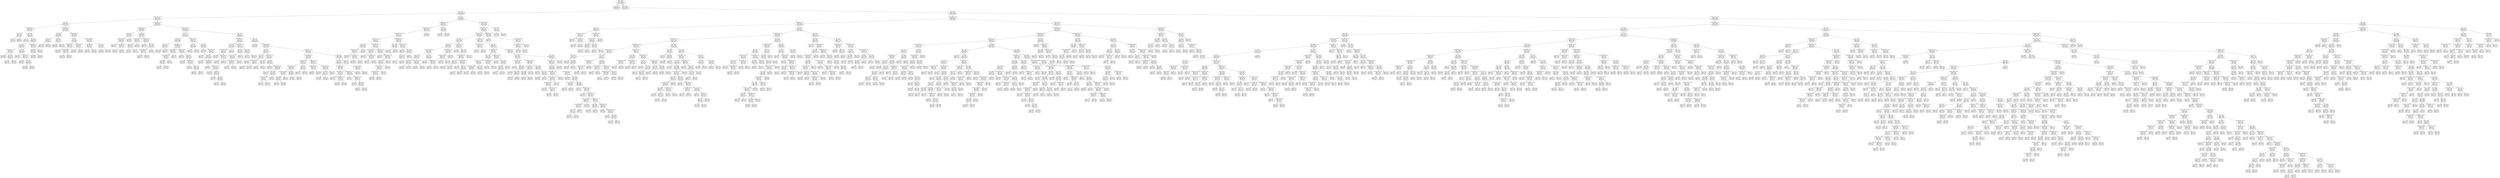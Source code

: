 digraph Tree {
node [shape=box] ;
0 [label="ratio <= 0.9992\ngini = 0.3992\nsamples = 236664\nvalue = [171466, 65198]\nclass = cloudy"] ;
1 [label="gini = 0.0\nsamples = 159206\nvalue = [159206, 0]\nclass = cloudy"] ;
0 -> 1 [labeldistance=2.5, labelangle=45, headlabel="True"] ;
2 [label="GHI <= 199.5\ngini = 0.2665\nsamples = 77458\nvalue = [12260, 65198]\nclass = clear"] ;
0 -> 2 [labeldistance=2.5, labelangle=-45, headlabel="False"] ;
3 [label="GHI <= 110.5\ngini = 0.456\nsamples = 12798\nvalue = [4500, 8298]\nclass = clear"] ;
2 -> 3 ;
4 [label="Clearsky GHI <= 35.5\ngini = 0.4828\nsamples = 7640\nvalue = [3111, 4529]\nclass = clear"] ;
3 -> 4 ;
5 [label="GHI <= 22.5\ngini = 0.4995\nsamples = 2335\nvalue = [1129, 1206]\nclass = clear"] ;
4 -> 5 ;
6 [label="Clearsky GHI <= 11.5\ngini = 0.4924\nsamples = 960\nvalue = [421, 539]\nclass = clear"] ;
5 -> 6 ;
7 [label="GHI <= 10.5\ngini = 0.4082\nsamples = 28\nvalue = [20, 8]\nclass = cloudy"] ;
6 -> 7 ;
8 [label="gini = 0.5\nsamples = 4\nvalue = [2, 2]\nclass = cloudy"] ;
7 -> 8 ;
9 [label="gini = 0.375\nsamples = 24\nvalue = [18, 6]\nclass = cloudy"] ;
7 -> 9 ;
10 [label="GHI <= 12.5\ngini = 0.4903\nsamples = 932\nvalue = [401, 531]\nclass = clear"] ;
6 -> 10 ;
11 [label="gini = 0.5\nsamples = 40\nvalue = [20, 20]\nclass = cloudy"] ;
10 -> 11 ;
12 [label="GHI <= 19.5\ngini = 0.4894\nsamples = 892\nvalue = [381, 511]\nclass = clear"] ;
10 -> 12 ;
13 [label="GHI <= 15.5\ngini = 0.4861\nsamples = 629\nvalue = [262, 367]\nclass = clear"] ;
12 -> 13 ;
14 [label="Clearsky GHI <= 13.5\ngini = 0.491\nsamples = 261\nvalue = [113, 148]\nclass = clear"] ;
13 -> 14 ;
15 [label="gini = 0.4865\nsamples = 67\nvalue = [28, 39]\nclass = clear"] ;
14 -> 15 ;
16 [label="GHI <= 14.5\ngini = 0.4923\nsamples = 194\nvalue = [85, 109]\nclass = clear"] ;
14 -> 16 ;
17 [label="gini = 0.4941\nsamples = 101\nvalue = [45, 56]\nclass = clear"] ;
16 -> 17 ;
18 [label="gini = 0.4902\nsamples = 93\nvalue = [40, 53]\nclass = clear"] ;
16 -> 18 ;
19 [label="GHI <= 16.5\ngini = 0.4819\nsamples = 368\nvalue = [149, 219]\nclass = clear"] ;
13 -> 19 ;
20 [label="gini = 0.4764\nsamples = 92\nvalue = [36, 56]\nclass = clear"] ;
19 -> 20 ;
21 [label="Clearsky GHI <= 17.5\ngini = 0.4836\nsamples = 276\nvalue = [113, 163]\nclass = clear"] ;
19 -> 21 ;
22 [label="gini = 0.4864\nsamples = 91\nvalue = [38, 53]\nclass = clear"] ;
21 -> 22 ;
23 [label="GHI <= 18.5\ngini = 0.4821\nsamples = 185\nvalue = [75, 110]\nclass = clear"] ;
21 -> 23 ;
24 [label="gini = 0.4784\nsamples = 101\nvalue = [40, 61]\nclass = clear"] ;
23 -> 24 ;
25 [label="gini = 0.4861\nsamples = 84\nvalue = [35, 49]\nclass = clear"] ;
23 -> 25 ;
26 [label="Clearsky GHI <= 21.5\ngini = 0.4955\nsamples = 263\nvalue = [119, 144]\nclass = clear"] ;
12 -> 26 ;
27 [label="GHI <= 20.5\ngini = 0.4935\nsamples = 149\nvalue = [66, 83]\nclass = clear"] ;
26 -> 27 ;
28 [label="gini = 0.4938\nsamples = 63\nvalue = [28, 35]\nclass = clear"] ;
27 -> 28 ;
29 [label="gini = 0.4932\nsamples = 86\nvalue = [38, 48]\nclass = clear"] ;
27 -> 29 ;
30 [label="gini = 0.4975\nsamples = 114\nvalue = [53, 61]\nclass = clear"] ;
26 -> 30 ;
31 [label="Clearsky GHI <= 26.5\ngini = 0.4996\nsamples = 1375\nvalue = [708, 667]\nclass = cloudy"] ;
5 -> 31 ;
32 [label="GHI <= 24.5\ngini = 0.4868\nsamples = 492\nvalue = [286, 206]\nclass = cloudy"] ;
31 -> 32 ;
33 [label="GHI <= 23.5\ngini = 0.485\nsamples = 271\nvalue = [159, 112]\nclass = cloudy"] ;
32 -> 33 ;
34 [label="gini = 0.4841\nsamples = 129\nvalue = [76, 53]\nclass = cloudy"] ;
33 -> 34 ;
35 [label="gini = 0.4857\nsamples = 142\nvalue = [83, 59]\nclass = cloudy"] ;
33 -> 35 ;
36 [label="GHI <= 25.5\ngini = 0.4889\nsamples = 221\nvalue = [127, 94]\nclass = cloudy"] ;
32 -> 36 ;
37 [label="gini = 0.4923\nsamples = 105\nvalue = [59, 46]\nclass = cloudy"] ;
36 -> 37 ;
38 [label="gini = 0.4851\nsamples = 116\nvalue = [68, 48]\nclass = cloudy"] ;
36 -> 38 ;
39 [label="Clearsky GHI <= 31.5\ngini = 0.499\nsamples = 883\nvalue = [422, 461]\nclass = clear"] ;
31 -> 39 ;
40 [label="GHI <= 29.5\ngini = 0.5\nsamples = 492\nvalue = [245, 247]\nclass = clear"] ;
39 -> 40 ;
41 [label="Clearsky GHI <= 27.5\ngini = 0.4991\nsamples = 315\nvalue = [151, 164]\nclass = clear"] ;
40 -> 41 ;
42 [label="gini = 0.4966\nsamples = 109\nvalue = [50, 59]\nclass = clear"] ;
41 -> 42 ;
43 [label="Clearsky GHI <= 28.5\ngini = 0.4998\nsamples = 206\nvalue = [101, 105]\nclass = clear"] ;
41 -> 43 ;
44 [label="gini = 0.4992\nsamples = 100\nvalue = [52, 48]\nclass = cloudy"] ;
43 -> 44 ;
45 [label="gini = 0.4972\nsamples = 106\nvalue = [49, 57]\nclass = clear"] ;
43 -> 45 ;
46 [label="Clearsky GHI <= 30.5\ngini = 0.4981\nsamples = 177\nvalue = [94, 83]\nclass = cloudy"] ;
40 -> 46 ;
47 [label="gini = 0.4989\nsamples = 84\nvalue = [44, 40]\nclass = cloudy"] ;
46 -> 47 ;
48 [label="gini = 0.4972\nsamples = 93\nvalue = [50, 43]\nclass = cloudy"] ;
46 -> 48 ;
49 [label="Clearsky GHI <= 33.5\ngini = 0.4955\nsamples = 391\nvalue = [177, 214]\nclass = clear"] ;
39 -> 49 ;
50 [label="Clearsky GHI <= 32.5\ngini = 0.4936\nsamples = 203\nvalue = [90, 113]\nclass = clear"] ;
49 -> 50 ;
51 [label="gini = 0.4941\nsamples = 101\nvalue = [45, 56]\nclass = clear"] ;
50 -> 51 ;
52 [label="gini = 0.4931\nsamples = 102\nvalue = [45, 57]\nclass = clear"] ;
50 -> 52 ;
53 [label="GHI <= 34.5\ngini = 0.4972\nsamples = 188\nvalue = [87, 101]\nclass = clear"] ;
49 -> 53 ;
54 [label="gini = 0.4964\nsamples = 83\nvalue = [38, 45]\nclass = clear"] ;
53 -> 54 ;
55 [label="gini = 0.4978\nsamples = 105\nvalue = [49, 56]\nclass = clear"] ;
53 -> 55 ;
56 [label="Clearsky GHI <= 46.5\ngini = 0.4681\nsamples = 5305\nvalue = [1982, 3323]\nclass = clear"] ;
4 -> 56 ;
57 [label="Clearsky GHI <= 39.5\ngini = 0.4835\nsamples = 860\nvalue = [352, 508]\nclass = clear"] ;
56 -> 57 ;
58 [label="GHI <= 38.5\ngini = 0.4786\nsamples = 300\nvalue = [119, 181]\nclass = clear"] ;
57 -> 58 ;
59 [label="Clearsky GHI <= 36.5\ngini = 0.4853\nsamples = 239\nvalue = [99, 140]\nclass = clear"] ;
58 -> 59 ;
60 [label="gini = 0.4827\nsamples = 86\nvalue = [35, 51]\nclass = clear"] ;
59 -> 60 ;
61 [label="Clearsky GHI <= 37.5\ngini = 0.4867\nsamples = 153\nvalue = [64, 89]\nclass = clear"] ;
59 -> 61 ;
62 [label="gini = 0.4877\nsamples = 83\nvalue = [35, 48]\nclass = clear"] ;
61 -> 62 ;
63 [label="gini = 0.4853\nsamples = 70\nvalue = [29, 41]\nclass = clear"] ;
61 -> 63 ;
64 [label="gini = 0.4407\nsamples = 61\nvalue = [20, 41]\nclass = clear"] ;
58 -> 64 ;
65 [label="GHI <= 42.5\ngini = 0.4859\nsamples = 560\nvalue = [233, 327]\nclass = clear"] ;
57 -> 65 ;
66 [label="Clearsky GHI <= 41.5\ngini = 0.4918\nsamples = 211\nvalue = [92, 119]\nclass = clear"] ;
65 -> 66 ;
67 [label="GHI <= 40.5\ngini = 0.4831\nsamples = 147\nvalue = [60, 87]\nclass = clear"] ;
66 -> 67 ;
68 [label="gini = 0.483\nsamples = 76\nvalue = [31, 45]\nclass = clear"] ;
67 -> 68 ;
69 [label="gini = 0.4832\nsamples = 71\nvalue = [29, 42]\nclass = clear"] ;
67 -> 69 ;
70 [label="gini = 0.5\nsamples = 64\nvalue = [32, 32]\nclass = cloudy"] ;
66 -> 70 ;
71 [label="Clearsky GHI <= 43.5\ngini = 0.4816\nsamples = 349\nvalue = [141, 208]\nclass = clear"] ;
65 -> 71 ;
72 [label="gini = 0.4657\nsamples = 84\nvalue = [31, 53]\nclass = clear"] ;
71 -> 72 ;
73 [label="GHI <= 45.5\ngini = 0.4856\nsamples = 265\nvalue = [110, 155]\nclass = clear"] ;
71 -> 73 ;
74 [label="Clearsky GHI <= 44.5\ngini = 0.4848\nsamples = 172\nvalue = [71, 101]\nclass = clear"] ;
73 -> 74 ;
75 [label="gini = 0.4842\nsamples = 90\nvalue = [37, 53]\nclass = clear"] ;
74 -> 75 ;
76 [label="gini = 0.4854\nsamples = 82\nvalue = [34, 48]\nclass = clear"] ;
74 -> 76 ;
77 [label="gini = 0.487\nsamples = 93\nvalue = [39, 54]\nclass = clear"] ;
73 -> 77 ;
78 [label="Clearsky GHI <= 67.5\ngini = 0.4645\nsamples = 4445\nvalue = [1630, 2815]\nclass = clear"] ;
56 -> 78 ;
79 [label="GHI <= 57.5\ngini = 0.4711\nsamples = 1701\nvalue = [646, 1055]\nclass = clear"] ;
78 -> 79 ;
80 [label="GHI <= 48.5\ngini = 0.4629\nsamples = 888\nvalue = [323, 565]\nclass = clear"] ;
79 -> 80 ;
81 [label="GHI <= 47.5\ngini = 0.4457\nsamples = 182\nvalue = [61, 121]\nclass = clear"] ;
80 -> 81 ;
82 [label="gini = 0.4723\nsamples = 102\nvalue = [39, 63]\nclass = clear"] ;
81 -> 82 ;
83 [label="gini = 0.3988\nsamples = 80\nvalue = [22, 58]\nclass = clear"] ;
81 -> 83 ;
84 [label="Clearsky GHI <= 52.5\ngini = 0.4668\nsamples = 706\nvalue = [262, 444]\nclass = clear"] ;
80 -> 84 ;
85 [label="Clearsky GHI <= 51.5\ngini = 0.4739\nsamples = 311\nvalue = [120, 191]\nclass = clear"] ;
84 -> 85 ;
86 [label="Clearsky GHI <= 50.5\ngini = 0.4709\nsamples = 232\nvalue = [88, 144]\nclass = clear"] ;
85 -> 86 ;
87 [label="GHI <= 49.5\ngini = 0.4683\nsamples = 147\nvalue = [55, 92]\nclass = clear"] ;
86 -> 87 ;
88 [label="gini = 0.4669\nsamples = 70\nvalue = [26, 44]\nclass = clear"] ;
87 -> 88 ;
89 [label="gini = 0.4696\nsamples = 77\nvalue = [29, 48]\nclass = clear"] ;
87 -> 89 ;
90 [label="gini = 0.475\nsamples = 85\nvalue = [33, 52]\nclass = clear"] ;
86 -> 90 ;
91 [label="gini = 0.482\nsamples = 79\nvalue = [32, 47]\nclass = clear"] ;
85 -> 91 ;
92 [label="Clearsky GHI <= 53.5\ngini = 0.4605\nsamples = 395\nvalue = [142, 253]\nclass = clear"] ;
84 -> 92 ;
93 [label="gini = 0.4335\nsamples = 85\nvalue = [27, 58]\nclass = clear"] ;
92 -> 93 ;
94 [label="GHI <= 54.5\ngini = 0.4667\nsamples = 310\nvalue = [115, 195]\nclass = clear"] ;
92 -> 94 ;
95 [label="gini = 0.4829\nsamples = 81\nvalue = [33, 48]\nclass = clear"] ;
94 -> 95 ;
96 [label="Clearsky GHI <= 55.5\ngini = 0.4597\nsamples = 229\nvalue = [82, 147]\nclass = clear"] ;
94 -> 96 ;
97 [label="gini = 0.4414\nsamples = 73\nvalue = [24, 49]\nclass = clear"] ;
96 -> 97 ;
98 [label="GHI <= 56.5\ngini = 0.4671\nsamples = 156\nvalue = [58, 98]\nclass = clear"] ;
96 -> 98 ;
99 [label="gini = 0.464\nsamples = 82\nvalue = [30, 52]\nclass = clear"] ;
98 -> 99 ;
100 [label="gini = 0.4704\nsamples = 74\nvalue = [28, 46]\nclass = clear"] ;
98 -> 100 ;
101 [label="Clearsky GHI <= 59.5\ngini = 0.4789\nsamples = 813\nvalue = [323, 490]\nclass = clear"] ;
79 -> 101 ;
102 [label="GHI <= 58.5\ngini = 0.492\nsamples = 158\nvalue = [69, 89]\nclass = clear"] ;
101 -> 102 ;
103 [label="gini = 0.4734\nsamples = 78\nvalue = [30, 48]\nclass = clear"] ;
102 -> 103 ;
104 [label="gini = 0.4997\nsamples = 80\nvalue = [39, 41]\nclass = clear"] ;
102 -> 104 ;
105 [label="GHI <= 60.5\ngini = 0.4748\nsamples = 655\nvalue = [254, 401]\nclass = clear"] ;
101 -> 105 ;
106 [label="gini = 0.4325\nsamples = 98\nvalue = [31, 67]\nclass = clear"] ;
105 -> 106 ;
107 [label="Clearsky GHI <= 61.5\ngini = 0.4801\nsamples = 557\nvalue = [223, 334]\nclass = clear"] ;
105 -> 107 ;
108 [label="gini = 0.4999\nsamples = 79\nvalue = [39, 40]\nclass = clear"] ;
107 -> 108 ;
109 [label="GHI <= 62.5\ngini = 0.4735\nsamples = 478\nvalue = [184, 294]\nclass = clear"] ;
107 -> 109 ;
110 [label="gini = 0.4268\nsamples = 81\nvalue = [25, 56]\nclass = clear"] ;
109 -> 110 ;
111 [label="Clearsky GHI <= 63.5\ngini = 0.4802\nsamples = 397\nvalue = [159, 238]\nclass = clear"] ;
109 -> 111 ;
112 [label="gini = 0.4647\nsamples = 79\nvalue = [29, 50]\nclass = clear"] ;
111 -> 112 ;
113 [label="Clearsky GHI <= 64.5\ngini = 0.4834\nsamples = 318\nvalue = [130, 188]\nclass = clear"] ;
111 -> 113 ;
114 [label="gini = 0.4935\nsamples = 88\nvalue = [39, 49]\nclass = clear"] ;
113 -> 114 ;
115 [label="GHI <= 65.5\ngini = 0.4782\nsamples = 230\nvalue = [91, 139]\nclass = clear"] ;
113 -> 115 ;
116 [label="gini = 0.4664\nsamples = 81\nvalue = [30, 51]\nclass = clear"] ;
115 -> 116 ;
117 [label="GHI <= 66.5\ngini = 0.4836\nsamples = 149\nvalue = [61, 88]\nclass = clear"] ;
115 -> 117 ;
118 [label="gini = 0.4841\nsamples = 73\nvalue = [30, 43]\nclass = clear"] ;
117 -> 118 ;
119 [label="gini = 0.483\nsamples = 76\nvalue = [31, 45]\nclass = clear"] ;
117 -> 119 ;
120 [label="GHI <= 77.5\ngini = 0.46\nsamples = 2744\nvalue = [984, 1760]\nclass = clear"] ;
78 -> 120 ;
121 [label="Clearsky GHI <= 71.5\ngini = 0.4337\nsamples = 755\nvalue = [240, 515]\nclass = clear"] ;
120 -> 121 ;
122 [label="GHI <= 70.5\ngini = 0.4519\nsamples = 345\nvalue = [119, 226]\nclass = clear"] ;
121 -> 122 ;
123 [label="Clearsky GHI <= 68.5\ngini = 0.4444\nsamples = 258\nvalue = [86, 172]\nclass = clear"] ;
122 -> 123 ;
124 [label="gini = 0.4639\nsamples = 93\nvalue = [34, 59]\nclass = clear"] ;
123 -> 124 ;
125 [label="Clearsky GHI <= 69.5\ngini = 0.4317\nsamples = 165\nvalue = [52, 113]\nclass = clear"] ;
123 -> 125 ;
126 [label="gini = 0.4342\nsamples = 91\nvalue = [29, 62]\nclass = clear"] ;
125 -> 126 ;
127 [label="gini = 0.4284\nsamples = 74\nvalue = [23, 51]\nclass = clear"] ;
125 -> 127 ;
128 [label="gini = 0.4709\nsamples = 87\nvalue = [33, 54]\nclass = clear"] ;
122 -> 128 ;
129 [label="Clearsky GHI <= 75.5\ngini = 0.416\nsamples = 410\nvalue = [121, 289]\nclass = clear"] ;
121 -> 129 ;
130 [label="GHI <= 74.5\ngini = 0.409\nsamples = 300\nvalue = [86, 214]\nclass = clear"] ;
129 -> 130 ;
131 [label="Clearsky GHI <= 73.5\ngini = 0.42\nsamples = 230\nvalue = [69, 161]\nclass = clear"] ;
130 -> 131 ;
132 [label="Clearsky GHI <= 72.5\ngini = 0.4074\nsamples = 158\nvalue = [45, 113]\nclass = clear"] ;
131 -> 132 ;
133 [label="gini = 0.4082\nsamples = 77\nvalue = [22, 55]\nclass = clear"] ;
132 -> 133 ;
134 [label="gini = 0.4066\nsamples = 81\nvalue = [23, 58]\nclass = clear"] ;
132 -> 134 ;
135 [label="gini = 0.4444\nsamples = 72\nvalue = [24, 48]\nclass = clear"] ;
131 -> 135 ;
136 [label="gini = 0.3678\nsamples = 70\nvalue = [17, 53]\nclass = clear"] ;
130 -> 136 ;
137 [label="GHI <= 76.5\ngini = 0.4339\nsamples = 110\nvalue = [35, 75]\nclass = clear"] ;
129 -> 137 ;
138 [label="gini = 0.4527\nsamples = 52\nvalue = [18, 34]\nclass = clear"] ;
137 -> 138 ;
139 [label="gini = 0.4144\nsamples = 58\nvalue = [17, 41]\nclass = clear"] ;
137 -> 139 ;
140 [label="GHI <= 78.5\ngini = 0.4683\nsamples = 1989\nvalue = [744, 1245]\nclass = clear"] ;
120 -> 140 ;
141 [label="gini = 0.4999\nsamples = 59\nvalue = [30, 29]\nclass = cloudy"] ;
140 -> 141 ;
142 [label="Clearsky GHI <= 88.5\ngini = 0.4662\nsamples = 1930\nvalue = [714, 1216]\nclass = clear"] ;
140 -> 142 ;
143 [label="GHI <= 81.5\ngini = 0.4561\nsamples = 577\nvalue = [203, 374]\nclass = clear"] ;
142 -> 143 ;
144 [label="GHI <= 79.5\ngini = 0.4822\nsamples = 175\nvalue = [71, 104]\nclass = clear"] ;
143 -> 144 ;
145 [label="gini = 0.4334\nsamples = 63\nvalue = [20, 43]\nclass = clear"] ;
144 -> 145 ;
146 [label="Clearsky GHI <= 80.5\ngini = 0.496\nsamples = 112\nvalue = [51, 61]\nclass = clear"] ;
144 -> 146 ;
147 [label="gini = 0.4994\nsamples = 58\nvalue = [30, 28]\nclass = cloudy"] ;
146 -> 147 ;
148 [label="gini = 0.4753\nsamples = 54\nvalue = [21, 33]\nclass = clear"] ;
146 -> 148 ;
149 [label="Clearsky GHI <= 83.5\ngini = 0.4411\nsamples = 402\nvalue = [132, 270]\nclass = clear"] ;
143 -> 149 ;
150 [label="GHI <= 82.5\ngini = 0.425\nsamples = 111\nvalue = [34, 77]\nclass = clear"] ;
149 -> 150 ;
151 [label="gini = 0.4367\nsamples = 59\nvalue = [19, 40]\nclass = clear"] ;
150 -> 151 ;
152 [label="gini = 0.4105\nsamples = 52\nvalue = [15, 37]\nclass = clear"] ;
150 -> 152 ;
153 [label="GHI <= 84.5\ngini = 0.4467\nsamples = 291\nvalue = [98, 193]\nclass = clear"] ;
149 -> 153 ;
154 [label="gini = 0.4764\nsamples = 46\nvalue = [18, 28]\nclass = clear"] ;
153 -> 154 ;
155 [label="Clearsky GHI <= 85.5\ngini = 0.4398\nsamples = 245\nvalue = [80, 165]\nclass = clear"] ;
153 -> 155 ;
156 [label="gini = 0.4102\nsamples = 59\nvalue = [17, 42]\nclass = clear"] ;
155 -> 156 ;
157 [label="GHI <= 87.5\ngini = 0.448\nsamples = 186\nvalue = [63, 123]\nclass = clear"] ;
155 -> 157 ;
158 [label="Clearsky GHI <= 86.5\ngini = 0.4461\nsamples = 131\nvalue = [44, 87]\nclass = clear"] ;
157 -> 158 ;
159 [label="gini = 0.4474\nsamples = 74\nvalue = [25, 49]\nclass = clear"] ;
158 -> 159 ;
160 [label="gini = 0.4444\nsamples = 57\nvalue = [19, 38]\nclass = clear"] ;
158 -> 160 ;
161 [label="gini = 0.4522\nsamples = 55\nvalue = [19, 36]\nclass = clear"] ;
157 -> 161 ;
162 [label="Clearsky GHI <= 100.5\ngini = 0.4701\nsamples = 1353\nvalue = [511, 842]\nclass = clear"] ;
142 -> 162 ;
163 [label="Clearsky GHI <= 95.5\ngini = 0.4802\nsamples = 659\nvalue = [264, 395]\nclass = clear"] ;
162 -> 163 ;
164 [label="Clearsky GHI <= 93.5\ngini = 0.4733\nsamples = 372\nvalue = [143, 229]\nclass = clear"] ;
163 -> 164 ;
165 [label="Clearsky GHI <= 91.5\ngini = 0.4806\nsamples = 259\nvalue = [104, 155]\nclass = clear"] ;
164 -> 165 ;
166 [label="Clearsky GHI <= 90.5\ngini = 0.4666\nsamples = 151\nvalue = [56, 95]\nclass = clear"] ;
165 -> 166 ;
167 [label="GHI <= 89.5\ngini = 0.4846\nsamples = 97\nvalue = [40, 57]\nclass = clear"] ;
166 -> 167 ;
168 [label="gini = 0.4831\nsamples = 49\nvalue = [20, 29]\nclass = clear"] ;
167 -> 168 ;
169 [label="gini = 0.4861\nsamples = 48\nvalue = [20, 28]\nclass = clear"] ;
167 -> 169 ;
170 [label="gini = 0.417\nsamples = 54\nvalue = [16, 38]\nclass = clear"] ;
166 -> 170 ;
171 [label="GHI <= 92.5\ngini = 0.4938\nsamples = 108\nvalue = [48, 60]\nclass = clear"] ;
165 -> 171 ;
172 [label="gini = 0.4991\nsamples = 48\nvalue = [25, 23]\nclass = cloudy"] ;
171 -> 172 ;
173 [label="gini = 0.4728\nsamples = 60\nvalue = [23, 37]\nclass = clear"] ;
171 -> 173 ;
174 [label="GHI <= 94.5\ngini = 0.452\nsamples = 113\nvalue = [39, 74]\nclass = clear"] ;
164 -> 174 ;
175 [label="gini = 0.4444\nsamples = 51\nvalue = [17, 34]\nclass = clear"] ;
174 -> 175 ;
176 [label="gini = 0.4579\nsamples = 62\nvalue = [22, 40]\nclass = clear"] ;
174 -> 176 ;
177 [label="Clearsky GHI <= 97.5\ngini = 0.4877\nsamples = 287\nvalue = [121, 166]\nclass = clear"] ;
163 -> 177 ;
178 [label="Clearsky GHI <= 96.5\ngini = 0.4945\nsamples = 105\nvalue = [47, 58]\nclass = clear"] ;
177 -> 178 ;
179 [label="gini = 0.4952\nsamples = 51\nvalue = [23, 28]\nclass = clear"] ;
178 -> 179 ;
180 [label="gini = 0.4938\nsamples = 54\nvalue = [24, 30]\nclass = clear"] ;
178 -> 180 ;
181 [label="Clearsky GHI <= 99.5\ngini = 0.4826\nsamples = 182\nvalue = [74, 108]\nclass = clear"] ;
177 -> 181 ;
182 [label="GHI <= 98.5\ngini = 0.4731\nsamples = 125\nvalue = [48, 77]\nclass = clear"] ;
181 -> 182 ;
183 [label="gini = 0.4734\nsamples = 52\nvalue = [20, 32]\nclass = clear"] ;
182 -> 183 ;
184 [label="gini = 0.4729\nsamples = 73\nvalue = [28, 45]\nclass = clear"] ;
182 -> 184 ;
185 [label="gini = 0.4962\nsamples = 57\nvalue = [26, 31]\nclass = clear"] ;
181 -> 185 ;
186 [label="GHI <= 109.5\ngini = 0.4585\nsamples = 694\nvalue = [247, 447]\nclass = clear"] ;
162 -> 186 ;
187 [label="GHI <= 107.5\ngini = 0.4547\nsamples = 621\nvalue = [217, 404]\nclass = clear"] ;
186 -> 187 ;
188 [label="Clearsky GHI <= 103.5\ngini = 0.4586\nsamples = 483\nvalue = [172, 311]\nclass = clear"] ;
187 -> 188 ;
189 [label="Clearsky GHI <= 101.5\ngini = 0.4433\nsamples = 190\nvalue = [63, 127]\nclass = clear"] ;
188 -> 189 ;
190 [label="gini = 0.455\nsamples = 60\nvalue = [21, 39]\nclass = clear"] ;
189 -> 190 ;
191 [label="Clearsky GHI <= 102.5\ngini = 0.4374\nsamples = 130\nvalue = [42, 88]\nclass = clear"] ;
189 -> 191 ;
192 [label="gini = 0.4297\nsamples = 64\nvalue = [20, 44]\nclass = clear"] ;
191 -> 192 ;
193 [label="gini = 0.4444\nsamples = 66\nvalue = [22, 44]\nclass = clear"] ;
191 -> 193 ;
194 [label="Clearsky GHI <= 104.5\ngini = 0.4672\nsamples = 293\nvalue = [109, 184]\nclass = clear"] ;
188 -> 194 ;
195 [label="gini = 0.4777\nsamples = 71\nvalue = [28, 43]\nclass = clear"] ;
194 -> 195 ;
196 [label="Clearsky GHI <= 105.5\ngini = 0.4635\nsamples = 222\nvalue = [81, 141]\nclass = clear"] ;
194 -> 196 ;
197 [label="gini = 0.4444\nsamples = 81\nvalue = [27, 54]\nclass = clear"] ;
196 -> 197 ;
198 [label="GHI <= 106.5\ngini = 0.4726\nsamples = 141\nvalue = [54, 87]\nclass = clear"] ;
196 -> 198 ;
199 [label="gini = 0.4841\nsamples = 73\nvalue = [30, 43]\nclass = clear"] ;
198 -> 199 ;
200 [label="gini = 0.4567\nsamples = 68\nvalue = [24, 44]\nclass = clear"] ;
198 -> 200 ;
201 [label="Clearsky GHI <= 108.5\ngini = 0.4395\nsamples = 138\nvalue = [45, 93]\nclass = clear"] ;
187 -> 201 ;
202 [label="gini = 0.4252\nsamples = 75\nvalue = [23, 52]\nclass = clear"] ;
201 -> 202 ;
203 [label="gini = 0.4545\nsamples = 63\nvalue = [22, 41]\nclass = clear"] ;
201 -> 203 ;
204 [label="gini = 0.4841\nsamples = 73\nvalue = [30, 43]\nclass = clear"] ;
186 -> 204 ;
205 [label="GHI <= 132.5\ngini = 0.3935\nsamples = 5158\nvalue = [1389, 3769]\nclass = clear"] ;
3 -> 205 ;
206 [label="Clearsky GHI <= 130.5\ngini = 0.4295\nsamples = 1313\nvalue = [410, 903]\nclass = clear"] ;
205 -> 206 ;
207 [label="Clearsky GHI <= 129.5\ngini = 0.4262\nsamples = 1205\nvalue = [371, 834]\nclass = clear"] ;
206 -> 207 ;
208 [label="Clearsky GHI <= 123.5\ngini = 0.4304\nsamples = 1142\nvalue = [358, 784]\nclass = clear"] ;
207 -> 208 ;
209 [label="Clearsky GHI <= 114.5\ngini = 0.4216\nsamples = 818\nvalue = [247, 571]\nclass = clear"] ;
208 -> 209 ;
210 [label="GHI <= 113.5\ngini = 0.4406\nsamples = 296\nvalue = [97, 199]\nclass = clear"] ;
209 -> 210 ;
211 [label="Clearsky GHI <= 111.5\ngini = 0.4321\nsamples = 228\nvalue = [72, 156]\nclass = clear"] ;
210 -> 211 ;
212 [label="gini = 0.4444\nsamples = 78\nvalue = [26, 52]\nclass = clear"] ;
211 -> 212 ;
213 [label="Clearsky GHI <= 112.5\ngini = 0.4252\nsamples = 150\nvalue = [46, 104]\nclass = clear"] ;
211 -> 213 ;
214 [label="gini = 0.4158\nsamples = 78\nvalue = [23, 55]\nclass = clear"] ;
213 -> 214 ;
215 [label="gini = 0.4348\nsamples = 72\nvalue = [23, 49]\nclass = clear"] ;
213 -> 215 ;
216 [label="gini = 0.465\nsamples = 68\nvalue = [25, 43]\nclass = clear"] ;
210 -> 216 ;
217 [label="Clearsky GHI <= 117.5\ngini = 0.4096\nsamples = 522\nvalue = [150, 372]\nclass = clear"] ;
209 -> 217 ;
218 [label="Clearsky GHI <= 115.5\ngini = 0.3878\nsamples = 171\nvalue = [45, 126]\nclass = clear"] ;
217 -> 218 ;
219 [label="gini = 0.375\nsamples = 68\nvalue = [17, 51]\nclass = clear"] ;
218 -> 219 ;
220 [label="Clearsky GHI <= 116.5\ngini = 0.3959\nsamples = 103\nvalue = [28, 75]\nclass = clear"] ;
218 -> 220 ;
221 [label="gini = 0.4082\nsamples = 49\nvalue = [14, 35]\nclass = clear"] ;
220 -> 221 ;
222 [label="gini = 0.3841\nsamples = 54\nvalue = [14, 40]\nclass = clear"] ;
220 -> 222 ;
223 [label="Clearsky GHI <= 118.5\ngini = 0.4193\nsamples = 351\nvalue = [105, 246]\nclass = clear"] ;
217 -> 223 ;
224 [label="gini = 0.4723\nsamples = 68\nvalue = [26, 42]\nclass = clear"] ;
223 -> 224 ;
225 [label="Clearsky GHI <= 122.5\ngini = 0.4025\nsamples = 283\nvalue = [79, 204]\nclass = clear"] ;
223 -> 225 ;
226 [label="GHI <= 121.5\ngini = 0.4076\nsamples = 235\nvalue = [67, 168]\nclass = clear"] ;
225 -> 226 ;
227 [label="Clearsky GHI <= 120.5\ngini = 0.3972\nsamples = 172\nvalue = [47, 125]\nclass = clear"] ;
226 -> 227 ;
228 [label="Clearsky GHI <= 119.5\ngini = 0.3911\nsamples = 120\nvalue = [32, 88]\nclass = clear"] ;
227 -> 228 ;
229 [label="gini = 0.3995\nsamples = 58\nvalue = [16, 42]\nclass = clear"] ;
228 -> 229 ;
230 [label="gini = 0.3829\nsamples = 62\nvalue = [16, 46]\nclass = clear"] ;
228 -> 230 ;
231 [label="gini = 0.4105\nsamples = 52\nvalue = [15, 37]\nclass = clear"] ;
227 -> 231 ;
232 [label="gini = 0.4334\nsamples = 63\nvalue = [20, 43]\nclass = clear"] ;
226 -> 232 ;
233 [label="gini = 0.375\nsamples = 48\nvalue = [12, 36]\nclass = clear"] ;
225 -> 233 ;
234 [label="Clearsky GHI <= 125.5\ngini = 0.4504\nsamples = 324\nvalue = [111, 213]\nclass = clear"] ;
208 -> 234 ;
235 [label="GHI <= 124.5\ngini = 0.4869\nsamples = 105\nvalue = [44, 61]\nclass = clear"] ;
234 -> 235 ;
236 [label="gini = 0.4767\nsamples = 51\nvalue = [20, 31]\nclass = clear"] ;
235 -> 236 ;
237 [label="gini = 0.4938\nsamples = 54\nvalue = [24, 30]\nclass = clear"] ;
235 -> 237 ;
238 [label="Clearsky GHI <= 126.5\ngini = 0.4247\nsamples = 219\nvalue = [67, 152]\nclass = clear"] ;
234 -> 238 ;
239 [label="gini = 0.3336\nsamples = 52\nvalue = [11, 41]\nclass = clear"] ;
238 -> 239 ;
240 [label="GHI <= 128.5\ngini = 0.4458\nsamples = 167\nvalue = [56, 111]\nclass = clear"] ;
238 -> 240 ;
241 [label="GHI <= 127.5\ngini = 0.4623\nsamples = 102\nvalue = [37, 65]\nclass = clear"] ;
240 -> 241 ;
242 [label="gini = 0.4742\nsamples = 44\nvalue = [17, 27]\nclass = clear"] ;
241 -> 242 ;
243 [label="gini = 0.4518\nsamples = 58\nvalue = [20, 38]\nclass = clear"] ;
241 -> 243 ;
244 [label="gini = 0.4137\nsamples = 65\nvalue = [19, 46]\nclass = clear"] ;
240 -> 244 ;
245 [label="gini = 0.3275\nsamples = 63\nvalue = [13, 50]\nclass = clear"] ;
207 -> 245 ;
246 [label="GHI <= 131.5\ngini = 0.4614\nsamples = 108\nvalue = [39, 69]\nclass = clear"] ;
206 -> 246 ;
247 [label="gini = 0.455\nsamples = 60\nvalue = [21, 39]\nclass = clear"] ;
246 -> 247 ;
248 [label="gini = 0.4688\nsamples = 48\nvalue = [18, 30]\nclass = clear"] ;
246 -> 248 ;
249 [label="Clearsky GHI <= 197.5\ngini = 0.3796\nsamples = 3845\nvalue = [979, 2866]\nclass = clear"] ;
205 -> 249 ;
250 [label="Clearsky GHI <= 193.5\ngini = 0.3773\nsamples = 3721\nvalue = [939, 2782]\nclass = clear"] ;
249 -> 250 ;
251 [label="Clearsky GHI <= 149.5\ngini = 0.3806\nsamples = 3477\nvalue = [889, 2588]\nclass = clear"] ;
250 -> 251 ;
252 [label="GHI <= 142.5\ngini = 0.395\nsamples = 1004\nvalue = [272, 732]\nclass = clear"] ;
251 -> 252 ;
253 [label="GHI <= 139.5\ngini = 0.3791\nsamples = 602\nvalue = [153, 449]\nclass = clear"] ;
252 -> 253 ;
254 [label="Clearsky GHI <= 136.5\ngini = 0.3959\nsamples = 434\nvalue = [118, 316]\nclass = clear"] ;
253 -> 254 ;
255 [label="GHI <= 134.5\ngini = 0.3622\nsamples = 240\nvalue = [57, 183]\nclass = clear"] ;
254 -> 255 ;
256 [label="GHI <= 133.5\ngini = 0.3815\nsamples = 113\nvalue = [29, 84]\nclass = clear"] ;
255 -> 256 ;
257 [label="gini = 0.3324\nsamples = 57\nvalue = [12, 45]\nclass = clear"] ;
256 -> 257 ;
258 [label="gini = 0.4228\nsamples = 56\nvalue = [17, 39]\nclass = clear"] ;
256 -> 258 ;
259 [label="Clearsky GHI <= 135.5\ngini = 0.3437\nsamples = 127\nvalue = [28, 99]\nclass = clear"] ;
255 -> 259 ;
260 [label="gini = 0.3491\nsamples = 71\nvalue = [16, 55]\nclass = clear"] ;
259 -> 260 ;
261 [label="gini = 0.3367\nsamples = 56\nvalue = [12, 44]\nclass = clear"] ;
259 -> 261 ;
262 [label="GHI <= 137.5\ngini = 0.4311\nsamples = 194\nvalue = [61, 133]\nclass = clear"] ;
254 -> 262 ;
263 [label="gini = 0.4121\nsamples = 62\nvalue = [18, 44]\nclass = clear"] ;
262 -> 263 ;
264 [label="Clearsky GHI <= 138.5\ngini = 0.4393\nsamples = 132\nvalue = [43, 89]\nclass = clear"] ;
262 -> 264 ;
265 [label="gini = 0.438\nsamples = 71\nvalue = [23, 48]\nclass = clear"] ;
264 -> 265 ;
266 [label="gini = 0.4407\nsamples = 61\nvalue = [20, 41]\nclass = clear"] ;
264 -> 266 ;
267 [label="Clearsky GHI <= 141.5\ngini = 0.3299\nsamples = 168\nvalue = [35, 133]\nclass = clear"] ;
253 -> 267 ;
268 [label="Clearsky GHI <= 140.5\ngini = 0.2985\nsamples = 115\nvalue = [21, 94]\nclass = clear"] ;
267 -> 268 ;
269 [label="gini = 0.3394\nsamples = 60\nvalue = [13, 47]\nclass = clear"] ;
268 -> 269 ;
270 [label="gini = 0.2486\nsamples = 55\nvalue = [8, 47]\nclass = clear"] ;
268 -> 270 ;
271 [label="gini = 0.3888\nsamples = 53\nvalue = [14, 39]\nclass = clear"] ;
267 -> 271 ;
272 [label="Clearsky GHI <= 143.5\ngini = 0.4168\nsamples = 402\nvalue = [119, 283]\nclass = clear"] ;
252 -> 272 ;
273 [label="gini = 0.4882\nsamples = 52\nvalue = [22, 30]\nclass = clear"] ;
272 -> 273 ;
274 [label="GHI <= 148.5\ngini = 0.4007\nsamples = 350\nvalue = [97, 253]\nclass = clear"] ;
272 -> 274 ;
275 [label="Clearsky GHI <= 145.5\ngini = 0.3876\nsamples = 289\nvalue = [76, 213]\nclass = clear"] ;
274 -> 275 ;
276 [label="GHI <= 144.5\ngini = 0.4271\nsamples = 110\nvalue = [34, 76]\nclass = clear"] ;
275 -> 276 ;
277 [label="gini = 0.4012\nsamples = 54\nvalue = [15, 39]\nclass = clear"] ;
276 -> 277 ;
278 [label="gini = 0.4483\nsamples = 56\nvalue = [19, 37]\nclass = clear"] ;
276 -> 278 ;
279 [label="Clearsky GHI <= 146.5\ngini = 0.3592\nsamples = 179\nvalue = [42, 137]\nclass = clear"] ;
275 -> 279 ;
280 [label="gini = 0.3496\nsamples = 62\nvalue = [14, 48]\nclass = clear"] ;
279 -> 280 ;
281 [label="GHI <= 147.5\ngini = 0.3641\nsamples = 117\nvalue = [28, 89]\nclass = clear"] ;
279 -> 281 ;
282 [label="gini = 0.3706\nsamples = 57\nvalue = [14, 43]\nclass = clear"] ;
281 -> 282 ;
283 [label="gini = 0.3578\nsamples = 60\nvalue = [14, 46]\nclass = clear"] ;
281 -> 283 ;
284 [label="gini = 0.4515\nsamples = 61\nvalue = [21, 40]\nclass = clear"] ;
274 -> 284 ;
285 [label="Clearsky GHI <= 151.5\ngini = 0.3745\nsamples = 2473\nvalue = [617, 1856]\nclass = clear"] ;
251 -> 285 ;
286 [label="Clearsky GHI <= 150.5\ngini = 0.327\nsamples = 136\nvalue = [28, 108]\nclass = clear"] ;
285 -> 286 ;
287 [label="gini = 0.327\nsamples = 68\nvalue = [14, 54]\nclass = clear"] ;
286 -> 287 ;
288 [label="gini = 0.327\nsamples = 68\nvalue = [14, 54]\nclass = clear"] ;
286 -> 288 ;
289 [label="GHI <= 161.5\ngini = 0.377\nsamples = 2337\nvalue = [589, 1748]\nclass = clear"] ;
285 -> 289 ;
290 [label="Clearsky GHI <= 157.5\ngini = 0.3922\nsamples = 657\nvalue = [176, 481]\nclass = clear"] ;
289 -> 290 ;
291 [label="GHI <= 155.5\ngini = 0.364\nsamples = 393\nvalue = [94, 299]\nclass = clear"] ;
290 -> 291 ;
292 [label="Clearsky GHI <= 153.5\ngini = 0.374\nsamples = 257\nvalue = [64, 193]\nclass = clear"] ;
291 -> 292 ;
293 [label="Clearsky GHI <= 152.5\ngini = 0.3686\nsamples = 119\nvalue = [29, 90]\nclass = clear"] ;
292 -> 293 ;
294 [label="gini = 0.3709\nsamples = 61\nvalue = [15, 46]\nclass = clear"] ;
293 -> 294 ;
295 [label="gini = 0.3662\nsamples = 58\nvalue = [14, 44]\nclass = clear"] ;
293 -> 295 ;
296 [label="GHI <= 154.5\ngini = 0.3786\nsamples = 138\nvalue = [35, 103]\nclass = clear"] ;
292 -> 296 ;
297 [label="gini = 0.3885\nsamples = 72\nvalue = [19, 53]\nclass = clear"] ;
296 -> 297 ;
298 [label="gini = 0.3673\nsamples = 66\nvalue = [16, 50]\nclass = clear"] ;
296 -> 298 ;
299 [label="Clearsky GHI <= 156.5\ngini = 0.3439\nsamples = 136\nvalue = [30, 106]\nclass = clear"] ;
291 -> 299 ;
300 [label="gini = 0.3457\nsamples = 72\nvalue = [16, 56]\nclass = clear"] ;
299 -> 300 ;
301 [label="gini = 0.3418\nsamples = 64\nvalue = [14, 50]\nclass = clear"] ;
299 -> 301 ;
302 [label="Clearsky GHI <= 158.5\ngini = 0.4283\nsamples = 264\nvalue = [82, 182]\nclass = clear"] ;
290 -> 302 ;
303 [label="gini = 0.4664\nsamples = 81\nvalue = [30, 51]\nclass = clear"] ;
302 -> 303 ;
304 [label="GHI <= 160.5\ngini = 0.4068\nsamples = 183\nvalue = [52, 131]\nclass = clear"] ;
302 -> 304 ;
305 [label="GHI <= 159.5\ngini = 0.3771\nsamples = 119\nvalue = [30, 89]\nclass = clear"] ;
304 -> 305 ;
306 [label="gini = 0.4186\nsamples = 57\nvalue = [17, 40]\nclass = clear"] ;
305 -> 306 ;
307 [label="gini = 0.3314\nsamples = 62\nvalue = [13, 49]\nclass = clear"] ;
305 -> 307 ;
308 [label="gini = 0.4512\nsamples = 64\nvalue = [22, 42]\nclass = clear"] ;
304 -> 308 ;
309 [label="Clearsky GHI <= 171.5\ngini = 0.3708\nsamples = 1680\nvalue = [413, 1267]\nclass = clear"] ;
289 -> 309 ;
310 [label="GHI <= 165.5\ngini = 0.3409\nsamples = 569\nvalue = [124, 445]\nclass = clear"] ;
309 -> 310 ;
311 [label="Clearsky GHI <= 162.5\ngini = 0.3632\nsamples = 239\nvalue = [57, 182]\nclass = clear"] ;
310 -> 311 ;
312 [label="gini = 0.3128\nsamples = 67\nvalue = [13, 54]\nclass = clear"] ;
311 -> 312 ;
313 [label="GHI <= 163.5\ngini = 0.3807\nsamples = 172\nvalue = [44, 128]\nclass = clear"] ;
311 -> 313 ;
314 [label="gini = 0.3995\nsamples = 58\nvalue = [16, 42]\nclass = clear"] ;
313 -> 314 ;
315 [label="GHI <= 164.5\ngini = 0.3706\nsamples = 114\nvalue = [28, 86]\nclass = clear"] ;
313 -> 315 ;
316 [label="gini = 0.3578\nsamples = 60\nvalue = [14, 46]\nclass = clear"] ;
315 -> 316 ;
317 [label="gini = 0.3841\nsamples = 54\nvalue = [14, 40]\nclass = clear"] ;
315 -> 317 ;
318 [label="Clearsky GHI <= 168.5\ngini = 0.3236\nsamples = 330\nvalue = [67, 263]\nclass = clear"] ;
310 -> 318 ;
319 [label="Clearsky GHI <= 167.5\ngini = 0.2832\nsamples = 164\nvalue = [28, 136]\nclass = clear"] ;
318 -> 319 ;
320 [label="GHI <= 166.5\ngini = 0.2999\nsamples = 98\nvalue = [18, 80]\nclass = clear"] ;
319 -> 320 ;
321 [label="gini = 0.2999\nsamples = 49\nvalue = [9, 40]\nclass = clear"] ;
320 -> 321 ;
322 [label="gini = 0.2999\nsamples = 49\nvalue = [9, 40]\nclass = clear"] ;
320 -> 322 ;
323 [label="gini = 0.2571\nsamples = 66\nvalue = [10, 56]\nclass = clear"] ;
319 -> 323 ;
324 [label="GHI <= 169.5\ngini = 0.3595\nsamples = 166\nvalue = [39, 127]\nclass = clear"] ;
318 -> 324 ;
325 [label="gini = 0.4032\nsamples = 50\nvalue = [14, 36]\nclass = clear"] ;
324 -> 325 ;
326 [label="GHI <= 170.5\ngini = 0.3381\nsamples = 116\nvalue = [25, 91]\nclass = clear"] ;
324 -> 326 ;
327 [label="gini = 0.3496\nsamples = 62\nvalue = [14, 48]\nclass = clear"] ;
326 -> 327 ;
328 [label="gini = 0.3244\nsamples = 54\nvalue = [11, 43]\nclass = clear"] ;
326 -> 328 ;
329 [label="GHI <= 192.5\ngini = 0.3849\nsamples = 1111\nvalue = [289, 822]\nclass = clear"] ;
309 -> 329 ;
330 [label="Clearsky GHI <= 191.5\ngini = 0.3819\nsamples = 1043\nvalue = [268, 775]\nclass = clear"] ;
329 -> 330 ;
331 [label="GHI <= 176.5\ngini = 0.3847\nsamples = 985\nvalue = [256, 729]\nclass = clear"] ;
330 -> 331 ;
332 [label="Clearsky GHI <= 175.5\ngini = 0.373\nsamples = 246\nvalue = [61, 185]\nclass = clear"] ;
331 -> 332 ;
333 [label="Clearsky GHI <= 174.5\ngini = 0.3788\nsamples = 197\nvalue = [50, 147]\nclass = clear"] ;
332 -> 333 ;
334 [label="Clearsky GHI <= 172.5\ngini = 0.3702\nsamples = 159\nvalue = [39, 120]\nclass = clear"] ;
333 -> 334 ;
335 [label="gini = 0.3922\nsamples = 56\nvalue = [15, 41]\nclass = clear"] ;
334 -> 335 ;
336 [label="Clearsky GHI <= 173.5\ngini = 0.3574\nsamples = 103\nvalue = [24, 79]\nclass = clear"] ;
334 -> 336 ;
337 [label="gini = 0.3482\nsamples = 49\nvalue = [11, 38]\nclass = clear"] ;
336 -> 337 ;
338 [label="gini = 0.3656\nsamples = 54\nvalue = [13, 41]\nclass = clear"] ;
336 -> 338 ;
339 [label="gini = 0.4114\nsamples = 38\nvalue = [11, 27]\nclass = clear"] ;
333 -> 339 ;
340 [label="gini = 0.3482\nsamples = 49\nvalue = [11, 38]\nclass = clear"] ;
332 -> 340 ;
341 [label="Clearsky GHI <= 177.5\ngini = 0.3885\nsamples = 739\nvalue = [195, 544]\nclass = clear"] ;
331 -> 341 ;
342 [label="gini = 0.4398\nsamples = 49\nvalue = [16, 33]\nclass = clear"] ;
341 -> 342 ;
343 [label="GHI <= 179.5\ngini = 0.3842\nsamples = 690\nvalue = [179, 511]\nclass = clear"] ;
341 -> 343 ;
344 [label="Clearsky GHI <= 178.5\ngini = 0.3501\nsamples = 84\nvalue = [19, 65]\nclass = clear"] ;
343 -> 344 ;
345 [label="gini = 0.3694\nsamples = 45\nvalue = [11, 34]\nclass = clear"] ;
344 -> 345 ;
346 [label="gini = 0.3261\nsamples = 39\nvalue = [8, 31]\nclass = clear"] ;
344 -> 346 ;
347 [label="GHI <= 180.5\ngini = 0.3886\nsamples = 606\nvalue = [160, 446]\nclass = clear"] ;
343 -> 347 ;
348 [label="gini = 0.4491\nsamples = 47\nvalue = [16, 31]\nclass = clear"] ;
347 -> 348 ;
349 [label="Clearsky GHI <= 181.5\ngini = 0.3825\nsamples = 559\nvalue = [144, 415]\nclass = clear"] ;
347 -> 349 ;
350 [label="gini = 0.3324\nsamples = 57\nvalue = [12, 45]\nclass = clear"] ;
349 -> 350 ;
351 [label="Clearsky GHI <= 185.5\ngini = 0.3876\nsamples = 502\nvalue = [132, 370]\nclass = clear"] ;
349 -> 351 ;
352 [label="Clearsky GHI <= 184.5\ngini = 0.4015\nsamples = 205\nvalue = [57, 148]\nclass = clear"] ;
351 -> 352 ;
353 [label="Clearsky GHI <= 183.5\ngini = 0.3829\nsamples = 155\nvalue = [40, 115]\nclass = clear"] ;
352 -> 353 ;
354 [label="GHI <= 182.5\ngini = 0.3772\nsamples = 111\nvalue = [28, 83]\nclass = clear"] ;
353 -> 354 ;
355 [label="gini = 0.3922\nsamples = 56\nvalue = [15, 41]\nclass = clear"] ;
354 -> 355 ;
356 [label="gini = 0.361\nsamples = 55\nvalue = [13, 42]\nclass = clear"] ;
354 -> 356 ;
357 [label="gini = 0.3967\nsamples = 44\nvalue = [12, 32]\nclass = clear"] ;
353 -> 357 ;
358 [label="gini = 0.4488\nsamples = 50\nvalue = [17, 33]\nclass = clear"] ;
352 -> 358 ;
359 [label="Clearsky GHI <= 187.5\ngini = 0.3775\nsamples = 297\nvalue = [75, 222]\nclass = clear"] ;
351 -> 359 ;
360 [label="GHI <= 186.5\ngini = 0.3535\nsamples = 109\nvalue = [25, 84]\nclass = clear"] ;
359 -> 360 ;
361 [label="gini = 0.3662\nsamples = 58\nvalue = [14, 44]\nclass = clear"] ;
360 -> 361 ;
362 [label="gini = 0.3383\nsamples = 51\nvalue = [11, 40]\nclass = clear"] ;
360 -> 362 ;
363 [label="Clearsky GHI <= 188.5\ngini = 0.3904\nsamples = 188\nvalue = [50, 138]\nclass = clear"] ;
359 -> 363 ;
364 [label="gini = 0.4152\nsamples = 51\nvalue = [15, 36]\nclass = clear"] ;
363 -> 364 ;
365 [label="Clearsky GHI <= 189.5\ngini = 0.3804\nsamples = 137\nvalue = [35, 102]\nclass = clear"] ;
363 -> 365 ;
366 [label="gini = 0.327\nsamples = 34\nvalue = [7, 27]\nclass = clear"] ;
365 -> 366 ;
367 [label="GHI <= 190.5\ngini = 0.3959\nsamples = 103\nvalue = [28, 75]\nclass = clear"] ;
365 -> 367 ;
368 [label="gini = 0.4102\nsamples = 59\nvalue = [17, 42]\nclass = clear"] ;
367 -> 368 ;
369 [label="gini = 0.375\nsamples = 44\nvalue = [11, 33]\nclass = clear"] ;
367 -> 369 ;
370 [label="gini = 0.3282\nsamples = 58\nvalue = [12, 46]\nclass = clear"] ;
330 -> 370 ;
371 [label="gini = 0.4269\nsamples = 68\nvalue = [21, 47]\nclass = clear"] ;
329 -> 371 ;
372 [label="Clearsky GHI <= 194.5\ngini = 0.3259\nsamples = 244\nvalue = [50, 194]\nclass = clear"] ;
250 -> 372 ;
373 [label="gini = 0.2257\nsamples = 54\nvalue = [7, 47]\nclass = clear"] ;
372 -> 373 ;
374 [label="Clearsky GHI <= 196.5\ngini = 0.3502\nsamples = 190\nvalue = [43, 147]\nclass = clear"] ;
372 -> 374 ;
375 [label="Clearsky GHI <= 195.5\ngini = 0.3657\nsamples = 137\nvalue = [33, 104]\nclass = clear"] ;
374 -> 375 ;
376 [label="gini = 0.3394\nsamples = 60\nvalue = [13, 47]\nclass = clear"] ;
375 -> 376 ;
377 [label="gini = 0.3846\nsamples = 77\nvalue = [20, 57]\nclass = clear"] ;
375 -> 377 ;
378 [label="gini = 0.3062\nsamples = 53\nvalue = [10, 43]\nclass = clear"] ;
374 -> 378 ;
379 [label="GHI <= 198.5\ngini = 0.437\nsamples = 124\nvalue = [40, 84]\nclass = clear"] ;
249 -> 379 ;
380 [label="gini = 0.4728\nsamples = 60\nvalue = [23, 37]\nclass = clear"] ;
379 -> 380 ;
381 [label="gini = 0.3901\nsamples = 64\nvalue = [17, 47]\nclass = clear"] ;
379 -> 381 ;
382 [label="GHI <= 456.5\ngini = 0.2112\nsamples = 64660\nvalue = [7760, 56900]\nclass = clear"] ;
2 -> 382 ;
383 [label="Clearsky GHI <= 315.5\ngini = 0.2824\nsamples = 15554\nvalue = [2646, 12908]\nclass = clear"] ;
382 -> 383 ;
384 [label="Clearsky GHI <= 207.5\ngini = 0.3126\nsamples = 6818\nvalue = [1322, 5496]\nclass = clear"] ;
383 -> 384 ;
385 [label="GHI <= 202.5\ngini = 0.3537\nsamples = 514\nvalue = [118, 396]\nclass = clear"] ;
384 -> 385 ;
386 [label="Clearsky GHI <= 200.5\ngini = 0.3272\nsamples = 199\nvalue = [41, 158]\nclass = clear"] ;
385 -> 386 ;
387 [label="gini = 0.3343\nsamples = 66\nvalue = [14, 52]\nclass = clear"] ;
386 -> 387 ;
388 [label="Clearsky GHI <= 201.5\ngini = 0.3236\nsamples = 133\nvalue = [27, 106]\nclass = clear"] ;
386 -> 388 ;
389 [label="gini = 0.3244\nsamples = 54\nvalue = [11, 43]\nclass = clear"] ;
388 -> 389 ;
390 [label="gini = 0.323\nsamples = 79\nvalue = [16, 63]\nclass = clear"] ;
388 -> 390 ;
391 [label="Clearsky GHI <= 206.5\ngini = 0.3694\nsamples = 315\nvalue = [77, 238]\nclass = clear"] ;
385 -> 391 ;
392 [label="Clearsky GHI <= 204.5\ngini = 0.375\nsamples = 264\nvalue = [66, 198]\nclass = clear"] ;
391 -> 392 ;
393 [label="GHI <= 203.5\ngini = 0.3561\nsamples = 151\nvalue = [35, 116]\nclass = clear"] ;
392 -> 393 ;
394 [label="gini = 0.382\nsamples = 70\nvalue = [18, 52]\nclass = clear"] ;
393 -> 394 ;
395 [label="gini = 0.3317\nsamples = 81\nvalue = [17, 64]\nclass = clear"] ;
393 -> 395 ;
396 [label="GHI <= 205.5\ngini = 0.3982\nsamples = 113\nvalue = [31, 82]\nclass = clear"] ;
392 -> 396 ;
397 [label="gini = 0.398\nsamples = 62\nvalue = [17, 45]\nclass = clear"] ;
396 -> 397 ;
398 [label="gini = 0.3983\nsamples = 51\nvalue = [14, 37]\nclass = clear"] ;
396 -> 398 ;
399 [label="gini = 0.3383\nsamples = 51\nvalue = [11, 40]\nclass = clear"] ;
391 -> 399 ;
400 [label="GHI <= 287.5\ngini = 0.309\nsamples = 6304\nvalue = [1204, 5100]\nclass = clear"] ;
384 -> 400 ;
401 [label="Clearsky GHI <= 257.5\ngini = 0.3041\nsamples = 4561\nvalue = [853, 3708]\nclass = clear"] ;
400 -> 401 ;
402 [label="Clearsky GHI <= 231.5\ngini = 0.3167\nsamples = 2930\nvalue = [578, 2352]\nclass = clear"] ;
401 -> 402 ;
403 [label="Clearsky GHI <= 219.5\ngini = 0.2944\nsamples = 1394\nvalue = [250, 1144]\nclass = clear"] ;
402 -> 403 ;
404 [label="Clearsky GHI <= 210.5\ngini = 0.3097\nsamples = 684\nvalue = [131, 553]\nclass = clear"] ;
403 -> 404 ;
405 [label="GHI <= 208.5\ngini = 0.2629\nsamples = 167\nvalue = [26, 141]\nclass = clear"] ;
404 -> 405 ;
406 [label="gini = 0.2778\nsamples = 54\nvalue = [9, 45]\nclass = clear"] ;
405 -> 406 ;
407 [label="GHI <= 209.5\ngini = 0.2556\nsamples = 113\nvalue = [17, 96]\nclass = clear"] ;
405 -> 407 ;
408 [label="gini = 0.2622\nsamples = 58\nvalue = [9, 49]\nclass = clear"] ;
407 -> 408 ;
409 [label="gini = 0.2486\nsamples = 55\nvalue = [8, 47]\nclass = clear"] ;
407 -> 409 ;
410 [label="GHI <= 213.5\ngini = 0.3237\nsamples = 517\nvalue = [105, 412]\nclass = clear"] ;
404 -> 410 ;
411 [label="Clearsky GHI <= 212.5\ngini = 0.3622\nsamples = 160\nvalue = [38, 122]\nclass = clear"] ;
410 -> 411 ;
412 [label="Clearsky GHI <= 211.5\ngini = 0.3725\nsamples = 101\nvalue = [25, 76]\nclass = clear"] ;
411 -> 412 ;
413 [label="gini = 0.3656\nsamples = 54\nvalue = [13, 41]\nclass = clear"] ;
412 -> 413 ;
414 [label="gini = 0.3803\nsamples = 47\nvalue = [12, 35]\nclass = clear"] ;
412 -> 414 ;
415 [label="gini = 0.3436\nsamples = 59\nvalue = [13, 46]\nclass = clear"] ;
411 -> 415 ;
416 [label="GHI <= 215.5\ngini = 0.3049\nsamples = 357\nvalue = [67, 290]\nclass = clear"] ;
410 -> 416 ;
417 [label="Clearsky GHI <= 214.5\ngini = 0.2319\nsamples = 127\nvalue = [17, 110]\nclass = clear"] ;
416 -> 417 ;
418 [label="gini = 0.2241\nsamples = 70\nvalue = [9, 61]\nclass = clear"] ;
417 -> 418 ;
419 [label="gini = 0.2413\nsamples = 57\nvalue = [8, 49]\nclass = clear"] ;
417 -> 419 ;
420 [label="Clearsky GHI <= 217.5\ngini = 0.3403\nsamples = 230\nvalue = [50, 180]\nclass = clear"] ;
416 -> 420 ;
421 [label="Clearsky GHI <= 216.5\ngini = 0.3633\nsamples = 109\nvalue = [26, 83]\nclass = clear"] ;
420 -> 421 ;
422 [label="gini = 0.32\nsamples = 45\nvalue = [9, 36]\nclass = clear"] ;
421 -> 422 ;
423 [label="gini = 0.3901\nsamples = 64\nvalue = [17, 47]\nclass = clear"] ;
421 -> 423 ;
424 [label="GHI <= 218.5\ngini = 0.318\nsamples = 121\nvalue = [24, 97]\nclass = clear"] ;
420 -> 424 ;
425 [label="gini = 0.2812\nsamples = 65\nvalue = [11, 54]\nclass = clear"] ;
424 -> 425 ;
426 [label="gini = 0.3565\nsamples = 56\nvalue = [13, 43]\nclass = clear"] ;
424 -> 426 ;
427 [label="Clearsky GHI <= 223.5\ngini = 0.279\nsamples = 710\nvalue = [119, 591]\nclass = clear"] ;
403 -> 427 ;
428 [label="GHI <= 221.5\ngini = 0.2299\nsamples = 249\nvalue = [33, 216]\nclass = clear"] ;
427 -> 428 ;
429 [label="Clearsky GHI <= 220.5\ngini = 0.264\nsamples = 115\nvalue = [18, 97]\nclass = clear"] ;
428 -> 429 ;
430 [label="gini = 0.2413\nsamples = 57\nvalue = [8, 49]\nclass = clear"] ;
429 -> 430 ;
431 [label="gini = 0.2854\nsamples = 58\nvalue = [10, 48]\nclass = clear"] ;
429 -> 431 ;
432 [label="Clearsky GHI <= 222.5\ngini = 0.1988\nsamples = 134\nvalue = [15, 119]\nclass = clear"] ;
428 -> 432 ;
433 [label="gini = 0.2024\nsamples = 70\nvalue = [8, 62]\nclass = clear"] ;
432 -> 433 ;
434 [label="gini = 0.1948\nsamples = 64\nvalue = [7, 57]\nclass = clear"] ;
432 -> 434 ;
435 [label="Clearsky GHI <= 227.5\ngini = 0.3035\nsamples = 461\nvalue = [86, 375]\nclass = clear"] ;
427 -> 435 ;
436 [label="GHI <= 224.5\ngini = 0.321\nsamples = 239\nvalue = [48, 191]\nclass = clear"] ;
435 -> 436 ;
437 [label="gini = 0.3093\nsamples = 68\nvalue = [13, 55]\nclass = clear"] ;
436 -> 437 ;
438 [label="GHI <= 225.5\ngini = 0.3256\nsamples = 171\nvalue = [35, 136]\nclass = clear"] ;
436 -> 438 ;
439 [label="gini = 0.3244\nsamples = 54\nvalue = [11, 43]\nclass = clear"] ;
438 -> 439 ;
440 [label="GHI <= 226.5\ngini = 0.3261\nsamples = 117\nvalue = [24, 93]\nclass = clear"] ;
438 -> 440 ;
441 [label="gini = 0.3275\nsamples = 63\nvalue = [13, 50]\nclass = clear"] ;
440 -> 441 ;
442 [label="gini = 0.3244\nsamples = 54\nvalue = [11, 43]\nclass = clear"] ;
440 -> 442 ;
443 [label="Clearsky GHI <= 229.5\ngini = 0.2837\nsamples = 222\nvalue = [38, 184]\nclass = clear"] ;
435 -> 443 ;
444 [label="GHI <= 228.5\ngini = 0.2702\nsamples = 118\nvalue = [19, 99]\nclass = clear"] ;
443 -> 444 ;
445 [label="gini = 0.2956\nsamples = 61\nvalue = [11, 50]\nclass = clear"] ;
444 -> 445 ;
446 [label="gini = 0.2413\nsamples = 57\nvalue = [8, 49]\nclass = clear"] ;
444 -> 446 ;
447 [label="GHI <= 230.5\ngini = 0.2986\nsamples = 104\nvalue = [19, 85]\nclass = clear"] ;
443 -> 447 ;
448 [label="gini = 0.3047\nsamples = 48\nvalue = [9, 39]\nclass = clear"] ;
447 -> 448 ;
449 [label="gini = 0.2934\nsamples = 56\nvalue = [10, 46]\nclass = clear"] ;
447 -> 449 ;
450 [label="GHI <= 234.5\ngini = 0.3359\nsamples = 1536\nvalue = [328, 1208]\nclass = clear"] ;
402 -> 450 ;
451 [label="GHI <= 232.5\ngini = 0.3967\nsamples = 187\nvalue = [51, 136]\nclass = clear"] ;
450 -> 451 ;
452 [label="gini = 0.42\nsamples = 60\nvalue = [18, 42]\nclass = clear"] ;
451 -> 452 ;
453 [label="GHI <= 233.5\ngini = 0.3846\nsamples = 127\nvalue = [33, 94]\nclass = clear"] ;
451 -> 453 ;
454 [label="gini = 0.3599\nsamples = 68\nvalue = [16, 52]\nclass = clear"] ;
453 -> 454 ;
455 [label="gini = 0.4102\nsamples = 59\nvalue = [17, 42]\nclass = clear"] ;
453 -> 455 ;
456 [label="GHI <= 253.5\ngini = 0.3263\nsamples = 1349\nvalue = [277, 1072]\nclass = clear"] ;
450 -> 456 ;
457 [label="Clearsky GHI <= 249.5\ngini = 0.3314\nsamples = 1116\nvalue = [234, 882]\nclass = clear"] ;
456 -> 457 ;
458 [label="GHI <= 235.5\ngini = 0.3236\nsamples = 872\nvalue = [177, 695]\nclass = clear"] ;
457 -> 458 ;
459 [label="gini = 0.2847\nsamples = 64\nvalue = [11, 53]\nclass = clear"] ;
458 -> 459 ;
460 [label="GHI <= 248.5\ngini = 0.3265\nsamples = 808\nvalue = [166, 642]\nclass = clear"] ;
458 -> 460 ;
461 [label="Clearsky GHI <= 241.5\ngini = 0.3289\nsamples = 742\nvalue = [154, 588]\nclass = clear"] ;
460 -> 461 ;
462 [label="GHI <= 240.5\ngini = 0.3186\nsamples = 347\nvalue = [69, 278]\nclass = clear"] ;
461 -> 462 ;
463 [label="Clearsky GHI <= 238.5\ngini = 0.324\nsamples = 295\nvalue = [60, 235]\nclass = clear"] ;
462 -> 463 ;
464 [label="GHI <= 236.5\ngini = 0.3307\nsamples = 177\nvalue = [37, 140]\nclass = clear"] ;
463 -> 464 ;
465 [label="gini = 0.316\nsamples = 61\nvalue = [12, 49]\nclass = clear"] ;
464 -> 465 ;
466 [label="GHI <= 237.5\ngini = 0.3381\nsamples = 116\nvalue = [25, 91]\nclass = clear"] ;
464 -> 466 ;
467 [label="gini = 0.3412\nsamples = 55\nvalue = [12, 43]\nclass = clear"] ;
466 -> 467 ;
468 [label="gini = 0.3354\nsamples = 61\nvalue = [13, 48]\nclass = clear"] ;
466 -> 468 ;
469 [label="Clearsky GHI <= 239.5\ngini = 0.3138\nsamples = 118\nvalue = [23, 95]\nclass = clear"] ;
463 -> 469 ;
470 [label="gini = 0.3047\nsamples = 48\nvalue = [9, 39]\nclass = clear"] ;
469 -> 470 ;
471 [label="gini = 0.32\nsamples = 70\nvalue = [14, 56]\nclass = clear"] ;
469 -> 471 ;
472 [label="gini = 0.2862\nsamples = 52\nvalue = [9, 43]\nclass = clear"] ;
462 -> 472 ;
473 [label="GHI <= 242.5\ngini = 0.3378\nsamples = 395\nvalue = [85, 310]\nclass = clear"] ;
461 -> 473 ;
474 [label="gini = 0.375\nsamples = 48\nvalue = [12, 36]\nclass = clear"] ;
473 -> 474 ;
475 [label="Clearsky GHI <= 244.5\ngini = 0.3322\nsamples = 347\nvalue = [73, 274]\nclass = clear"] ;
473 -> 475 ;
476 [label="Clearsky GHI <= 243.5\ngini = 0.3176\nsamples = 101\nvalue = [20, 81]\nclass = clear"] ;
475 -> 476 ;
477 [label="gini = 0.3261\nsamples = 39\nvalue = [8, 31]\nclass = clear"] ;
476 -> 477 ;
478 [label="gini = 0.3122\nsamples = 62\nvalue = [12, 50]\nclass = clear"] ;
476 -> 478 ;
479 [label="Clearsky GHI <= 245.5\ngini = 0.3381\nsamples = 246\nvalue = [53, 193]\nclass = clear"] ;
475 -> 479 ;
480 [label="gini = 0.3678\nsamples = 70\nvalue = [17, 53]\nclass = clear"] ;
479 -> 480 ;
481 [label="GHI <= 247.5\ngini = 0.3254\nsamples = 176\nvalue = [36, 140]\nclass = clear"] ;
479 -> 481 ;
482 [label="GHI <= 246.5\ngini = 0.32\nsamples = 110\nvalue = [22, 88]\nclass = clear"] ;
481 -> 482 ;
483 [label="gini = 0.3275\nsamples = 63\nvalue = [13, 50]\nclass = clear"] ;
482 -> 483 ;
484 [label="gini = 0.3096\nsamples = 47\nvalue = [9, 38]\nclass = clear"] ;
482 -> 484 ;
485 [label="gini = 0.3343\nsamples = 66\nvalue = [14, 52]\nclass = clear"] ;
481 -> 485 ;
486 [label="gini = 0.2975\nsamples = 66\nvalue = [12, 54]\nclass = clear"] ;
460 -> 486 ;
487 [label="Clearsky GHI <= 250.5\ngini = 0.3581\nsamples = 244\nvalue = [57, 187]\nclass = clear"] ;
457 -> 487 ;
488 [label="gini = 0.3901\nsamples = 64\nvalue = [17, 47]\nclass = clear"] ;
487 -> 488 ;
489 [label="GHI <= 252.5\ngini = 0.3457\nsamples = 180\nvalue = [40, 140]\nclass = clear"] ;
487 -> 489 ;
490 [label="GHI <= 251.5\ngini = 0.3256\nsamples = 127\nvalue = [26, 101]\nclass = clear"] ;
489 -> 490 ;
491 [label="gini = 0.3166\nsamples = 71\nvalue = [14, 57]\nclass = clear"] ;
490 -> 491 ;
492 [label="gini = 0.3367\nsamples = 56\nvalue = [12, 44]\nclass = clear"] ;
490 -> 492 ;
493 [label="gini = 0.3888\nsamples = 53\nvalue = [14, 39]\nclass = clear"] ;
489 -> 493 ;
494 [label="GHI <= 255.5\ngini = 0.301\nsamples = 233\nvalue = [43, 190]\nclass = clear"] ;
456 -> 494 ;
495 [label="GHI <= 254.5\ngini = 0.2578\nsamples = 125\nvalue = [19, 106]\nclass = clear"] ;
494 -> 495 ;
496 [label="gini = 0.2585\nsamples = 59\nvalue = [9, 50]\nclass = clear"] ;
495 -> 496 ;
497 [label="gini = 0.2571\nsamples = 66\nvalue = [10, 56]\nclass = clear"] ;
495 -> 497 ;
498 [label="GHI <= 256.5\ngini = 0.3457\nsamples = 108\nvalue = [24, 84]\nclass = clear"] ;
494 -> 498 ;
499 [label="gini = 0.3457\nsamples = 54\nvalue = [12, 42]\nclass = clear"] ;
498 -> 499 ;
500 [label="gini = 0.3457\nsamples = 54\nvalue = [12, 42]\nclass = clear"] ;
498 -> 500 ;
501 [label="GHI <= 278.5\ngini = 0.2804\nsamples = 1631\nvalue = [275, 1356]\nclass = clear"] ;
401 -> 501 ;
502 [label="Clearsky GHI <= 275.5\ngini = 0.2669\nsamples = 1141\nvalue = [181, 960]\nclass = clear"] ;
501 -> 502 ;
503 [label="GHI <= 262.5\ngini = 0.2745\nsamples = 1011\nvalue = [166, 845]\nclass = clear"] ;
502 -> 503 ;
504 [label="Clearsky GHI <= 260.5\ngini = 0.2581\nsamples = 289\nvalue = [44, 245]\nclass = clear"] ;
503 -> 504 ;
505 [label="GHI <= 258.5\ngini = 0.2889\nsamples = 177\nvalue = [31, 146]\nclass = clear"] ;
504 -> 505 ;
506 [label="gini = 0.2778\nsamples = 66\nvalue = [11, 55]\nclass = clear"] ;
505 -> 506 ;
507 [label="Clearsky GHI <= 259.5\ngini = 0.2954\nsamples = 111\nvalue = [20, 91]\nclass = clear"] ;
505 -> 507 ;
508 [label="gini = 0.2975\nsamples = 55\nvalue = [10, 45]\nclass = clear"] ;
507 -> 508 ;
509 [label="gini = 0.2934\nsamples = 56\nvalue = [10, 46]\nclass = clear"] ;
507 -> 509 ;
510 [label="Clearsky GHI <= 261.5\ngini = 0.2052\nsamples = 112\nvalue = [13, 99]\nclass = clear"] ;
504 -> 510 ;
511 [label="gini = 0.1884\nsamples = 57\nvalue = [6, 51]\nclass = clear"] ;
510 -> 511 ;
512 [label="gini = 0.2221\nsamples = 55\nvalue = [7, 48]\nclass = clear"] ;
510 -> 512 ;
513 [label="Clearsky GHI <= 264.5\ngini = 0.2808\nsamples = 722\nvalue = [122, 600]\nclass = clear"] ;
503 -> 513 ;
514 [label="GHI <= 263.5\ngini = 0.3362\nsamples = 145\nvalue = [31, 114]\nclass = clear"] ;
513 -> 514 ;
515 [label="gini = 0.3356\nsamples = 75\nvalue = [16, 59]\nclass = clear"] ;
514 -> 515 ;
516 [label="gini = 0.3367\nsamples = 70\nvalue = [15, 55]\nclass = clear"] ;
514 -> 516 ;
517 [label="GHI <= 274.5\ngini = 0.2657\nsamples = 577\nvalue = [91, 486]\nclass = clear"] ;
513 -> 517 ;
518 [label="Clearsky GHI <= 273.5\ngini = 0.2614\nsamples = 524\nvalue = [81, 443]\nclass = clear"] ;
517 -> 518 ;
519 [label="GHI <= 272.5\ngini = 0.2652\nsamples = 464\nvalue = [73, 391]\nclass = clear"] ;
518 -> 519 ;
520 [label="Clearsky GHI <= 270.5\ngini = 0.2611\nsamples = 421\nvalue = [65, 356]\nclass = clear"] ;
519 -> 520 ;
521 [label="GHI <= 269.5\ngini = 0.2686\nsamples = 319\nvalue = [51, 268]\nclass = clear"] ;
520 -> 521 ;
522 [label="Clearsky GHI <= 266.5\ngini = 0.2611\nsamples = 272\nvalue = [42, 230]\nclass = clear"] ;
521 -> 522 ;
523 [label="GHI <= 265.5\ngini = 0.248\nsamples = 131\nvalue = [19, 112]\nclass = clear"] ;
522 -> 523 ;
524 [label="gini = 0.2563\nsamples = 53\nvalue = [8, 45]\nclass = clear"] ;
523 -> 524 ;
525 [label="gini = 0.2423\nsamples = 78\nvalue = [11, 67]\nclass = clear"] ;
523 -> 525 ;
526 [label="Clearsky GHI <= 268.5\ngini = 0.273\nsamples = 141\nvalue = [23, 118]\nclass = clear"] ;
522 -> 526 ;
527 [label="GHI <= 267.5\ngini = 0.2898\nsamples = 91\nvalue = [16, 75]\nclass = clear"] ;
526 -> 527 ;
528 [label="gini = 0.2732\nsamples = 49\nvalue = [8, 41]\nclass = clear"] ;
527 -> 528 ;
529 [label="gini = 0.3084\nsamples = 42\nvalue = [8, 34]\nclass = clear"] ;
527 -> 529 ;
530 [label="gini = 0.2408\nsamples = 50\nvalue = [7, 43]\nclass = clear"] ;
526 -> 530 ;
531 [label="gini = 0.3096\nsamples = 47\nvalue = [9, 38]\nclass = clear"] ;
521 -> 531 ;
532 [label="Clearsky GHI <= 271.5\ngini = 0.2368\nsamples = 102\nvalue = [14, 88]\nclass = clear"] ;
520 -> 532 ;
533 [label="gini = 0.2491\nsamples = 48\nvalue = [7, 41]\nclass = clear"] ;
532 -> 533 ;
534 [label="gini = 0.2257\nsamples = 54\nvalue = [7, 47]\nclass = clear"] ;
532 -> 534 ;
535 [label="gini = 0.3029\nsamples = 43\nvalue = [8, 35]\nclass = clear"] ;
519 -> 535 ;
536 [label="gini = 0.2311\nsamples = 60\nvalue = [8, 52]\nclass = clear"] ;
518 -> 536 ;
537 [label="gini = 0.3062\nsamples = 53\nvalue = [10, 43]\nclass = clear"] ;
517 -> 537 ;
538 [label="GHI <= 277.5\ngini = 0.2041\nsamples = 130\nvalue = [15, 115]\nclass = clear"] ;
502 -> 538 ;
539 [label="GHI <= 276.5\ngini = 0.1687\nsamples = 86\nvalue = [8, 78]\nclass = clear"] ;
538 -> 539 ;
540 [label="gini = 0.1699\nsamples = 32\nvalue = [3, 29]\nclass = clear"] ;
539 -> 540 ;
541 [label="gini = 0.168\nsamples = 54\nvalue = [5, 49]\nclass = clear"] ;
539 -> 541 ;
542 [label="gini = 0.2676\nsamples = 44\nvalue = [7, 37]\nclass = clear"] ;
538 -> 542 ;
543 [label="GHI <= 285.5\ngini = 0.3101\nsamples = 490\nvalue = [94, 396]\nclass = clear"] ;
501 -> 543 ;
544 [label="GHI <= 279.5\ngini = 0.322\nsamples = 367\nvalue = [74, 293]\nclass = clear"] ;
543 -> 544 ;
545 [label="gini = 0.3537\nsamples = 61\nvalue = [14, 47]\nclass = clear"] ;
544 -> 545 ;
546 [label="Clearsky GHI <= 280.5\ngini = 0.3153\nsamples = 306\nvalue = [60, 246]\nclass = clear"] ;
544 -> 546 ;
547 [label="gini = 0.2268\nsamples = 46\nvalue = [6, 40]\nclass = clear"] ;
546 -> 547 ;
548 [label="Clearsky GHI <= 282.5\ngini = 0.3291\nsamples = 260\nvalue = [54, 206]\nclass = clear"] ;
546 -> 548 ;
549 [label="GHI <= 281.5\ngini = 0.3623\nsamples = 101\nvalue = [24, 77]\nclass = clear"] ;
548 -> 549 ;
550 [label="gini = 0.32\nsamples = 50\nvalue = [10, 40]\nclass = clear"] ;
549 -> 550 ;
551 [label="gini = 0.3983\nsamples = 51\nvalue = [14, 37]\nclass = clear"] ;
549 -> 551 ;
552 [label="Clearsky GHI <= 284.5\ngini = 0.3062\nsamples = 159\nvalue = [30, 129]\nclass = clear"] ;
548 -> 552 ;
553 [label="Clearsky GHI <= 283.5\ngini = 0.2822\nsamples = 100\nvalue = [17, 83]\nclass = clear"] ;
552 -> 553 ;
554 [label="gini = 0.282\nsamples = 53\nvalue = [9, 44]\nclass = clear"] ;
553 -> 554 ;
555 [label="gini = 0.2825\nsamples = 47\nvalue = [8, 39]\nclass = clear"] ;
553 -> 555 ;
556 [label="gini = 0.3436\nsamples = 59\nvalue = [13, 46]\nclass = clear"] ;
552 -> 556 ;
557 [label="GHI <= 286.5\ngini = 0.2723\nsamples = 123\nvalue = [20, 103]\nclass = clear"] ;
543 -> 557 ;
558 [label="gini = 0.2604\nsamples = 65\nvalue = [10, 55]\nclass = clear"] ;
557 -> 558 ;
559 [label="gini = 0.2854\nsamples = 58\nvalue = [10, 48]\nclass = clear"] ;
557 -> 559 ;
560 [label="GHI <= 304.5\ngini = 0.3216\nsamples = 1743\nvalue = [351, 1392]\nclass = clear"] ;
400 -> 560 ;
561 [label="GHI <= 288.5\ngini = 0.3395\nsamples = 1015\nvalue = [220, 795]\nclass = clear"] ;
560 -> 561 ;
562 [label="gini = 0.4132\nsamples = 48\nvalue = [14, 34]\nclass = clear"] ;
561 -> 562 ;
563 [label="Clearsky GHI <= 299.5\ngini = 0.3353\nsamples = 967\nvalue = [206, 761]\nclass = clear"] ;
561 -> 563 ;
564 [label="GHI <= 298.5\ngini = 0.325\nsamples = 671\nvalue = [137, 534]\nclass = clear"] ;
563 -> 564 ;
565 [label="Clearsky GHI <= 294.5\ngini = 0.335\nsamples = 611\nvalue = [130, 481]\nclass = clear"] ;
564 -> 565 ;
566 [label="GHI <= 293.5\ngini = 0.3168\nsamples = 375\nvalue = [74, 301]\nclass = clear"] ;
565 -> 566 ;
567 [label="Clearsky GHI <= 290.5\ngini = 0.3357\nsamples = 314\nvalue = [67, 247]\nclass = clear"] ;
566 -> 567 ;
568 [label="GHI <= 289.5\ngini = 0.2926\nsamples = 118\nvalue = [21, 97]\nclass = clear"] ;
567 -> 568 ;
569 [label="gini = 0.3436\nsamples = 59\nvalue = [13, 46]\nclass = clear"] ;
568 -> 569 ;
570 [label="gini = 0.2344\nsamples = 59\nvalue = [8, 51]\nclass = clear"] ;
568 -> 570 ;
571 [label="Clearsky GHI <= 292.5\ngini = 0.3592\nsamples = 196\nvalue = [46, 150]\nclass = clear"] ;
567 -> 571 ;
572 [label="Clearsky GHI <= 291.5\ngini = 0.3447\nsamples = 131\nvalue = [29, 102]\nclass = clear"] ;
571 -> 572 ;
573 [label="gini = 0.3491\nsamples = 71\nvalue = [16, 55]\nclass = clear"] ;
572 -> 573 ;
574 [label="gini = 0.3394\nsamples = 60\nvalue = [13, 47]\nclass = clear"] ;
572 -> 574 ;
575 [label="gini = 0.3863\nsamples = 65\nvalue = [17, 48]\nclass = clear"] ;
571 -> 575 ;
576 [label="gini = 0.2032\nsamples = 61\nvalue = [7, 54]\nclass = clear"] ;
566 -> 576 ;
577 [label="Clearsky GHI <= 295.5\ngini = 0.362\nsamples = 236\nvalue = [56, 180]\nclass = clear"] ;
565 -> 577 ;
578 [label="gini = 0.375\nsamples = 60\nvalue = [15, 45]\nclass = clear"] ;
577 -> 578 ;
579 [label="Clearsky GHI <= 296.5\ngini = 0.3574\nsamples = 176\nvalue = [41, 135]\nclass = clear"] ;
577 -> 579 ;
580 [label="gini = 0.335\nsamples = 47\nvalue = [10, 37]\nclass = clear"] ;
579 -> 580 ;
581 [label="Clearsky GHI <= 297.5\ngini = 0.3651\nsamples = 129\nvalue = [31, 98]\nclass = clear"] ;
579 -> 581 ;
582 [label="gini = 0.3711\nsamples = 65\nvalue = [16, 49]\nclass = clear"] ;
581 -> 582 ;
583 [label="gini = 0.3589\nsamples = 64\nvalue = [15, 49]\nclass = clear"] ;
581 -> 583 ;
584 [label="gini = 0.2061\nsamples = 60\nvalue = [7, 53]\nclass = clear"] ;
564 -> 584 ;
585 [label="Clearsky GHI <= 300.5\ngini = 0.3575\nsamples = 296\nvalue = [69, 227]\nclass = clear"] ;
563 -> 585 ;
586 [label="gini = 0.398\nsamples = 62\nvalue = [17, 45]\nclass = clear"] ;
585 -> 586 ;
587 [label="GHI <= 301.5\ngini = 0.3457\nsamples = 234\nvalue = [52, 182]\nclass = clear"] ;
585 -> 587 ;
588 [label="gini = 0.282\nsamples = 53\nvalue = [9, 44]\nclass = clear"] ;
587 -> 588 ;
589 [label="GHI <= 302.5\ngini = 0.3623\nsamples = 181\nvalue = [43, 138]\nclass = clear"] ;
587 -> 589 ;
590 [label="gini = 0.4082\nsamples = 49\nvalue = [14, 35]\nclass = clear"] ;
589 -> 590 ;
591 [label="GHI <= 303.5\ngini = 0.3429\nsamples = 132\nvalue = [29, 103]\nclass = clear"] ;
589 -> 591 ;
592 [label="gini = 0.3265\nsamples = 73\nvalue = [15, 58]\nclass = clear"] ;
591 -> 592 ;
593 [label="gini = 0.362\nsamples = 59\nvalue = [14, 45]\nclass = clear"] ;
591 -> 593 ;
594 [label="GHI <= 307.5\ngini = 0.2951\nsamples = 728\nvalue = [131, 597]\nclass = clear"] ;
560 -> 594 ;
595 [label="Clearsky GHI <= 305.5\ngini = 0.2316\nsamples = 202\nvalue = [27, 175]\nclass = clear"] ;
594 -> 595 ;
596 [label="gini = 0.3068\nsamples = 74\nvalue = [14, 60]\nclass = clear"] ;
595 -> 596 ;
597 [label="GHI <= 306.5\ngini = 0.1825\nsamples = 128\nvalue = [13, 115]\nclass = clear"] ;
595 -> 597 ;
598 [label="gini = 0.1922\nsamples = 65\nvalue = [7, 58]\nclass = clear"] ;
597 -> 598 ;
599 [label="gini = 0.1723\nsamples = 63\nvalue = [6, 57]\nclass = clear"] ;
597 -> 599 ;
600 [label="Clearsky GHI <= 310.5\ngini = 0.3173\nsamples = 526\nvalue = [104, 422]\nclass = clear"] ;
594 -> 600 ;
601 [label="GHI <= 309.5\ngini = 0.345\nsamples = 185\nvalue = [41, 144]\nclass = clear"] ;
600 -> 601 ;
602 [label="GHI <= 308.5\ngini = 0.2956\nsamples = 122\nvalue = [22, 100]\nclass = clear"] ;
601 -> 602 ;
603 [label="gini = 0.3299\nsamples = 72\nvalue = [15, 57]\nclass = clear"] ;
602 -> 603 ;
604 [label="gini = 0.2408\nsamples = 50\nvalue = [7, 43]\nclass = clear"] ;
602 -> 604 ;
605 [label="gini = 0.4213\nsamples = 63\nvalue = [19, 44]\nclass = clear"] ;
601 -> 605 ;
606 [label="Clearsky GHI <= 313.5\ngini = 0.3012\nsamples = 341\nvalue = [63, 278]\nclass = clear"] ;
600 -> 606 ;
607 [label="GHI <= 312.5\ngini = 0.2862\nsamples = 208\nvalue = [36, 172]\nclass = clear"] ;
606 -> 607 ;
608 [label="GHI <= 311.5\ngini = 0.3149\nsamples = 143\nvalue = [28, 115]\nclass = clear"] ;
607 -> 608 ;
609 [label="gini = 0.3133\nsamples = 72\nvalue = [14, 58]\nclass = clear"] ;
608 -> 609 ;
610 [label="gini = 0.3166\nsamples = 71\nvalue = [14, 57]\nclass = clear"] ;
608 -> 610 ;
611 [label="gini = 0.2159\nsamples = 65\nvalue = [8, 57]\nclass = clear"] ;
607 -> 611 ;
612 [label="GHI <= 314.5\ngini = 0.3236\nsamples = 133\nvalue = [27, 106]\nclass = clear"] ;
606 -> 612 ;
613 [label="gini = 0.32\nsamples = 70\nvalue = [14, 56]\nclass = clear"] ;
612 -> 613 ;
614 [label="gini = 0.3275\nsamples = 63\nvalue = [13, 50]\nclass = clear"] ;
612 -> 614 ;
615 [label="Clearsky GHI <= 444.5\ngini = 0.2572\nsamples = 8736\nvalue = [1324, 7412]\nclass = clear"] ;
383 -> 615 ;
616 [label="Clearsky GHI <= 422.5\ngini = 0.2539\nsamples = 7934\nvalue = [1184, 6750]\nclass = clear"] ;
615 -> 616 ;
617 [label="Clearsky GHI <= 416.5\ngini = 0.2585\nsamples = 6595\nvalue = [1006, 5589]\nclass = clear"] ;
616 -> 617 ;
618 [label="Clearsky GHI <= 337.5\ngini = 0.2547\nsamples = 6257\nvalue = [937, 5320]\nclass = clear"] ;
617 -> 618 ;
619 [label="Clearsky GHI <= 327.5\ngini = 0.2362\nsamples = 1323\nvalue = [181, 1142]\nclass = clear"] ;
618 -> 619 ;
620 [label="GHI <= 325.5\ngini = 0.2581\nsamples = 749\nvalue = [114, 635]\nclass = clear"] ;
619 -> 620 ;
621 [label="Clearsky GHI <= 317.5\ngini = 0.2508\nsamples = 653\nvalue = [96, 557]\nclass = clear"] ;
620 -> 621 ;
622 [label="GHI <= 316.5\ngini = 0.2174\nsamples = 137\nvalue = [17, 120]\nclass = clear"] ;
621 -> 622 ;
623 [label="gini = 0.2478\nsamples = 69\nvalue = [10, 59]\nclass = clear"] ;
622 -> 623 ;
624 [label="gini = 0.1847\nsamples = 68\nvalue = [7, 61]\nclass = clear"] ;
622 -> 624 ;
625 [label="GHI <= 322.5\ngini = 0.2593\nsamples = 516\nvalue = [79, 437]\nclass = clear"] ;
621 -> 625 ;
626 [label="GHI <= 321.5\ngini = 0.2757\nsamples = 315\nvalue = [52, 263]\nclass = clear"] ;
625 -> 626 ;
627 [label="GHI <= 319.5\ngini = 0.2633\nsamples = 250\nvalue = [39, 211]\nclass = clear"] ;
626 -> 627 ;
628 [label="GHI <= 318.5\ngini = 0.2671\nsamples = 126\nvalue = [20, 106]\nclass = clear"] ;
627 -> 628 ;
629 [label="gini = 0.2671\nsamples = 63\nvalue = [10, 53]\nclass = clear"] ;
628 -> 629 ;
630 [label="gini = 0.2671\nsamples = 63\nvalue = [10, 53]\nclass = clear"] ;
628 -> 630 ;
631 [label="GHI <= 320.5\ngini = 0.2595\nsamples = 124\nvalue = [19, 105]\nclass = clear"] ;
627 -> 631 ;
632 [label="gini = 0.2515\nsamples = 61\nvalue = [9, 52]\nclass = clear"] ;
631 -> 632 ;
633 [label="gini = 0.2671\nsamples = 63\nvalue = [10, 53]\nclass = clear"] ;
631 -> 633 ;
634 [label="gini = 0.32\nsamples = 65\nvalue = [13, 52]\nclass = clear"] ;
626 -> 634 ;
635 [label="Clearsky GHI <= 323.5\ngini = 0.2326\nsamples = 201\nvalue = [27, 174]\nclass = clear"] ;
625 -> 635 ;
636 [label="gini = 0.1871\nsamples = 67\nvalue = [7, 60]\nclass = clear"] ;
635 -> 636 ;
637 [label="GHI <= 324.5\ngini = 0.254\nsamples = 134\nvalue = [20, 114]\nclass = clear"] ;
635 -> 637 ;
638 [label="gini = 0.2515\nsamples = 61\nvalue = [9, 52]\nclass = clear"] ;
637 -> 638 ;
639 [label="gini = 0.256\nsamples = 73\nvalue = [11, 62]\nclass = clear"] ;
637 -> 639 ;
640 [label="GHI <= 326.5\ngini = 0.3047\nsamples = 96\nvalue = [18, 78]\nclass = clear"] ;
620 -> 640 ;
641 [label="gini = 0.3157\nsamples = 56\nvalue = [11, 45]\nclass = clear"] ;
640 -> 641 ;
642 [label="gini = 0.2887\nsamples = 40\nvalue = [7, 33]\nclass = clear"] ;
640 -> 642 ;
643 [label="GHI <= 336.5\ngini = 0.2062\nsamples = 574\nvalue = [67, 507]\nclass = clear"] ;
619 -> 643 ;
644 [label="Clearsky GHI <= 334.5\ngini = 0.2012\nsamples = 511\nvalue = [58, 453]\nclass = clear"] ;
643 -> 644 ;
645 [label="GHI <= 333.5\ngini = 0.2151\nsamples = 408\nvalue = [50, 358]\nclass = clear"] ;
644 -> 645 ;
646 [label="Clearsky GHI <= 329.5\ngini = 0.198\nsamples = 359\nvalue = [40, 319]\nclass = clear"] ;
645 -> 646 ;
647 [label="GHI <= 328.5\ngini = 0.2255\nsamples = 139\nvalue = [18, 121]\nclass = clear"] ;
646 -> 647 ;
648 [label="gini = 0.2162\nsamples = 73\nvalue = [9, 64]\nclass = clear"] ;
647 -> 648 ;
649 [label="gini = 0.2355\nsamples = 66\nvalue = [9, 57]\nclass = clear"] ;
647 -> 649 ;
650 [label="GHI <= 330.5\ngini = 0.18\nsamples = 220\nvalue = [22, 198]\nclass = clear"] ;
646 -> 650 ;
651 [label="gini = 0.095\nsamples = 60\nvalue = [3, 57]\nclass = clear"] ;
650 -> 651 ;
652 [label="GHI <= 331.5\ngini = 0.2093\nsamples = 160\nvalue = [19, 141]\nclass = clear"] ;
650 -> 652 ;
653 [label="gini = 0.2712\nsamples = 68\nvalue = [11, 57]\nclass = clear"] ;
652 -> 653 ;
654 [label="GHI <= 332.5\ngini = 0.1588\nsamples = 92\nvalue = [8, 84]\nclass = clear"] ;
652 -> 654 ;
655 [label="gini = 0.0907\nsamples = 42\nvalue = [2, 40]\nclass = clear"] ;
654 -> 655 ;
656 [label="gini = 0.2112\nsamples = 50\nvalue = [6, 44]\nclass = clear"] ;
654 -> 656 ;
657 [label="gini = 0.3249\nsamples = 49\nvalue = [10, 39]\nclass = clear"] ;
645 -> 657 ;
658 [label="GHI <= 335.5\ngini = 0.1433\nsamples = 103\nvalue = [8, 95]\nclass = clear"] ;
644 -> 658 ;
659 [label="gini = 0.0981\nsamples = 58\nvalue = [3, 55]\nclass = clear"] ;
658 -> 659 ;
660 [label="gini = 0.1975\nsamples = 45\nvalue = [5, 40]\nclass = clear"] ;
658 -> 660 ;
661 [label="gini = 0.2449\nsamples = 63\nvalue = [9, 54]\nclass = clear"] ;
643 -> 661 ;
662 [label="GHI <= 367.5\ngini = 0.2595\nsamples = 4934\nvalue = [756, 4178]\nclass = clear"] ;
618 -> 662 ;
663 [label="GHI <= 338.5\ngini = 0.2836\nsamples = 1695\nvalue = [290, 1405]\nclass = clear"] ;
662 -> 663 ;
664 [label="gini = 0.3935\nsamples = 52\nvalue = [14, 38]\nclass = clear"] ;
663 -> 664 ;
665 [label="GHI <= 351.5\ngini = 0.2795\nsamples = 1643\nvalue = [276, 1367]\nclass = clear"] ;
663 -> 665 ;
666 [label="GHI <= 340.5\ngini = 0.2547\nsamples = 721\nvalue = [108, 613]\nclass = clear"] ;
665 -> 666 ;
667 [label="Clearsky GHI <= 339.5\ngini = 0.1941\nsamples = 101\nvalue = [11, 90]\nclass = clear"] ;
666 -> 667 ;
668 [label="gini = 0.2368\nsamples = 51\nvalue = [7, 44]\nclass = clear"] ;
667 -> 668 ;
669 [label="gini = 0.1472\nsamples = 50\nvalue = [4, 46]\nclass = clear"] ;
667 -> 669 ;
670 [label="Clearsky GHI <= 341.5\ngini = 0.2639\nsamples = 620\nvalue = [97, 523]\nclass = clear"] ;
666 -> 670 ;
671 [label="gini = 0.3412\nsamples = 55\nvalue = [12, 43]\nclass = clear"] ;
670 -> 671 ;
672 [label="GHI <= 342.5\ngini = 0.2556\nsamples = 565\nvalue = [85, 480]\nclass = clear"] ;
670 -> 672 ;
673 [label="gini = 0.1975\nsamples = 54\nvalue = [6, 48]\nclass = clear"] ;
672 -> 673 ;
674 [label="GHI <= 348.5\ngini = 0.2614\nsamples = 511\nvalue = [79, 432]\nclass = clear"] ;
672 -> 674 ;
675 [label="GHI <= 344.5\ngini = 0.2771\nsamples = 325\nvalue = [54, 271]\nclass = clear"] ;
674 -> 675 ;
676 [label="GHI <= 343.5\ngini = 0.2408\nsamples = 100\nvalue = [14, 86]\nclass = clear"] ;
675 -> 676 ;
677 [label="gini = 0.258\nsamples = 46\nvalue = [7, 39]\nclass = clear"] ;
676 -> 677 ;
678 [label="gini = 0.2257\nsamples = 54\nvalue = [7, 47]\nclass = clear"] ;
676 -> 678 ;
679 [label="GHI <= 345.5\ngini = 0.2923\nsamples = 225\nvalue = [40, 185]\nclass = clear"] ;
675 -> 679 ;
680 [label="gini = 0.3275\nsamples = 63\nvalue = [13, 50]\nclass = clear"] ;
679 -> 680 ;
681 [label="Clearsky GHI <= 346.5\ngini = 0.2778\nsamples = 162\nvalue = [27, 135]\nclass = clear"] ;
679 -> 681 ;
682 [label="gini = 0.2671\nsamples = 63\nvalue = [10, 53]\nclass = clear"] ;
681 -> 682 ;
683 [label="GHI <= 347.5\ngini = 0.2845\nsamples = 99\nvalue = [17, 82]\nclass = clear"] ;
681 -> 683 ;
684 [label="gini = 0.2825\nsamples = 47\nvalue = [8, 39]\nclass = clear"] ;
683 -> 684 ;
685 [label="gini = 0.2862\nsamples = 52\nvalue = [9, 43]\nclass = clear"] ;
683 -> 685 ;
686 [label="GHI <= 350.5\ngini = 0.2327\nsamples = 186\nvalue = [25, 161]\nclass = clear"] ;
674 -> 686 ;
687 [label="Clearsky GHI <= 349.5\ngini = 0.2107\nsamples = 117\nvalue = [14, 103]\nclass = clear"] ;
686 -> 687 ;
688 [label="gini = 0.2486\nsamples = 55\nvalue = [8, 47]\nclass = clear"] ;
687 -> 688 ;
689 [label="gini = 0.1748\nsamples = 62\nvalue = [6, 56]\nclass = clear"] ;
687 -> 689 ;
690 [label="gini = 0.268\nsamples = 69\nvalue = [11, 58]\nclass = clear"] ;
686 -> 690 ;
691 [label="Clearsky GHI <= 357.5\ngini = 0.298\nsamples = 922\nvalue = [168, 754]\nclass = clear"] ;
665 -> 691 ;
692 [label="Clearsky GHI <= 356.5\ngini = 0.324\nsamples = 300\nvalue = [61, 239]\nclass = clear"] ;
691 -> 692 ;
693 [label="GHI <= 355.5\ngini = 0.317\nsamples = 243\nvalue = [48, 195]\nclass = clear"] ;
692 -> 693 ;
694 [label="GHI <= 352.5\ngini = 0.327\nsamples = 204\nvalue = [42, 162]\nclass = clear"] ;
693 -> 694 ;
695 [label="gini = 0.3533\nsamples = 48\nvalue = [11, 37]\nclass = clear"] ;
694 -> 695 ;
696 [label="Clearsky GHI <= 354.5\ngini = 0.3185\nsamples = 156\nvalue = [31, 125]\nclass = clear"] ;
694 -> 696 ;
697 [label="GHI <= 353.5\ngini = 0.3244\nsamples = 108\nvalue = [22, 86]\nclass = clear"] ;
696 -> 697 ;
698 [label="gini = 0.3074\nsamples = 58\nvalue = [11, 47]\nclass = clear"] ;
697 -> 698 ;
699 [label="gini = 0.3432\nsamples = 50\nvalue = [11, 39]\nclass = clear"] ;
697 -> 699 ;
700 [label="gini = 0.3047\nsamples = 48\nvalue = [9, 39]\nclass = clear"] ;
696 -> 700 ;
701 [label="gini = 0.2604\nsamples = 39\nvalue = [6, 33]\nclass = clear"] ;
693 -> 701 ;
702 [label="gini = 0.3521\nsamples = 57\nvalue = [13, 44]\nclass = clear"] ;
692 -> 702 ;
703 [label="GHI <= 360.5\ngini = 0.2849\nsamples = 622\nvalue = [107, 515]\nclass = clear"] ;
691 -> 703 ;
704 [label="Clearsky GHI <= 359.5\ngini = 0.2962\nsamples = 177\nvalue = [32, 145]\nclass = clear"] ;
703 -> 704 ;
705 [label="Clearsky GHI <= 358.5\ngini = 0.2759\nsamples = 121\nvalue = [20, 101]\nclass = clear"] ;
704 -> 705 ;
706 [label="gini = 0.2825\nsamples = 47\nvalue = [8, 39]\nclass = clear"] ;
705 -> 706 ;
707 [label="gini = 0.2717\nsamples = 74\nvalue = [12, 62]\nclass = clear"] ;
705 -> 707 ;
708 [label="gini = 0.3367\nsamples = 56\nvalue = [12, 44]\nclass = clear"] ;
704 -> 708 ;
709 [label="GHI <= 361.5\ngini = 0.2803\nsamples = 445\nvalue = [75, 370]\nclass = clear"] ;
703 -> 709 ;
710 [label="gini = 0.2449\nsamples = 49\nvalue = [7, 42]\nclass = clear"] ;
709 -> 710 ;
711 [label="Clearsky GHI <= 366.5\ngini = 0.2845\nsamples = 396\nvalue = [68, 328]\nclass = clear"] ;
709 -> 711 ;
712 [label="Clearsky GHI <= 365.5\ngini = 0.2798\nsamples = 321\nvalue = [54, 267]\nclass = clear"] ;
711 -> 712 ;
713 [label="Clearsky GHI <= 364.5\ngini = 0.2882\nsamples = 252\nvalue = [44, 208]\nclass = clear"] ;
712 -> 713 ;
714 [label="Clearsky GHI <= 363.5\ngini = 0.2802\nsamples = 184\nvalue = [31, 153]\nclass = clear"] ;
713 -> 714 ;
715 [label="GHI <= 362.5\ngini = 0.2864\nsamples = 127\nvalue = [22, 105]\nclass = clear"] ;
714 -> 715 ;
716 [label="gini = 0.2744\nsamples = 67\nvalue = [11, 56]\nclass = clear"] ;
715 -> 716 ;
717 [label="gini = 0.2994\nsamples = 60\nvalue = [11, 49]\nclass = clear"] ;
715 -> 717 ;
718 [label="gini = 0.2659\nsamples = 57\nvalue = [9, 48]\nclass = clear"] ;
714 -> 718 ;
719 [label="gini = 0.3093\nsamples = 68\nvalue = [13, 55]\nclass = clear"] ;
713 -> 719 ;
720 [label="gini = 0.2478\nsamples = 69\nvalue = [10, 59]\nclass = clear"] ;
712 -> 720 ;
721 [label="gini = 0.3036\nsamples = 75\nvalue = [14, 61]\nclass = clear"] ;
711 -> 721 ;
722 [label="GHI <= 382.5\ngini = 0.2463\nsamples = 3239\nvalue = [466, 2773]\nclass = clear"] ;
662 -> 722 ;
723 [label="Clearsky GHI <= 377.5\ngini = 0.2243\nsamples = 1033\nvalue = [133, 900]\nclass = clear"] ;
722 -> 723 ;
724 [label="GHI <= 375.5\ngini = 0.2364\nsamples = 679\nvalue = [93, 586]\nclass = clear"] ;
723 -> 724 ;
725 [label="GHI <= 369.5\ngini = 0.2134\nsamples = 527\nvalue = [64, 463]\nclass = clear"] ;
724 -> 725 ;
726 [label="GHI <= 368.5\ngini = 0.1901\nsamples = 141\nvalue = [15, 126]\nclass = clear"] ;
725 -> 726 ;
727 [label="gini = 0.2337\nsamples = 74\nvalue = [10, 64]\nclass = clear"] ;
726 -> 727 ;
728 [label="gini = 0.1381\nsamples = 67\nvalue = [5, 62]\nclass = clear"] ;
726 -> 728 ;
729 [label="Clearsky GHI <= 372.5\ngini = 0.2217\nsamples = 386\nvalue = [49, 337]\nclass = clear"] ;
725 -> 729 ;
730 [label="Clearsky GHI <= 370.5\ngini = 0.2386\nsamples = 195\nvalue = [27, 168]\nclass = clear"] ;
729 -> 730 ;
731 [label="gini = 0.2571\nsamples = 66\nvalue = [10, 56]\nclass = clear"] ;
730 -> 731 ;
732 [label="Clearsky GHI <= 371.5\ngini = 0.2288\nsamples = 129\nvalue = [17, 112]\nclass = clear"] ;
730 -> 732 ;
733 [label="gini = 0.2241\nsamples = 70\nvalue = [9, 61]\nclass = clear"] ;
732 -> 733 ;
734 [label="gini = 0.2344\nsamples = 59\nvalue = [8, 51]\nclass = clear"] ;
732 -> 734 ;
735 [label="GHI <= 374.5\ngini = 0.2038\nsamples = 191\nvalue = [22, 169]\nclass = clear"] ;
729 -> 735 ;
736 [label="GHI <= 373.5\ngini = 0.2134\nsamples = 140\nvalue = [17, 123]\nclass = clear"] ;
735 -> 736 ;
737 [label="gini = 0.1922\nsamples = 65\nvalue = [7, 58]\nclass = clear"] ;
736 -> 737 ;
738 [label="gini = 0.2311\nsamples = 75\nvalue = [10, 65]\nclass = clear"] ;
736 -> 738 ;
739 [label="gini = 0.1769\nsamples = 51\nvalue = [5, 46]\nclass = clear"] ;
735 -> 739 ;
740 [label="GHI <= 376.5\ngini = 0.3088\nsamples = 152\nvalue = [29, 123]\nclass = clear"] ;
724 -> 740 ;
741 [label="gini = 0.3084\nsamples = 84\nvalue = [16, 68]\nclass = clear"] ;
740 -> 741 ;
742 [label="gini = 0.3093\nsamples = 68\nvalue = [13, 55]\nclass = clear"] ;
740 -> 742 ;
743 [label="GHI <= 380.5\ngini = 0.2005\nsamples = 354\nvalue = [40, 314]\nclass = clear"] ;
723 -> 743 ;
744 [label="GHI <= 378.5\ngini = 0.2121\nsamples = 199\nvalue = [24, 175]\nclass = clear"] ;
743 -> 744 ;
745 [label="gini = 0.1755\nsamples = 72\nvalue = [7, 65]\nclass = clear"] ;
744 -> 745 ;
746 [label="Clearsky GHI <= 379.5\ngini = 0.2319\nsamples = 127\nvalue = [17, 110]\nclass = clear"] ;
744 -> 746 ;
747 [label="gini = 0.2221\nsamples = 55\nvalue = [7, 48]\nclass = clear"] ;
746 -> 747 ;
748 [label="gini = 0.2392\nsamples = 72\nvalue = [10, 62]\nclass = clear"] ;
746 -> 748 ;
749 [label="Clearsky GHI <= 381.5\ngini = 0.1851\nsamples = 155\nvalue = [16, 139]\nclass = clear"] ;
743 -> 749 ;
750 [label="gini = 0.182\nsamples = 79\nvalue = [8, 71]\nclass = clear"] ;
749 -> 750 ;
751 [label="gini = 0.1884\nsamples = 76\nvalue = [8, 68]\nclass = clear"] ;
749 -> 751 ;
752 [label="GHI <= 409.5\ngini = 0.2563\nsamples = 2206\nvalue = [333, 1873]\nclass = clear"] ;
722 -> 752 ;
753 [label="Clearsky GHI <= 397.5\ngini = 0.2644\nsamples = 1792\nvalue = [281, 1511]\nclass = clear"] ;
752 -> 753 ;
754 [label="Clearsky GHI <= 393.5\ngini = 0.251\nsamples = 992\nvalue = [146, 846]\nclass = clear"] ;
753 -> 754 ;
755 [label="GHI <= 383.5\ngini = 0.2728\nsamples = 724\nvalue = [118, 606]\nclass = clear"] ;
754 -> 755 ;
756 [label="gini = 0.3354\nsamples = 61\nvalue = [13, 48]\nclass = clear"] ;
755 -> 756 ;
757 [label="GHI <= 389.5\ngini = 0.2666\nsamples = 663\nvalue = [105, 558]\nclass = clear"] ;
755 -> 757 ;
758 [label="Clearsky GHI <= 388.5\ngini = 0.2537\nsamples = 389\nvalue = [58, 331]\nclass = clear"] ;
757 -> 758 ;
759 [label="Clearsky GHI <= 384.5\ngini = 0.2695\nsamples = 324\nvalue = [52, 272]\nclass = clear"] ;
758 -> 759 ;
760 [label="gini = 0.2778\nsamples = 60\nvalue = [10, 50]\nclass = clear"] ;
759 -> 760 ;
761 [label="Clearsky GHI <= 385.5\ngini = 0.2676\nsamples = 264\nvalue = [42, 222]\nclass = clear"] ;
759 -> 761 ;
762 [label="gini = 0.2571\nsamples = 66\nvalue = [10, 56]\nclass = clear"] ;
761 -> 762 ;
763 [label="GHI <= 386.5\ngini = 0.271\nsamples = 198\nvalue = [32, 166]\nclass = clear"] ;
761 -> 763 ;
764 [label="gini = 0.2854\nsamples = 58\nvalue = [10, 48]\nclass = clear"] ;
763 -> 764 ;
765 [label="GHI <= 387.5\ngini = 0.2649\nsamples = 140\nvalue = [22, 118]\nclass = clear"] ;
763 -> 765 ;
766 [label="gini = 0.2585\nsamples = 59\nvalue = [9, 50]\nclass = clear"] ;
765 -> 766 ;
767 [label="gini = 0.2695\nsamples = 81\nvalue = [13, 68]\nclass = clear"] ;
765 -> 767 ;
768 [label="gini = 0.1676\nsamples = 65\nvalue = [6, 59]\nclass = clear"] ;
758 -> 768 ;
769 [label="GHI <= 391.5\ngini = 0.2842\nsamples = 274\nvalue = [47, 227]\nclass = clear"] ;
757 -> 769 ;
770 [label="GHI <= 390.5\ngini = 0.2778\nsamples = 138\nvalue = [23, 115]\nclass = clear"] ;
769 -> 770 ;
771 [label="gini = 0.2956\nsamples = 61\nvalue = [11, 50]\nclass = clear"] ;
770 -> 771 ;
772 [label="gini = 0.2631\nsamples = 77\nvalue = [12, 65]\nclass = clear"] ;
770 -> 772 ;
773 [label="GHI <= 392.5\ngini = 0.2907\nsamples = 136\nvalue = [24, 112]\nclass = clear"] ;
769 -> 773 ;
774 [label="gini = 0.2907\nsamples = 68\nvalue = [12, 56]\nclass = clear"] ;
773 -> 774 ;
775 [label="gini = 0.2907\nsamples = 68\nvalue = [12, 56]\nclass = clear"] ;
773 -> 775 ;
776 [label="GHI <= 394.5\ngini = 0.1871\nsamples = 268\nvalue = [28, 240]\nclass = clear"] ;
754 -> 776 ;
777 [label="gini = 0.0596\nsamples = 65\nvalue = [2, 63]\nclass = clear"] ;
776 -> 777 ;
778 [label="GHI <= 395.5\ngini = 0.2233\nsamples = 203\nvalue = [26, 177]\nclass = clear"] ;
776 -> 778 ;
779 [label="gini = 0.2975\nsamples = 55\nvalue = [10, 45]\nclass = clear"] ;
778 -> 779 ;
780 [label="Clearsky GHI <= 396.5\ngini = 0.1928\nsamples = 148\nvalue = [16, 132]\nclass = clear"] ;
778 -> 780 ;
781 [label="gini = 0.1207\nsamples = 62\nvalue = [4, 58]\nclass = clear"] ;
780 -> 781 ;
782 [label="gini = 0.2401\nsamples = 86\nvalue = [12, 74]\nclass = clear"] ;
780 -> 782 ;
783 [label="Clearsky GHI <= 401.5\ngini = 0.2805\nsamples = 800\nvalue = [135, 665]\nclass = clear"] ;
753 -> 783 ;
784 [label="GHI <= 398.5\ngini = 0.3101\nsamples = 271\nvalue = [52, 219]\nclass = clear"] ;
783 -> 784 ;
785 [label="gini = 0.3333\nsamples = 71\nvalue = [15, 56]\nclass = clear"] ;
784 -> 785 ;
786 [label="Clearsky GHI <= 399.5\ngini = 0.3016\nsamples = 200\nvalue = [37, 163]\nclass = clear"] ;
784 -> 786 ;
787 [label="gini = 0.2778\nsamples = 60\nvalue = [10, 50]\nclass = clear"] ;
786 -> 787 ;
788 [label="GHI <= 400.5\ngini = 0.3113\nsamples = 140\nvalue = [27, 113]\nclass = clear"] ;
786 -> 788 ;
789 [label="gini = 0.32\nsamples = 70\nvalue = [14, 56]\nclass = clear"] ;
788 -> 789 ;
790 [label="gini = 0.3024\nsamples = 70\nvalue = [13, 57]\nclass = clear"] ;
788 -> 790 ;
791 [label="GHI <= 402.5\ngini = 0.2646\nsamples = 529\nvalue = [83, 446]\nclass = clear"] ;
783 -> 791 ;
792 [label="gini = 0.142\nsamples = 65\nvalue = [5, 60]\nclass = clear"] ;
791 -> 792 ;
793 [label="GHI <= 404.5\ngini = 0.2797\nsamples = 464\nvalue = [78, 386]\nclass = clear"] ;
791 -> 793 ;
794 [label="GHI <= 403.5\ngini = 0.2449\nsamples = 126\nvalue = [18, 108]\nclass = clear"] ;
793 -> 794 ;
795 [label="gini = 0.2563\nsamples = 53\nvalue = [8, 45]\nclass = clear"] ;
794 -> 795 ;
796 [label="gini = 0.2364\nsamples = 73\nvalue = [10, 63]\nclass = clear"] ;
794 -> 796 ;
797 [label="Clearsky GHI <= 408.5\ngini = 0.292\nsamples = 338\nvalue = [60, 278]\nclass = clear"] ;
793 -> 797 ;
798 [label="Clearsky GHI <= 406.5\ngini = 0.3026\nsamples = 269\nvalue = [50, 219]\nclass = clear"] ;
797 -> 798 ;
799 [label="Clearsky GHI <= 405.5\ngini = 0.2809\nsamples = 142\nvalue = [24, 118]\nclass = clear"] ;
798 -> 799 ;
800 [label="gini = 0.32\nsamples = 70\nvalue = [14, 56]\nclass = clear"] ;
799 -> 800 ;
801 [label="gini = 0.2392\nsamples = 72\nvalue = [10, 62]\nclass = clear"] ;
799 -> 801 ;
802 [label="Clearsky GHI <= 407.5\ngini = 0.3256\nsamples = 127\nvalue = [26, 101]\nclass = clear"] ;
798 -> 802 ;
803 [label="gini = 0.3423\nsamples = 73\nvalue = [16, 57]\nclass = clear"] ;
802 -> 803 ;
804 [label="gini = 0.3018\nsamples = 54\nvalue = [10, 44]\nclass = clear"] ;
802 -> 804 ;
805 [label="gini = 0.2478\nsamples = 69\nvalue = [10, 59]\nclass = clear"] ;
797 -> 805 ;
806 [label="Clearsky GHI <= 411.5\ngini = 0.2197\nsamples = 414\nvalue = [52, 362]\nclass = clear"] ;
752 -> 806 ;
807 [label="Clearsky GHI <= 410.5\ngini = 0.1472\nsamples = 125\nvalue = [10, 115]\nclass = clear"] ;
806 -> 807 ;
808 [label="gini = 0.1123\nsamples = 67\nvalue = [4, 63]\nclass = clear"] ;
807 -> 808 ;
809 [label="gini = 0.1855\nsamples = 58\nvalue = [6, 52]\nclass = clear"] ;
807 -> 809 ;
810 [label="GHI <= 414.5\ngini = 0.2484\nsamples = 289\nvalue = [42, 247]\nclass = clear"] ;
806 -> 810 ;
811 [label="GHI <= 413.5\ngini = 0.2305\nsamples = 173\nvalue = [23, 150]\nclass = clear"] ;
810 -> 811 ;
812 [label="GHI <= 412.5\ngini = 0.2515\nsamples = 122\nvalue = [18, 104]\nclass = clear"] ;
811 -> 812 ;
813 [label="gini = 0.2344\nsamples = 59\nvalue = [8, 51]\nclass = clear"] ;
812 -> 813 ;
814 [label="gini = 0.2671\nsamples = 63\nvalue = [10, 53]\nclass = clear"] ;
812 -> 814 ;
815 [label="gini = 0.1769\nsamples = 51\nvalue = [5, 46]\nclass = clear"] ;
811 -> 815 ;
816 [label="Clearsky GHI <= 415.5\ngini = 0.2739\nsamples = 116\nvalue = [19, 97]\nclass = clear"] ;
810 -> 816 ;
817 [label="gini = 0.2862\nsamples = 52\nvalue = [9, 43]\nclass = clear"] ;
816 -> 817 ;
818 [label="gini = 0.2637\nsamples = 64\nvalue = [10, 54]\nclass = clear"] ;
816 -> 818 ;
819 [label="GHI <= 417.5\ngini = 0.3249\nsamples = 338\nvalue = [69, 269]\nclass = clear"] ;
617 -> 819 ;
820 [label="gini = 0.3807\nsamples = 43\nvalue = [11, 32]\nclass = clear"] ;
819 -> 820 ;
821 [label="Clearsky GHI <= 419.5\ngini = 0.3159\nsamples = 295\nvalue = [58, 237]\nclass = clear"] ;
819 -> 821 ;
822 [label="GHI <= 418.5\ngini = 0.2996\nsamples = 109\nvalue = [20, 89]\nclass = clear"] ;
821 -> 822 ;
823 [label="gini = 0.3018\nsamples = 54\nvalue = [10, 44]\nclass = clear"] ;
822 -> 823 ;
824 [label="gini = 0.2975\nsamples = 55\nvalue = [10, 45]\nclass = clear"] ;
822 -> 824 ;
825 [label="Clearsky GHI <= 420.5\ngini = 0.3251\nsamples = 186\nvalue = [38, 148]\nclass = clear"] ;
821 -> 825 ;
826 [label="gini = 0.3475\nsamples = 67\nvalue = [15, 52]\nclass = clear"] ;
825 -> 826 ;
827 [label="GHI <= 421.5\ngini = 0.3118\nsamples = 119\nvalue = [23, 96]\nclass = clear"] ;
825 -> 827 ;
828 [label="gini = 0.3058\nsamples = 69\nvalue = [13, 56]\nclass = clear"] ;
827 -> 828 ;
829 [label="gini = 0.32\nsamples = 50\nvalue = [10, 40]\nclass = clear"] ;
827 -> 829 ;
830 [label="Clearsky GHI <= 430.5\ngini = 0.2305\nsamples = 1339\nvalue = [178, 1161]\nclass = clear"] ;
616 -> 830 ;
831 [label="GHI <= 426.5\ngini = 0.2008\nsamples = 468\nvalue = [53, 415]\nclass = clear"] ;
830 -> 831 ;
832 [label="GHI <= 425.5\ngini = 0.2364\nsamples = 241\nvalue = [33, 208]\nclass = clear"] ;
831 -> 832 ;
833 [label="Clearsky GHI <= 424.5\ngini = 0.1994\nsamples = 187\nvalue = [21, 166]\nclass = clear"] ;
832 -> 833 ;
834 [label="GHI <= 423.5\ngini = 0.189\nsamples = 123\nvalue = [13, 110]\nclass = clear"] ;
833 -> 834 ;
835 [label="gini = 0.2159\nsamples = 65\nvalue = [8, 57]\nclass = clear"] ;
834 -> 835 ;
836 [label="gini = 0.1576\nsamples = 58\nvalue = [5, 53]\nclass = clear"] ;
834 -> 836 ;
837 [label="gini = 0.2188\nsamples = 64\nvalue = [8, 56]\nclass = clear"] ;
833 -> 837 ;
838 [label="gini = 0.3457\nsamples = 54\nvalue = [12, 42]\nclass = clear"] ;
832 -> 838 ;
839 [label="Clearsky GHI <= 428.5\ngini = 0.1607\nsamples = 227\nvalue = [20, 207]\nclass = clear"] ;
831 -> 839 ;
840 [label="GHI <= 427.5\ngini = 0.1264\nsamples = 118\nvalue = [8, 110]\nclass = clear"] ;
839 -> 840 ;
841 [label="gini = 0.1723\nsamples = 63\nvalue = [6, 57]\nclass = clear"] ;
840 -> 841 ;
842 [label="gini = 0.0701\nsamples = 55\nvalue = [2, 53]\nclass = clear"] ;
840 -> 842 ;
843 [label="GHI <= 429.5\ngini = 0.1959\nsamples = 109\nvalue = [12, 97]\nclass = clear"] ;
839 -> 843 ;
844 [label="gini = 0.2188\nsamples = 56\nvalue = [7, 49]\nclass = clear"] ;
843 -> 844 ;
845 [label="gini = 0.1709\nsamples = 53\nvalue = [5, 48]\nclass = clear"] ;
843 -> 845 ;
846 [label="GHI <= 435.5\ngini = 0.2458\nsamples = 871\nvalue = [125, 746]\nclass = clear"] ;
830 -> 846 ;
847 [label="GHI <= 433.5\ngini = 0.2708\nsamples = 322\nvalue = [52, 270]\nclass = clear"] ;
846 -> 847 ;
848 [label="GHI <= 431.5\ngini = 0.2755\nsamples = 200\nvalue = [33, 167]\nclass = clear"] ;
847 -> 848 ;
849 [label="gini = 0.2604\nsamples = 65\nvalue = [10, 55]\nclass = clear"] ;
848 -> 849 ;
850 [label="Clearsky GHI <= 432.5\ngini = 0.2827\nsamples = 135\nvalue = [23, 112]\nclass = clear"] ;
848 -> 850 ;
851 [label="gini = 0.2882\nsamples = 63\nvalue = [11, 52]\nclass = clear"] ;
850 -> 851 ;
852 [label="gini = 0.2778\nsamples = 72\nvalue = [12, 60]\nclass = clear"] ;
850 -> 852 ;
853 [label="GHI <= 434.5\ngini = 0.263\nsamples = 122\nvalue = [19, 103]\nclass = clear"] ;
847 -> 853 ;
854 [label="gini = 0.2449\nsamples = 63\nvalue = [9, 54]\nclass = clear"] ;
853 -> 854 ;
855 [label="gini = 0.2815\nsamples = 59\nvalue = [10, 49]\nclass = clear"] ;
853 -> 855 ;
856 [label="Clearsky GHI <= 438.5\ngini = 0.2306\nsamples = 549\nvalue = [73, 476]\nclass = clear"] ;
846 -> 856 ;
857 [label="GHI <= 436.5\ngini = 0.1792\nsamples = 191\nvalue = [19, 172]\nclass = clear"] ;
856 -> 857 ;
858 [label="gini = 0.1774\nsamples = 61\nvalue = [6, 55]\nclass = clear"] ;
857 -> 858 ;
859 [label="GHI <= 437.5\ngini = 0.18\nsamples = 130\nvalue = [13, 117]\nclass = clear"] ;
857 -> 859 ;
860 [label="gini = 0.1827\nsamples = 59\nvalue = [6, 53]\nclass = clear"] ;
859 -> 860 ;
861 [label="gini = 0.1777\nsamples = 71\nvalue = [7, 64]\nclass = clear"] ;
859 -> 861 ;
862 [label="Clearsky GHI <= 443.5\ngini = 0.2562\nsamples = 358\nvalue = [54, 304]\nclass = clear"] ;
856 -> 862 ;
863 [label="Clearsky GHI <= 440.5\ngini = 0.2701\nsamples = 292\nvalue = [47, 245]\nclass = clear"] ;
862 -> 863 ;
864 [label="Clearsky GHI <= 439.5\ngini = 0.232\nsamples = 112\nvalue = [15, 97]\nclass = clear"] ;
863 -> 864 ;
865 [label="gini = 0.2311\nsamples = 60\nvalue = [8, 52]\nclass = clear"] ;
864 -> 865 ;
866 [label="gini = 0.233\nsamples = 52\nvalue = [7, 45]\nclass = clear"] ;
864 -> 866 ;
867 [label="GHI <= 441.5\ngini = 0.2923\nsamples = 180\nvalue = [32, 148]\nclass = clear"] ;
863 -> 867 ;
868 [label="gini = 0.3457\nsamples = 54\nvalue = [12, 42]\nclass = clear"] ;
867 -> 868 ;
869 [label="GHI <= 442.5\ngini = 0.2671\nsamples = 126\nvalue = [20, 106]\nclass = clear"] ;
867 -> 869 ;
870 [label="gini = 0.2706\nsamples = 62\nvalue = [10, 52]\nclass = clear"] ;
869 -> 870 ;
871 [label="gini = 0.2637\nsamples = 64\nvalue = [10, 54]\nclass = clear"] ;
869 -> 871 ;
872 [label="gini = 0.1896\nsamples = 66\nvalue = [7, 59]\nclass = clear"] ;
862 -> 872 ;
873 [label="Clearsky GHI <= 450.5\ngini = 0.2882\nsamples = 802\nvalue = [140, 662]\nclass = clear"] ;
615 -> 873 ;
874 [label="Clearsky GHI <= 447.5\ngini = 0.3053\nsamples = 415\nvalue = [78, 337]\nclass = clear"] ;
873 -> 874 ;
875 [label="GHI <= 446.5\ngini = 0.2809\nsamples = 213\nvalue = [36, 177]\nclass = clear"] ;
874 -> 875 ;
876 [label="GHI <= 445.5\ngini = 0.2991\nsamples = 142\nvalue = [26, 116]\nclass = clear"] ;
875 -> 876 ;
877 [label="gini = 0.3107\nsamples = 78\nvalue = [15, 63]\nclass = clear"] ;
876 -> 877 ;
878 [label="gini = 0.2847\nsamples = 64\nvalue = [11, 53]\nclass = clear"] ;
876 -> 878 ;
879 [label="gini = 0.242\nsamples = 71\nvalue = [10, 61]\nclass = clear"] ;
875 -> 879 ;
880 [label="GHI <= 448.5\ngini = 0.3294\nsamples = 202\nvalue = [42, 160]\nclass = clear"] ;
874 -> 880 ;
881 [label="gini = 0.3394\nsamples = 60\nvalue = [13, 47]\nclass = clear"] ;
880 -> 881 ;
882 [label="GHI <= 449.5\ngini = 0.325\nsamples = 142\nvalue = [29, 113]\nclass = clear"] ;
880 -> 882 ;
883 [label="gini = 0.327\nsamples = 68\nvalue = [14, 54]\nclass = clear"] ;
882 -> 883 ;
884 [label="gini = 0.3232\nsamples = 74\nvalue = [15, 59]\nclass = clear"] ;
882 -> 884 ;
885 [label="GHI <= 455.5\ngini = 0.2691\nsamples = 387\nvalue = [62, 325]\nclass = clear"] ;
873 -> 885 ;
886 [label="GHI <= 452.5\ngini = 0.2633\nsamples = 327\nvalue = [51, 276]\nclass = clear"] ;
885 -> 886 ;
887 [label="GHI <= 451.5\ngini = 0.2778\nsamples = 114\nvalue = [19, 95]\nclass = clear"] ;
886 -> 887 ;
888 [label="gini = 0.2712\nsamples = 68\nvalue = [11, 57]\nclass = clear"] ;
887 -> 888 ;
889 [label="gini = 0.2873\nsamples = 46\nvalue = [8, 38]\nclass = clear"] ;
887 -> 889 ;
890 [label="Clearsky GHI <= 453.5\ngini = 0.2553\nsamples = 213\nvalue = [32, 181]\nclass = clear"] ;
886 -> 890 ;
891 [label="gini = 0.2476\nsamples = 76\nvalue = [11, 65]\nclass = clear"] ;
890 -> 891 ;
892 [label="GHI <= 454.5\ngini = 0.2596\nsamples = 137\nvalue = [21, 116]\nclass = clear"] ;
890 -> 892 ;
893 [label="gini = 0.2604\nsamples = 78\nvalue = [12, 66]\nclass = clear"] ;
892 -> 893 ;
894 [label="gini = 0.2585\nsamples = 59\nvalue = [9, 50]\nclass = clear"] ;
892 -> 894 ;
895 [label="gini = 0.2994\nsamples = 60\nvalue = [11, 49]\nclass = clear"] ;
885 -> 895 ;
896 [label="Clearsky GHI <= 978.5\ngini = 0.1866\nsamples = 49106\nvalue = [5114, 43992]\nclass = clear"] ;
382 -> 896 ;
897 [label="Clearsky GHI <= 653.5\ngini = 0.1933\nsamples = 42202\nvalue = [4574, 37628]\nclass = clear"] ;
896 -> 897 ;
898 [label="GHI <= 528.5\ngini = 0.1843\nsamples = 16528\nvalue = [1697, 14831]\nclass = clear"] ;
897 -> 898 ;
899 [label="GHI <= 514.5\ngini = 0.2027\nsamples = 5303\nvalue = [607, 4696]\nclass = clear"] ;
898 -> 899 ;
900 [label="Clearsky GHI <= 510.5\ngini = 0.1948\nsamples = 4244\nvalue = [464, 3780]\nclass = clear"] ;
899 -> 900 ;
901 [label="GHI <= 486.5\ngini = 0.2007\nsamples = 3933\nvalue = [445, 3488]\nclass = clear"] ;
900 -> 901 ;
902 [label="GHI <= 485.5\ngini = 0.2142\nsamples = 2222\nvalue = [271, 1951]\nclass = clear"] ;
901 -> 902 ;
903 [label="GHI <= 461.5\ngini = 0.2114\nsamples = 2156\nvalue = [259, 1897]\nclass = clear"] ;
902 -> 903 ;
904 [label="GHI <= 459.5\ngini = 0.2314\nsamples = 367\nvalue = [49, 318]\nclass = clear"] ;
903 -> 904 ;
905 [label="Clearsky GHI <= 458.5\ngini = 0.2239\nsamples = 218\nvalue = [28, 190]\nclass = clear"] ;
904 -> 905 ;
906 [label="GHI <= 457.5\ngini = 0.2311\nsamples = 135\nvalue = [18, 117]\nclass = clear"] ;
905 -> 906 ;
907 [label="gini = 0.2297\nsamples = 68\nvalue = [9, 59]\nclass = clear"] ;
906 -> 907 ;
908 [label="gini = 0.2326\nsamples = 67\nvalue = [9, 58]\nclass = clear"] ;
906 -> 908 ;
909 [label="gini = 0.2119\nsamples = 83\nvalue = [10, 73]\nclass = clear"] ;
905 -> 909 ;
910 [label="Clearsky GHI <= 460.5\ngini = 0.2422\nsamples = 149\nvalue = [21, 128]\nclass = clear"] ;
904 -> 910 ;
911 [label="gini = 0.2476\nsamples = 76\nvalue = [11, 65]\nclass = clear"] ;
910 -> 911 ;
912 [label="gini = 0.2364\nsamples = 73\nvalue = [10, 63]\nclass = clear"] ;
910 -> 912 ;
913 [label="Clearsky GHI <= 468.5\ngini = 0.2072\nsamples = 1789\nvalue = [210, 1579]\nclass = clear"] ;
903 -> 913 ;
914 [label="GHI <= 463.5\ngini = 0.1838\nsamples = 508\nvalue = [52, 456]\nclass = clear"] ;
913 -> 914 ;
915 [label="Clearsky GHI <= 462.5\ngini = 0.2162\nsamples = 146\nvalue = [18, 128]\nclass = clear"] ;
914 -> 915 ;
916 [label="gini = 0.2162\nsamples = 73\nvalue = [9, 64]\nclass = clear"] ;
915 -> 916 ;
917 [label="gini = 0.2162\nsamples = 73\nvalue = [9, 64]\nclass = clear"] ;
915 -> 917 ;
918 [label="Clearsky GHI <= 465.5\ngini = 0.1702\nsamples = 362\nvalue = [34, 328]\nclass = clear"] ;
914 -> 918 ;
919 [label="Clearsky GHI <= 464.5\ngini = 0.1497\nsamples = 135\nvalue = [11, 124]\nclass = clear"] ;
918 -> 919 ;
920 [label="gini = 0.1454\nsamples = 76\nvalue = [6, 70]\nclass = clear"] ;
919 -> 920 ;
921 [label="gini = 0.1551\nsamples = 59\nvalue = [5, 54]\nclass = clear"] ;
919 -> 921 ;
922 [label="Clearsky GHI <= 467.5\ngini = 0.1821\nsamples = 227\nvalue = [23, 204]\nclass = clear"] ;
918 -> 922 ;
923 [label="GHI <= 466.5\ngini = 0.1975\nsamples = 162\nvalue = [18, 144]\nclass = clear"] ;
922 -> 923 ;
924 [label="gini = 0.2019\nsamples = 79\nvalue = [9, 70]\nclass = clear"] ;
923 -> 924 ;
925 [label="gini = 0.1934\nsamples = 83\nvalue = [9, 74]\nclass = clear"] ;
923 -> 925 ;
926 [label="gini = 0.142\nsamples = 65\nvalue = [5, 60]\nclass = clear"] ;
922 -> 926 ;
927 [label="Clearsky GHI <= 474.5\ngini = 0.2163\nsamples = 1281\nvalue = [158, 1123]\nclass = clear"] ;
913 -> 927 ;
928 [label="GHI <= 472.5\ngini = 0.2294\nsamples = 469\nvalue = [62, 407]\nclass = clear"] ;
927 -> 928 ;
929 [label="Clearsky GHI <= 469.5\ngini = 0.2151\nsamples = 310\nvalue = [38, 272]\nclass = clear"] ;
928 -> 929 ;
930 [label="gini = 0.2372\nsamples = 80\nvalue = [11, 69]\nclass = clear"] ;
929 -> 930 ;
931 [label="GHI <= 470.5\ngini = 0.2072\nsamples = 230\nvalue = [27, 203]\nclass = clear"] ;
929 -> 931 ;
932 [label="gini = 0.1836\nsamples = 88\nvalue = [9, 79]\nclass = clear"] ;
931 -> 932 ;
933 [label="GHI <= 471.5\ngini = 0.2214\nsamples = 142\nvalue = [18, 124]\nclass = clear"] ;
931 -> 933 ;
934 [label="gini = 0.2386\nsamples = 65\nvalue = [9, 56]\nclass = clear"] ;
933 -> 934 ;
935 [label="gini = 0.2064\nsamples = 77\nvalue = [9, 68]\nclass = clear"] ;
933 -> 935 ;
936 [label="Clearsky GHI <= 473.5\ngini = 0.2563\nsamples = 159\nvalue = [24, 135]\nclass = clear"] ;
928 -> 936 ;
937 [label="gini = 0.2778\nsamples = 78\nvalue = [13, 65]\nclass = clear"] ;
936 -> 937 ;
938 [label="gini = 0.2347\nsamples = 81\nvalue = [11, 70]\nclass = clear"] ;
936 -> 938 ;
939 [label="GHI <= 478.5\ngini = 0.2085\nsamples = 812\nvalue = [96, 716]\nclass = clear"] ;
927 -> 939 ;
940 [label="Clearsky GHI <= 477.5\ngini = 0.1806\nsamples = 289\nvalue = [29, 260]\nclass = clear"] ;
939 -> 940 ;
941 [label="GHI <= 475.5\ngini = 0.2033\nsamples = 209\nvalue = [24, 185]\nclass = clear"] ;
940 -> 941 ;
942 [label="gini = 0.1777\nsamples = 71\nvalue = [7, 64]\nclass = clear"] ;
941 -> 942 ;
943 [label="GHI <= 476.5\ngini = 0.216\nsamples = 138\nvalue = [17, 121]\nclass = clear"] ;
941 -> 943 ;
944 [label="gini = 0.2235\nsamples = 78\nvalue = [10, 68]\nclass = clear"] ;
943 -> 944 ;
945 [label="gini = 0.2061\nsamples = 60\nvalue = [7, 53]\nclass = clear"] ;
943 -> 945 ;
946 [label="gini = 0.1172\nsamples = 80\nvalue = [5, 75]\nclass = clear"] ;
940 -> 946 ;
947 [label="Clearsky GHI <= 480.5\ngini = 0.2234\nsamples = 523\nvalue = [67, 456]\nclass = clear"] ;
939 -> 947 ;
948 [label="Clearsky GHI <= 479.5\ngini = 0.2112\nsamples = 150\nvalue = [18, 132]\nclass = clear"] ;
947 -> 948 ;
949 [label="gini = 0.2214\nsamples = 71\nvalue = [9, 62]\nclass = clear"] ;
948 -> 949 ;
950 [label="gini = 0.2019\nsamples = 79\nvalue = [9, 70]\nclass = clear"] ;
948 -> 950 ;
951 [label="Clearsky GHI <= 481.5\ngini = 0.2282\nsamples = 373\nvalue = [49, 324]\nclass = clear"] ;
947 -> 951 ;
952 [label="gini = 0.2397\nsamples = 79\nvalue = [11, 68]\nclass = clear"] ;
951 -> 952 ;
953 [label="Clearsky GHI <= 482.5\ngini = 0.2251\nsamples = 294\nvalue = [38, 256]\nclass = clear"] ;
951 -> 953 ;
954 [label="gini = 0.2137\nsamples = 74\nvalue = [9, 65]\nclass = clear"] ;
953 -> 954 ;
955 [label="Clearsky GHI <= 483.5\ngini = 0.2289\nsamples = 220\nvalue = [29, 191]\nclass = clear"] ;
953 -> 955 ;
956 [label="gini = 0.2347\nsamples = 81\nvalue = [11, 70]\nclass = clear"] ;
955 -> 956 ;
957 [label="Clearsky GHI <= 484.5\ngini = 0.2255\nsamples = 139\nvalue = [18, 121]\nclass = clear"] ;
955 -> 957 ;
958 [label="gini = 0.2235\nsamples = 78\nvalue = [10, 68]\nclass = clear"] ;
957 -> 958 ;
959 [label="gini = 0.2279\nsamples = 61\nvalue = [8, 53]\nclass = clear"] ;
957 -> 959 ;
960 [label="gini = 0.2975\nsamples = 66\nvalue = [12, 54]\nclass = clear"] ;
902 -> 960 ;
961 [label="GHI <= 497.5\ngini = 0.1827\nsamples = 1711\nvalue = [174, 1537]\nclass = clear"] ;
901 -> 961 ;
962 [label="Clearsky GHI <= 496.5\ngini = 0.1548\nsamples = 769\nvalue = [65, 704]\nclass = clear"] ;
961 -> 962 ;
963 [label="Clearsky GHI <= 490.5\ngini = 0.1632\nsamples = 703\nvalue = [63, 640]\nclass = clear"] ;
962 -> 963 ;
964 [label="Clearsky GHI <= 489.5\ngini = 0.1393\nsamples = 292\nvalue = [22, 270]\nclass = clear"] ;
963 -> 964 ;
965 [label="GHI <= 488.5\ngini = 0.1605\nsamples = 216\nvalue = [19, 197]\nclass = clear"] ;
964 -> 965 ;
966 [label="Clearsky GHI <= 487.5\ngini = 0.1457\nsamples = 139\nvalue = [11, 128]\nclass = clear"] ;
965 -> 966 ;
967 [label="gini = 0.1713\nsamples = 74\nvalue = [7, 67]\nclass = clear"] ;
966 -> 967 ;
968 [label="gini = 0.1155\nsamples = 65\nvalue = [4, 61]\nclass = clear"] ;
966 -> 968 ;
969 [label="gini = 0.1862\nsamples = 77\nvalue = [8, 69]\nclass = clear"] ;
965 -> 969 ;
970 [label="gini = 0.0758\nsamples = 76\nvalue = [3, 73]\nclass = clear"] ;
964 -> 970 ;
971 [label="Clearsky GHI <= 491.5\ngini = 0.1796\nsamples = 411\nvalue = [41, 370]\nclass = clear"] ;
963 -> 971 ;
972 [label="gini = 0.2503\nsamples = 75\nvalue = [11, 64]\nclass = clear"] ;
971 -> 972 ;
973 [label="Clearsky GHI <= 494.5\ngini = 0.1626\nsamples = 336\nvalue = [30, 306]\nclass = clear"] ;
971 -> 973 ;
974 [label="Clearsky GHI <= 492.5\ngini = 0.1761\nsamples = 205\nvalue = [20, 185]\nclass = clear"] ;
973 -> 974 ;
975 [label="gini = 0.142\nsamples = 65\nvalue = [5, 60]\nclass = clear"] ;
974 -> 975 ;
976 [label="GHI <= 493.5\ngini = 0.1913\nsamples = 140\nvalue = [15, 125]\nclass = clear"] ;
974 -> 976 ;
977 [label="gini = 0.2217\nsamples = 63\nvalue = [8, 55]\nclass = clear"] ;
976 -> 977 ;
978 [label="gini = 0.1653\nsamples = 77\nvalue = [7, 70]\nclass = clear"] ;
976 -> 978 ;
979 [label="Clearsky GHI <= 495.5\ngini = 0.141\nsamples = 131\nvalue = [10, 121]\nclass = clear"] ;
973 -> 979 ;
980 [label="gini = 0.1244\nsamples = 75\nvalue = [5, 70]\nclass = clear"] ;
979 -> 980 ;
981 [label="gini = 0.1626\nsamples = 56\nvalue = [5, 51]\nclass = clear"] ;
979 -> 981 ;
982 [label="gini = 0.0588\nsamples = 66\nvalue = [2, 64]\nclass = clear"] ;
962 -> 982 ;
983 [label="GHI <= 507.5\ngini = 0.2046\nsamples = 942\nvalue = [109, 833]\nclass = clear"] ;
961 -> 983 ;
984 [label="GHI <= 506.5\ngini = 0.2004\nsamples = 717\nvalue = [81, 636]\nclass = clear"] ;
983 -> 984 ;
985 [label="GHI <= 503.5\ngini = 0.2079\nsamples = 645\nvalue = [76, 569]\nclass = clear"] ;
984 -> 985 ;
986 [label="Clearsky GHI <= 501.5\ngini = 0.2004\nsamples = 416\nvalue = [47, 369]\nclass = clear"] ;
985 -> 986 ;
987 [label="GHI <= 500.5\ngini = 0.2147\nsamples = 278\nvalue = [34, 244]\nclass = clear"] ;
986 -> 987 ;
988 [label="Clearsky GHI <= 499.5\ngini = 0.2022\nsamples = 184\nvalue = [21, 163]\nclass = clear"] ;
987 -> 988 ;
989 [label="Clearsky GHI <= 498.5\ngini = 0.2172\nsamples = 121\nvalue = [15, 106]\nclass = clear"] ;
988 -> 989 ;
990 [label="gini = 0.2091\nsamples = 59\nvalue = [7, 52]\nclass = clear"] ;
989 -> 990 ;
991 [label="gini = 0.2248\nsamples = 62\nvalue = [8, 54]\nclass = clear"] ;
989 -> 991 ;
992 [label="gini = 0.1723\nsamples = 63\nvalue = [6, 57]\nclass = clear"] ;
988 -> 992 ;
993 [label="gini = 0.2383\nsamples = 94\nvalue = [13, 81]\nclass = clear"] ;
987 -> 993 ;
994 [label="Clearsky GHI <= 502.5\ngini = 0.1707\nsamples = 138\nvalue = [13, 125]\nclass = clear"] ;
986 -> 994 ;
995 [label="gini = 0.1827\nsamples = 59\nvalue = [6, 53]\nclass = clear"] ;
994 -> 995 ;
996 [label="gini = 0.1615\nsamples = 79\nvalue = [7, 72]\nclass = clear"] ;
994 -> 996 ;
997 [label="GHI <= 504.5\ngini = 0.2212\nsamples = 229\nvalue = [29, 200]\nclass = clear"] ;
985 -> 997 ;
998 [label="gini = 0.2142\nsamples = 82\nvalue = [10, 72]\nclass = clear"] ;
997 -> 998 ;
999 [label="GHI <= 505.5\ngini = 0.2251\nsamples = 147\nvalue = [19, 128]\nclass = clear"] ;
997 -> 999 ;
1000 [label="gini = 0.2214\nsamples = 71\nvalue = [9, 62]\nclass = clear"] ;
999 -> 1000 ;
1001 [label="gini = 0.2285\nsamples = 76\nvalue = [10, 66]\nclass = clear"] ;
999 -> 1001 ;
1002 [label="gini = 0.1292\nsamples = 72\nvalue = [5, 67]\nclass = clear"] ;
984 -> 1002 ;
1003 [label="GHI <= 508.5\ngini = 0.2179\nsamples = 225\nvalue = [28, 197]\nclass = clear"] ;
983 -> 1003 ;
1004 [label="gini = 0.2449\nsamples = 77\nvalue = [11, 66]\nclass = clear"] ;
1003 -> 1004 ;
1005 [label="GHI <= 509.5\ngini = 0.2033\nsamples = 148\nvalue = [17, 131]\nclass = clear"] ;
1003 -> 1005 ;
1006 [label="gini = 0.1874\nsamples = 86\nvalue = [9, 77]\nclass = clear"] ;
1005 -> 1006 ;
1007 [label="gini = 0.2248\nsamples = 62\nvalue = [8, 54]\nclass = clear"] ;
1005 -> 1007 ;
1008 [label="Clearsky GHI <= 511.5\ngini = 0.1147\nsamples = 311\nvalue = [19, 292]\nclass = clear"] ;
900 -> 1008 ;
1009 [label="gini = 0.1454\nsamples = 76\nvalue = [6, 70]\nclass = clear"] ;
1008 -> 1009 ;
1010 [label="Clearsky GHI <= 513.5\ngini = 0.1045\nsamples = 235\nvalue = [13, 222]\nclass = clear"] ;
1008 -> 1010 ;
1011 [label="GHI <= 512.5\ngini = 0.0944\nsamples = 161\nvalue = [8, 153]\nclass = clear"] ;
1010 -> 1011 ;
1012 [label="gini = 0.0917\nsamples = 83\nvalue = [4, 79]\nclass = clear"] ;
1011 -> 1012 ;
1013 [label="gini = 0.0973\nsamples = 78\nvalue = [4, 74]\nclass = clear"] ;
1011 -> 1013 ;
1014 [label="gini = 0.126\nsamples = 74\nvalue = [5, 69]\nclass = clear"] ;
1010 -> 1014 ;
1015 [label="Clearsky GHI <= 515.5\ngini = 0.2336\nsamples = 1059\nvalue = [143, 916]\nclass = clear"] ;
899 -> 1015 ;
1016 [label="gini = 0.3491\nsamples = 71\nvalue = [16, 55]\nclass = clear"] ;
1015 -> 1016 ;
1017 [label="GHI <= 516.5\ngini = 0.224\nsamples = 988\nvalue = [127, 861]\nclass = clear"] ;
1015 -> 1017 ;
1018 [label="gini = 0.142\nsamples = 78\nvalue = [6, 72]\nclass = clear"] ;
1017 -> 1018 ;
1019 [label="Clearsky GHI <= 521.5\ngini = 0.2306\nsamples = 910\nvalue = [121, 789]\nclass = clear"] ;
1017 -> 1019 ;
1020 [label="GHI <= 520.5\ngini = 0.2579\nsamples = 388\nvalue = [59, 329]\nclass = clear"] ;
1019 -> 1020 ;
1021 [label="Clearsky GHI <= 517.5\ngini = 0.2401\nsamples = 301\nvalue = [42, 259]\nclass = clear"] ;
1020 -> 1021 ;
1022 [label="gini = 0.1997\nsamples = 80\nvalue = [9, 71]\nclass = clear"] ;
1021 -> 1022 ;
1023 [label="GHI <= 519.5\ngini = 0.254\nsamples = 221\nvalue = [33, 188]\nclass = clear"] ;
1021 -> 1023 ;
1024 [label="GHI <= 518.5\ngini = 0.2659\nsamples = 152\nvalue = [24, 128]\nclass = clear"] ;
1023 -> 1024 ;
1025 [label="gini = 0.255\nsamples = 80\nvalue = [12, 68]\nclass = clear"] ;
1024 -> 1025 ;
1026 [label="gini = 0.2778\nsamples = 72\nvalue = [12, 60]\nclass = clear"] ;
1024 -> 1026 ;
1027 [label="gini = 0.2268\nsamples = 69\nvalue = [9, 60]\nclass = clear"] ;
1023 -> 1027 ;
1028 [label="gini = 0.3144\nsamples = 87\nvalue = [17, 70]\nclass = clear"] ;
1020 -> 1028 ;
1029 [label="GHI <= 523.5\ngini = 0.2093\nsamples = 522\nvalue = [62, 460]\nclass = clear"] ;
1019 -> 1029 ;
1030 [label="GHI <= 522.5\ngini = 0.1252\nsamples = 149\nvalue = [10, 139]\nclass = clear"] ;
1029 -> 1030 ;
1031 [label="gini = 0.0788\nsamples = 73\nvalue = [3, 70]\nclass = clear"] ;
1030 -> 1031 ;
1032 [label="gini = 0.1672\nsamples = 76\nvalue = [7, 69]\nclass = clear"] ;
1030 -> 1032 ;
1033 [label="Clearsky GHI <= 525.5\ngini = 0.2399\nsamples = 373\nvalue = [52, 321]\nclass = clear"] ;
1029 -> 1033 ;
1034 [label="Clearsky GHI <= 524.5\ngini = 0.2112\nsamples = 150\nvalue = [18, 132]\nclass = clear"] ;
1033 -> 1034 ;
1035 [label="gini = 0.1997\nsamples = 80\nvalue = [9, 71]\nclass = clear"] ;
1034 -> 1035 ;
1036 [label="gini = 0.2241\nsamples = 70\nvalue = [9, 61]\nclass = clear"] ;
1034 -> 1036 ;
1037 [label="GHI <= 527.5\ngini = 0.2584\nsamples = 223\nvalue = [34, 189]\nclass = clear"] ;
1033 -> 1037 ;
1038 [label="Clearsky GHI <= 526.5\ngini = 0.2691\nsamples = 156\nvalue = [25, 131]\nclass = clear"] ;
1037 -> 1038 ;
1039 [label="gini = 0.2722\nsamples = 80\nvalue = [13, 67]\nclass = clear"] ;
1038 -> 1039 ;
1040 [label="gini = 0.2659\nsamples = 76\nvalue = [12, 64]\nclass = clear"] ;
1038 -> 1040 ;
1041 [label="gini = 0.2326\nsamples = 67\nvalue = [9, 58]\nclass = clear"] ;
1037 -> 1041 ;
1042 [label="GHI <= 606.5\ngini = 0.1754\nsamples = 11225\nvalue = [1090, 10135]\nclass = clear"] ;
898 -> 1042 ;
1043 [label="Clearsky GHI <= 586.5\ngini = 0.1697\nsamples = 7339\nvalue = [687, 6652]\nclass = clear"] ;
1042 -> 1043 ;
1044 [label="GHI <= 560.5\ngini = 0.1825\nsamples = 5298\nvalue = [538, 4760]\nclass = clear"] ;
1043 -> 1044 ;
1045 [label="Clearsky GHI <= 540.5\ngini = 0.1695\nsamples = 2588\nvalue = [242, 2346]\nclass = clear"] ;
1044 -> 1045 ;
1046 [label="Clearsky GHI <= 535.5\ngini = 0.1795\nsamples = 903\nvalue = [90, 813]\nclass = clear"] ;
1045 -> 1046 ;
1047 [label="Clearsky GHI <= 530.5\ngini = 0.1563\nsamples = 515\nvalue = [44, 471]\nclass = clear"] ;
1046 -> 1047 ;
1048 [label="Clearsky GHI <= 529.5\ngini = 0.1866\nsamples = 144\nvalue = [15, 129]\nclass = clear"] ;
1047 -> 1048 ;
1049 [label="gini = 0.1862\nsamples = 77\nvalue = [8, 69]\nclass = clear"] ;
1048 -> 1049 ;
1050 [label="gini = 0.1871\nsamples = 67\nvalue = [7, 60]\nclass = clear"] ;
1048 -> 1050 ;
1051 [label="GHI <= 533.5\ngini = 0.1441\nsamples = 371\nvalue = [29, 342]\nclass = clear"] ;
1047 -> 1051 ;
1052 [label="GHI <= 531.5\ngini = 0.1354\nsamples = 219\nvalue = [16, 203]\nclass = clear"] ;
1051 -> 1052 ;
1053 [label="gini = 0.1528\nsamples = 72\nvalue = [6, 66]\nclass = clear"] ;
1052 -> 1053 ;
1054 [label="GHI <= 532.5\ngini = 0.1268\nsamples = 147\nvalue = [10, 137]\nclass = clear"] ;
1052 -> 1054 ;
1055 [label="gini = 0.1214\nsamples = 77\nvalue = [5, 72]\nclass = clear"] ;
1054 -> 1055 ;
1056 [label="gini = 0.1327\nsamples = 70\nvalue = [5, 65]\nclass = clear"] ;
1054 -> 1056 ;
1057 [label="GHI <= 534.5\ngini = 0.1564\nsamples = 152\nvalue = [13, 139]\nclass = clear"] ;
1051 -> 1057 ;
1058 [label="gini = 0.149\nsamples = 74\nvalue = [6, 68]\nclass = clear"] ;
1057 -> 1058 ;
1059 [label="gini = 0.1634\nsamples = 78\nvalue = [7, 71]\nclass = clear"] ;
1057 -> 1059 ;
1060 [label="GHI <= 538.5\ngini = 0.209\nsamples = 388\nvalue = [46, 342]\nclass = clear"] ;
1046 -> 1060 ;
1061 [label="GHI <= 536.5\ngini = 0.1911\nsamples = 215\nvalue = [23, 192]\nclass = clear"] ;
1060 -> 1061 ;
1062 [label="gini = 0.2188\nsamples = 72\nvalue = [9, 63]\nclass = clear"] ;
1061 -> 1062 ;
1063 [label="GHI <= 537.5\ngini = 0.1766\nsamples = 143\nvalue = [14, 129]\nclass = clear"] ;
1061 -> 1063 ;
1064 [label="gini = 0.1862\nsamples = 77\nvalue = [8, 69]\nclass = clear"] ;
1063 -> 1064 ;
1065 [label="gini = 0.1653\nsamples = 66\nvalue = [6, 60]\nclass = clear"] ;
1063 -> 1065 ;
1066 [label="GHI <= 539.5\ngini = 0.2305\nsamples = 173\nvalue = [23, 150]\nclass = clear"] ;
1060 -> 1066 ;
1067 [label="gini = 0.233\nsamples = 104\nvalue = [14, 90]\nclass = clear"] ;
1066 -> 1067 ;
1068 [label="gini = 0.2268\nsamples = 69\nvalue = [9, 60]\nclass = clear"] ;
1066 -> 1068 ;
1069 [label="GHI <= 544.5\ngini = 0.1641\nsamples = 1685\nvalue = [152, 1533]\nclass = clear"] ;
1045 -> 1069 ;
1070 [label="GHI <= 541.5\ngini = 0.1188\nsamples = 331\nvalue = [21, 310]\nclass = clear"] ;
1069 -> 1070 ;
1071 [label="gini = 0.167\nsamples = 87\nvalue = [8, 79]\nclass = clear"] ;
1070 -> 1071 ;
1072 [label="GHI <= 543.5\ngini = 0.1009\nsamples = 244\nvalue = [13, 231]\nclass = clear"] ;
1070 -> 1072 ;
1073 [label="GHI <= 542.5\ngini = 0.0917\nsamples = 166\nvalue = [8, 158]\nclass = clear"] ;
1072 -> 1073 ;
1074 [label="gini = 0.0961\nsamples = 79\nvalue = [4, 75]\nclass = clear"] ;
1073 -> 1074 ;
1075 [label="gini = 0.0877\nsamples = 87\nvalue = [4, 83]\nclass = clear"] ;
1073 -> 1075 ;
1076 [label="gini = 0.12\nsamples = 78\nvalue = [5, 73]\nclass = clear"] ;
1072 -> 1076 ;
1077 [label="Clearsky GHI <= 546.5\ngini = 0.1748\nsamples = 1354\nvalue = [131, 1223]\nclass = clear"] ;
1069 -> 1077 ;
1078 [label="Clearsky GHI <= 545.5\ngini = 0.2449\nsamples = 168\nvalue = [24, 144]\nclass = clear"] ;
1077 -> 1078 ;
1079 [label="gini = 0.1975\nsamples = 81\nvalue = [9, 72]\nclass = clear"] ;
1078 -> 1079 ;
1080 [label="gini = 0.2854\nsamples = 87\nvalue = [15, 72]\nclass = clear"] ;
1078 -> 1080 ;
1081 [label="Clearsky GHI <= 550.5\ngini = 0.1642\nsamples = 1186\nvalue = [107, 1079]\nclass = clear"] ;
1077 -> 1081 ;
1082 [label="Clearsky GHI <= 547.5\ngini = 0.1454\nsamples = 342\nvalue = [27, 315]\nclass = clear"] ;
1081 -> 1082 ;
1083 [label="gini = 0.182\nsamples = 79\nvalue = [8, 71]\nclass = clear"] ;
1082 -> 1083 ;
1084 [label="GHI <= 549.5\ngini = 0.134\nsamples = 263\nvalue = [19, 244]\nclass = clear"] ;
1082 -> 1084 ;
1085 [label="GHI <= 548.5\ngini = 0.1327\nsamples = 168\nvalue = [12, 156]\nclass = clear"] ;
1084 -> 1085 ;
1086 [label="gini = 0.1341\nsamples = 83\nvalue = [6, 77]\nclass = clear"] ;
1085 -> 1086 ;
1087 [label="gini = 0.1312\nsamples = 85\nvalue = [6, 79]\nclass = clear"] ;
1085 -> 1087 ;
1088 [label="gini = 0.1365\nsamples = 95\nvalue = [7, 88]\nclass = clear"] ;
1084 -> 1088 ;
1089 [label="GHI <= 553.5\ngini = 0.1716\nsamples = 844\nvalue = [80, 764]\nclass = clear"] ;
1081 -> 1089 ;
1090 [label="GHI <= 551.5\ngini = 0.2044\nsamples = 225\nvalue = [26, 199]\nclass = clear"] ;
1089 -> 1090 ;
1091 [label="gini = 0.178\nsamples = 81\nvalue = [8, 73]\nclass = clear"] ;
1090 -> 1091 ;
1092 [label="Clearsky GHI <= 552.5\ngini = 0.2188\nsamples = 144\nvalue = [18, 126]\nclass = clear"] ;
1090 -> 1092 ;
1093 [label="gini = 0.2449\nsamples = 70\nvalue = [10, 60]\nclass = clear"] ;
1092 -> 1093 ;
1094 [label="gini = 0.1928\nsamples = 74\nvalue = [8, 66]\nclass = clear"] ;
1092 -> 1094 ;
1095 [label="GHI <= 555.5\ngini = 0.1593\nsamples = 619\nvalue = [54, 565]\nclass = clear"] ;
1089 -> 1095 ;
1096 [label="GHI <= 554.5\ngini = 0.1191\nsamples = 173\nvalue = [11, 162]\nclass = clear"] ;
1095 -> 1096 ;
1097 [label="gini = 0.0997\nsamples = 76\nvalue = [4, 72]\nclass = clear"] ;
1096 -> 1097 ;
1098 [label="gini = 0.1339\nsamples = 97\nvalue = [7, 90]\nclass = clear"] ;
1096 -> 1098 ;
1099 [label="Clearsky GHI <= 556.5\ngini = 0.1742\nsamples = 446\nvalue = [43, 403]\nclass = clear"] ;
1095 -> 1099 ;
1100 [label="gini = 0.2383\nsamples = 94\nvalue = [13, 81]\nclass = clear"] ;
1099 -> 1100 ;
1101 [label="GHI <= 557.5\ngini = 0.1559\nsamples = 352\nvalue = [30, 322]\nclass = clear"] ;
1099 -> 1101 ;
1102 [label="gini = 0.18\nsamples = 90\nvalue = [9, 81]\nclass = clear"] ;
1101 -> 1102 ;
1103 [label="GHI <= 559.5\ngini = 0.1475\nsamples = 262\nvalue = [21, 241]\nclass = clear"] ;
1101 -> 1103 ;
1104 [label="Clearsky GHI <= 558.5\ngini = 0.1372\nsamples = 162\nvalue = [12, 150]\nclass = clear"] ;
1103 -> 1104 ;
1105 [label="gini = 0.149\nsamples = 74\nvalue = [6, 68]\nclass = clear"] ;
1104 -> 1105 ;
1106 [label="gini = 0.1271\nsamples = 88\nvalue = [6, 82]\nclass = clear"] ;
1104 -> 1106 ;
1107 [label="gini = 0.1638\nsamples = 100\nvalue = [9, 91]\nclass = clear"] ;
1103 -> 1107 ;
1108 [label="Clearsky GHI <= 574.5\ngini = 0.1946\nsamples = 2710\nvalue = [296, 2414]\nclass = clear"] ;
1044 -> 1108 ;
1109 [label="GHI <= 568.5\ngini = 0.2081\nsamples = 1339\nvalue = [158, 1181]\nclass = clear"] ;
1108 -> 1109 ;
1110 [label="GHI <= 563.5\ngini = 0.1881\nsamples = 742\nvalue = [78, 664]\nclass = clear"] ;
1109 -> 1110 ;
1111 [label="GHI <= 561.5\ngini = 0.2223\nsamples = 267\nvalue = [34, 233]\nclass = clear"] ;
1110 -> 1111 ;
1112 [label="gini = 0.2425\nsamples = 85\nvalue = [12, 73]\nclass = clear"] ;
1111 -> 1112 ;
1113 [label="Clearsky GHI <= 562.5\ngini = 0.2125\nsamples = 182\nvalue = [22, 160]\nclass = clear"] ;
1111 -> 1113 ;
1114 [label="gini = 0.2207\nsamples = 95\nvalue = [12, 83]\nclass = clear"] ;
1113 -> 1114 ;
1115 [label="gini = 0.2035\nsamples = 87\nvalue = [10, 77]\nclass = clear"] ;
1113 -> 1115 ;
1116 [label="GHI <= 564.5\ngini = 0.1681\nsamples = 475\nvalue = [44, 431]\nclass = clear"] ;
1110 -> 1116 ;
1117 [label="gini = 0.115\nsamples = 98\nvalue = [6, 92]\nclass = clear"] ;
1116 -> 1117 ;
1118 [label="Clearsky GHI <= 567.5\ngini = 0.1813\nsamples = 377\nvalue = [38, 339]\nclass = clear"] ;
1116 -> 1118 ;
1119 [label="Clearsky GHI <= 565.5\ngini = 0.1726\nsamples = 283\nvalue = [27, 256]\nclass = clear"] ;
1118 -> 1119 ;
1120 [label="gini = 0.2088\nsamples = 76\nvalue = [9, 67]\nclass = clear"] ;
1119 -> 1120 ;
1121 [label="Clearsky GHI <= 566.5\ngini = 0.1588\nsamples = 207\nvalue = [18, 189]\nclass = clear"] ;
1119 -> 1121 ;
1122 [label="gini = 0.1709\nsamples = 106\nvalue = [10, 96]\nclass = clear"] ;
1121 -> 1122 ;
1123 [label="gini = 0.1459\nsamples = 101\nvalue = [8, 93]\nclass = clear"] ;
1121 -> 1123 ;
1124 [label="gini = 0.2067\nsamples = 94\nvalue = [11, 83]\nclass = clear"] ;
1118 -> 1124 ;
1125 [label="GHI <= 569.5\ngini = 0.2321\nsamples = 597\nvalue = [80, 517]\nclass = clear"] ;
1109 -> 1125 ;
1126 [label="gini = 0.2756\nsamples = 103\nvalue = [17, 86]\nclass = clear"] ;
1125 -> 1126 ;
1127 [label="Clearsky GHI <= 570.5\ngini = 0.2225\nsamples = 494\nvalue = [63, 431]\nclass = clear"] ;
1125 -> 1127 ;
1128 [label="gini = 0.1993\nsamples = 98\nvalue = [11, 87]\nclass = clear"] ;
1127 -> 1128 ;
1129 [label="GHI <= 571.5\ngini = 0.2281\nsamples = 396\nvalue = [52, 344]\nclass = clear"] ;
1127 -> 1129 ;
1130 [label="gini = 0.2505\nsamples = 109\nvalue = [16, 93]\nclass = clear"] ;
1129 -> 1130 ;
1131 [label="Clearsky GHI <= 572.5\ngini = 0.2194\nsamples = 287\nvalue = [36, 251]\nclass = clear"] ;
1129 -> 1131 ;
1132 [label="gini = 0.2084\nsamples = 110\nvalue = [13, 97]\nclass = clear"] ;
1131 -> 1132 ;
1133 [label="Clearsky GHI <= 573.5\ngini = 0.2261\nsamples = 177\nvalue = [23, 154]\nclass = clear"] ;
1131 -> 1133 ;
1134 [label="gini = 0.2211\nsamples = 79\nvalue = [10, 69]\nclass = clear"] ;
1133 -> 1134 ;
1135 [label="gini = 0.2301\nsamples = 98\nvalue = [13, 85]\nclass = clear"] ;
1133 -> 1135 ;
1136 [label="GHI <= 575.5\ngini = 0.181\nsamples = 1371\nvalue = [138, 1233]\nclass = clear"] ;
1108 -> 1136 ;
1137 [label="gini = 0.0583\nsamples = 133\nvalue = [4, 129]\nclass = clear"] ;
1136 -> 1137 ;
1138 [label="GHI <= 578.5\ngini = 0.193\nsamples = 1238\nvalue = [134, 1104]\nclass = clear"] ;
1136 -> 1138 ;
1139 [label="Clearsky GHI <= 577.5\ngini = 0.2135\nsamples = 321\nvalue = [39, 282]\nclass = clear"] ;
1138 -> 1139 ;
1140 [label="Clearsky GHI <= 576.5\ngini = 0.2085\nsamples = 203\nvalue = [24, 179]\nclass = clear"] ;
1139 -> 1140 ;
1141 [label="gini = 0.2188\nsamples = 104\nvalue = [13, 91]\nclass = clear"] ;
1140 -> 1141 ;
1142 [label="gini = 0.1975\nsamples = 99\nvalue = [11, 88]\nclass = clear"] ;
1140 -> 1142 ;
1143 [label="gini = 0.2219\nsamples = 118\nvalue = [15, 103]\nclass = clear"] ;
1139 -> 1143 ;
1144 [label="Clearsky GHI <= 580.5\ngini = 0.1857\nsamples = 917\nvalue = [95, 822]\nclass = clear"] ;
1138 -> 1144 ;
1145 [label="GHI <= 579.5\ngini = 0.1361\nsamples = 245\nvalue = [18, 227]\nclass = clear"] ;
1144 -> 1145 ;
1146 [label="gini = 0.144\nsamples = 128\nvalue = [10, 118]\nclass = clear"] ;
1145 -> 1146 ;
1147 [label="gini = 0.1274\nsamples = 117\nvalue = [8, 109]\nclass = clear"] ;
1145 -> 1147 ;
1148 [label="GHI <= 583.5\ngini = 0.2029\nsamples = 672\nvalue = [77, 595]\nclass = clear"] ;
1144 -> 1148 ;
1149 [label="GHI <= 582.5\ngini = 0.2226\nsamples = 337\nvalue = [43, 294]\nclass = clear"] ;
1148 -> 1149 ;
1150 [label="GHI <= 581.5\ngini = 0.2028\nsamples = 227\nvalue = [26, 201]\nclass = clear"] ;
1149 -> 1150 ;
1151 [label="gini = 0.2337\nsamples = 111\nvalue = [15, 96]\nclass = clear"] ;
1150 -> 1151 ;
1152 [label="gini = 0.1717\nsamples = 116\nvalue = [11, 105]\nclass = clear"] ;
1150 -> 1152 ;
1153 [label="gini = 0.2613\nsamples = 110\nvalue = [17, 93]\nclass = clear"] ;
1149 -> 1153 ;
1154 [label="Clearsky GHI <= 584.5\ngini = 0.1824\nsamples = 335\nvalue = [34, 301]\nclass = clear"] ;
1148 -> 1154 ;
1155 [label="gini = 0.1539\nsamples = 119\nvalue = [10, 109]\nclass = clear"] ;
1154 -> 1155 ;
1156 [label="Clearsky GHI <= 585.5\ngini = 0.1975\nsamples = 216\nvalue = [24, 192]\nclass = clear"] ;
1154 -> 1156 ;
1157 [label="gini = 0.1961\nsamples = 118\nvalue = [13, 105]\nclass = clear"] ;
1156 -> 1157 ;
1158 [label="gini = 0.1993\nsamples = 98\nvalue = [11, 87]\nclass = clear"] ;
1156 -> 1158 ;
1159 [label="Clearsky GHI <= 589.5\ngini = 0.1353\nsamples = 2041\nvalue = [149, 1892]\nclass = clear"] ;
1043 -> 1159 ;
1160 [label="Clearsky GHI <= 587.5\ngini = 0.0899\nsamples = 318\nvalue = [15, 303]\nclass = clear"] ;
1159 -> 1160 ;
1161 [label="gini = 0.1107\nsamples = 102\nvalue = [6, 96]\nclass = clear"] ;
1160 -> 1161 ;
1162 [label="Clearsky GHI <= 588.5\ngini = 0.0799\nsamples = 216\nvalue = [9, 207]\nclass = clear"] ;
1160 -> 1162 ;
1163 [label="gini = 0.086\nsamples = 111\nvalue = [5, 106]\nclass = clear"] ;
1162 -> 1163 ;
1164 [label="gini = 0.0733\nsamples = 105\nvalue = [4, 101]\nclass = clear"] ;
1162 -> 1164 ;
1165 [label="Clearsky GHI <= 599.5\ngini = 0.1434\nsamples = 1723\nvalue = [134, 1589]\nclass = clear"] ;
1159 -> 1165 ;
1166 [label="Clearsky GHI <= 591.5\ngini = 0.1552\nsamples = 1026\nvalue = [87, 939]\nclass = clear"] ;
1165 -> 1166 ;
1167 [label="GHI <= 590.5\ngini = 0.1276\nsamples = 219\nvalue = [15, 204]\nclass = clear"] ;
1166 -> 1167 ;
1168 [label="gini = 0.1753\nsamples = 103\nvalue = [10, 93]\nclass = clear"] ;
1167 -> 1168 ;
1169 [label="gini = 0.0825\nsamples = 116\nvalue = [5, 111]\nclass = clear"] ;
1167 -> 1169 ;
1170 [label="GHI <= 593.5\ngini = 0.1625\nsamples = 807\nvalue = [72, 735]\nclass = clear"] ;
1166 -> 1170 ;
1171 [label="Clearsky GHI <= 592.5\ngini = 0.1808\nsamples = 199\nvalue = [20, 179]\nclass = clear"] ;
1170 -> 1171 ;
1172 [label="gini = 0.1699\nsamples = 96\nvalue = [9, 87]\nclass = clear"] ;
1171 -> 1172 ;
1173 [label="gini = 0.1908\nsamples = 103\nvalue = [11, 92]\nclass = clear"] ;
1171 -> 1173 ;
1174 [label="GHI <= 598.5\ngini = 0.1564\nsamples = 608\nvalue = [52, 556]\nclass = clear"] ;
1170 -> 1174 ;
1175 [label="GHI <= 595.5\ngini = 0.1506\nsamples = 512\nvalue = [42, 470]\nclass = clear"] ;
1174 -> 1175 ;
1176 [label="Clearsky GHI <= 594.5\ngini = 0.1426\nsamples = 207\nvalue = [16, 191]\nclass = clear"] ;
1175 -> 1176 ;
1177 [label="gini = 0.142\nsamples = 104\nvalue = [8, 96]\nclass = clear"] ;
1176 -> 1177 ;
1178 [label="gini = 0.1433\nsamples = 103\nvalue = [8, 95]\nclass = clear"] ;
1176 -> 1178 ;
1179 [label="Clearsky GHI <= 597.5\ngini = 0.156\nsamples = 305\nvalue = [26, 279]\nclass = clear"] ;
1175 -> 1179 ;
1180 [label="GHI <= 596.5\ngini = 0.1631\nsamples = 201\nvalue = [18, 183]\nclass = clear"] ;
1179 -> 1180 ;
1181 [label="gini = 0.1528\nsamples = 96\nvalue = [8, 88]\nclass = clear"] ;
1180 -> 1181 ;
1182 [label="gini = 0.1723\nsamples = 105\nvalue = [10, 95]\nclass = clear"] ;
1180 -> 1182 ;
1183 [label="gini = 0.142\nsamples = 104\nvalue = [8, 96]\nclass = clear"] ;
1179 -> 1183 ;
1184 [label="gini = 0.1866\nsamples = 96\nvalue = [10, 86]\nclass = clear"] ;
1174 -> 1184 ;
1185 [label="Clearsky GHI <= 602.5\ngini = 0.1258\nsamples = 697\nvalue = [47, 650]\nclass = clear"] ;
1165 -> 1185 ;
1186 [label="Clearsky GHI <= 601.5\ngini = 0.1107\nsamples = 306\nvalue = [18, 288]\nclass = clear"] ;
1185 -> 1186 ;
1187 [label="GHI <= 600.5\ngini = 0.1188\nsamples = 205\nvalue = [13, 192]\nclass = clear"] ;
1186 -> 1187 ;
1188 [label="gini = 0.1256\nsamples = 104\nvalue = [7, 97]\nclass = clear"] ;
1187 -> 1188 ;
1189 [label="gini = 0.1118\nsamples = 101\nvalue = [6, 95]\nclass = clear"] ;
1187 -> 1189 ;
1190 [label="gini = 0.0941\nsamples = 101\nvalue = [5, 96]\nclass = clear"] ;
1186 -> 1190 ;
1191 [label="GHI <= 604.5\ngini = 0.1373\nsamples = 391\nvalue = [29, 362]\nclass = clear"] ;
1185 -> 1191 ;
1192 [label="Clearsky GHI <= 603.5\ngini = 0.1653\nsamples = 176\nvalue = [16, 160]\nclass = clear"] ;
1191 -> 1192 ;
1193 [label="gini = 0.1528\nsamples = 96\nvalue = [8, 88]\nclass = clear"] ;
1192 -> 1193 ;
1194 [label="gini = 0.18\nsamples = 80\nvalue = [8, 72]\nclass = clear"] ;
1192 -> 1194 ;
1195 [label="Clearsky GHI <= 605.5\ngini = 0.1136\nsamples = 215\nvalue = [13, 202]\nclass = clear"] ;
1191 -> 1195 ;
1196 [label="gini = 0.0768\nsamples = 100\nvalue = [4, 96]\nclass = clear"] ;
1195 -> 1196 ;
1197 [label="gini = 0.1443\nsamples = 115\nvalue = [9, 106]\nclass = clear"] ;
1195 -> 1197 ;
1198 [label="Clearsky GHI <= 626.5\ngini = 0.1859\nsamples = 3886\nvalue = [403, 3483]\nclass = clear"] ;
1042 -> 1198 ;
1199 [label="GHI <= 625.5\ngini = 0.2159\nsamples = 1706\nvalue = [210, 1496]\nclass = clear"] ;
1198 -> 1199 ;
1200 [label="Clearsky GHI <= 617.5\ngini = 0.2122\nsamples = 1608\nvalue = [194, 1414]\nclass = clear"] ;
1199 -> 1200 ;
1201 [label="GHI <= 609.5\ngini = 0.2248\nsamples = 961\nvalue = [124, 837]\nclass = clear"] ;
1200 -> 1201 ;
1202 [label="GHI <= 607.5\ngini = 0.1968\nsamples = 253\nvalue = [28, 225]\nclass = clear"] ;
1201 -> 1202 ;
1203 [label="gini = 0.2055\nsamples = 86\nvalue = [10, 76]\nclass = clear"] ;
1202 -> 1203 ;
1204 [label="GHI <= 608.5\ngini = 0.1923\nsamples = 167\nvalue = [18, 149]\nclass = clear"] ;
1202 -> 1204 ;
1205 [label="gini = 0.178\nsamples = 81\nvalue = [8, 73]\nclass = clear"] ;
1204 -> 1205 ;
1206 [label="gini = 0.2055\nsamples = 86\nvalue = [10, 76]\nclass = clear"] ;
1204 -> 1206 ;
1207 [label="Clearsky GHI <= 611.5\ngini = 0.2344\nsamples = 708\nvalue = [96, 612]\nclass = clear"] ;
1201 -> 1207 ;
1208 [label="Clearsky GHI <= 610.5\ngini = 0.2731\nsamples = 190\nvalue = [31, 159]\nclass = clear"] ;
1207 -> 1208 ;
1209 [label="gini = 0.2682\nsamples = 94\nvalue = [15, 79]\nclass = clear"] ;
1208 -> 1209 ;
1210 [label="gini = 0.2778\nsamples = 96\nvalue = [16, 80]\nclass = clear"] ;
1208 -> 1210 ;
1211 [label="Clearsky GHI <= 612.5\ngini = 0.2195\nsamples = 518\nvalue = [65, 453]\nclass = clear"] ;
1207 -> 1211 ;
1212 [label="gini = 0.1818\nsamples = 89\nvalue = [9, 80]\nclass = clear"] ;
1211 -> 1212 ;
1213 [label="GHI <= 615.5\ngini = 0.227\nsamples = 429\nvalue = [56, 373]\nclass = clear"] ;
1211 -> 1213 ;
1214 [label="GHI <= 613.5\ngini = 0.2165\nsamples = 251\nvalue = [31, 220]\nclass = clear"] ;
1213 -> 1214 ;
1215 [label="gini = 0.2347\nsamples = 81\nvalue = [11, 70]\nclass = clear"] ;
1214 -> 1215 ;
1216 [label="GHI <= 614.5\ngini = 0.2076\nsamples = 170\nvalue = [20, 150]\nclass = clear"] ;
1214 -> 1216 ;
1217 [label="gini = 0.2067\nsamples = 94\nvalue = [11, 83]\nclass = clear"] ;
1216 -> 1217 ;
1218 [label="gini = 0.2088\nsamples = 76\nvalue = [9, 67]\nclass = clear"] ;
1216 -> 1218 ;
1219 [label="GHI <= 616.5\ngini = 0.2414\nsamples = 178\nvalue = [25, 153]\nclass = clear"] ;
1213 -> 1219 ;
1220 [label="gini = 0.2495\nsamples = 89\nvalue = [13, 76]\nclass = clear"] ;
1219 -> 1220 ;
1221 [label="gini = 0.2333\nsamples = 89\nvalue = [12, 77]\nclass = clear"] ;
1219 -> 1221 ;
1222 [label="Clearsky GHI <= 621.5\ngini = 0.193\nsamples = 647\nvalue = [70, 577]\nclass = clear"] ;
1200 -> 1222 ;
1223 [label="Clearsky GHI <= 618.5\ngini = 0.1679\nsamples = 335\nvalue = [31, 304]\nclass = clear"] ;
1222 -> 1223 ;
1224 [label="gini = 0.1437\nsamples = 77\nvalue = [6, 71]\nclass = clear"] ;
1223 -> 1224 ;
1225 [label="Clearsky GHI <= 620.5\ngini = 0.175\nsamples = 258\nvalue = [25, 233]\nclass = clear"] ;
1223 -> 1225 ;
1226 [label="Clearsky GHI <= 619.5\ngini = 0.1699\nsamples = 160\nvalue = [15, 145]\nclass = clear"] ;
1225 -> 1226 ;
1227 [label="gini = 0.167\nsamples = 87\nvalue = [8, 79]\nclass = clear"] ;
1226 -> 1227 ;
1228 [label="gini = 0.1734\nsamples = 73\nvalue = [7, 66]\nclass = clear"] ;
1226 -> 1228 ;
1229 [label="gini = 0.1833\nsamples = 98\nvalue = [10, 88]\nclass = clear"] ;
1225 -> 1229 ;
1230 [label="Clearsky GHI <= 622.5\ngini = 0.2188\nsamples = 312\nvalue = [39, 273]\nclass = clear"] ;
1222 -> 1230 ;
1231 [label="gini = 0.2959\nsamples = 72\nvalue = [13, 59]\nclass = clear"] ;
1230 -> 1231 ;
1232 [label="Clearsky GHI <= 624.5\ngini = 0.1932\nsamples = 240\nvalue = [26, 214]\nclass = clear"] ;
1230 -> 1232 ;
1233 [label="GHI <= 623.5\ngini = 0.2005\nsamples = 177\nvalue = [20, 157]\nclass = clear"] ;
1232 -> 1233 ;
1234 [label="gini = 0.1833\nsamples = 98\nvalue = [10, 88]\nclass = clear"] ;
1233 -> 1234 ;
1235 [label="gini = 0.2211\nsamples = 79\nvalue = [10, 69]\nclass = clear"] ;
1233 -> 1235 ;
1236 [label="gini = 0.1723\nsamples = 63\nvalue = [6, 57]\nclass = clear"] ;
1232 -> 1236 ;
1237 [label="gini = 0.2732\nsamples = 98\nvalue = [16, 82]\nclass = clear"] ;
1199 -> 1237 ;
1238 [label="GHI <= 628.5\ngini = 0.1614\nsamples = 2180\nvalue = [193, 1987]\nclass = clear"] ;
1198 -> 1238 ;
1239 [label="Clearsky GHI <= 627.5\ngini = 0.1184\nsamples = 174\nvalue = [11, 163]\nclass = clear"] ;
1238 -> 1239 ;
1240 [label="gini = 0.1378\nsamples = 94\nvalue = [7, 87]\nclass = clear"] ;
1239 -> 1240 ;
1241 [label="gini = 0.095\nsamples = 80\nvalue = [4, 76]\nclass = clear"] ;
1239 -> 1241 ;
1242 [label="GHI <= 651.5\ngini = 0.165\nsamples = 2006\nvalue = [182, 1824]\nclass = clear"] ;
1238 -> 1242 ;
1243 [label="Clearsky GHI <= 644.5\ngini = 0.1685\nsamples = 1863\nvalue = [173, 1690]\nclass = clear"] ;
1242 -> 1243 ;
1244 [label="GHI <= 643.5\ngini = 0.162\nsamples = 1350\nvalue = [120, 1230]\nclass = clear"] ;
1243 -> 1244 ;
1245 [label="Clearsky GHI <= 642.5\ngini = 0.1675\nsamples = 1268\nvalue = [117, 1151]\nclass = clear"] ;
1244 -> 1245 ;
1246 [label="GHI <= 639.5\ngini = 0.1644\nsamples = 1195\nvalue = [108, 1087]\nclass = clear"] ;
1245 -> 1246 ;
1247 [label="GHI <= 636.5\ngini = 0.1606\nsamples = 954\nvalue = [84, 870]\nclass = clear"] ;
1246 -> 1247 ;
1248 [label="Clearsky GHI <= 631.5\ngini = 0.1705\nsamples = 712\nvalue = [67, 645]\nclass = clear"] ;
1247 -> 1248 ;
1249 [label="GHI <= 629.5\ngini = 0.1543\nsamples = 273\nvalue = [23, 250]\nclass = clear"] ;
1248 -> 1249 ;
1250 [label="gini = 0.1705\nsamples = 85\nvalue = [8, 77]\nclass = clear"] ;
1249 -> 1250 ;
1251 [label="Clearsky GHI <= 630.5\ngini = 0.1468\nsamples = 188\nvalue = [15, 173]\nclass = clear"] ;
1249 -> 1251 ;
1252 [label="gini = 0.148\nsamples = 87\nvalue = [7, 80]\nclass = clear"] ;
1251 -> 1252 ;
1253 [label="gini = 0.1459\nsamples = 101\nvalue = [8, 93]\nclass = clear"] ;
1251 -> 1253 ;
1254 [label="GHI <= 632.5\ngini = 0.1804\nsamples = 439\nvalue = [44, 395]\nclass = clear"] ;
1248 -> 1254 ;
1255 [label="gini = 0.2166\nsamples = 89\nvalue = [11, 78]\nclass = clear"] ;
1254 -> 1255 ;
1256 [label="GHI <= 634.5\ngini = 0.1708\nsamples = 350\nvalue = [33, 317]\nclass = clear"] ;
1254 -> 1256 ;
1257 [label="Clearsky GHI <= 633.5\ngini = 0.1544\nsamples = 166\nvalue = [14, 152]\nclass = clear"] ;
1256 -> 1257 ;
1258 [label="gini = 0.1653\nsamples = 77\nvalue = [7, 70]\nclass = clear"] ;
1257 -> 1258 ;
1259 [label="gini = 0.1449\nsamples = 89\nvalue = [7, 82]\nclass = clear"] ;
1257 -> 1259 ;
1260 [label="Clearsky GHI <= 635.5\ngini = 0.1852\nsamples = 184\nvalue = [19, 165]\nclass = clear"] ;
1256 -> 1260 ;
1261 [label="gini = 0.1836\nsamples = 88\nvalue = [9, 79]\nclass = clear"] ;
1260 -> 1261 ;
1262 [label="gini = 0.1866\nsamples = 96\nvalue = [10, 86]\nclass = clear"] ;
1260 -> 1262 ;
1263 [label="GHI <= 638.5\ngini = 0.1306\nsamples = 242\nvalue = [17, 225]\nclass = clear"] ;
1247 -> 1263 ;
1264 [label="Clearsky GHI <= 637.5\ngini = 0.1237\nsamples = 166\nvalue = [11, 155]\nclass = clear"] ;
1263 -> 1264 ;
1265 [label="gini = 0.1271\nsamples = 88\nvalue = [6, 82]\nclass = clear"] ;
1264 -> 1265 ;
1266 [label="gini = 0.12\nsamples = 78\nvalue = [5, 73]\nclass = clear"] ;
1264 -> 1266 ;
1267 [label="gini = 0.1454\nsamples = 76\nvalue = [6, 70]\nclass = clear"] ;
1263 -> 1267 ;
1268 [label="GHI <= 641.5\ngini = 0.1793\nsamples = 241\nvalue = [24, 217]\nclass = clear"] ;
1246 -> 1268 ;
1269 [label="GHI <= 640.5\ngini = 0.1895\nsamples = 151\nvalue = [16, 135]\nclass = clear"] ;
1268 -> 1269 ;
1270 [label="gini = 0.1755\nsamples = 72\nvalue = [7, 65]\nclass = clear"] ;
1269 -> 1270 ;
1271 [label="gini = 0.2019\nsamples = 79\nvalue = [9, 70]\nclass = clear"] ;
1269 -> 1271 ;
1272 [label="gini = 0.162\nsamples = 90\nvalue = [8, 82]\nclass = clear"] ;
1268 -> 1272 ;
1273 [label="gini = 0.2162\nsamples = 73\nvalue = [9, 64]\nclass = clear"] ;
1245 -> 1273 ;
1274 [label="gini = 0.0705\nsamples = 82\nvalue = [3, 79]\nclass = clear"] ;
1244 -> 1274 ;
1275 [label="GHI <= 648.5\ngini = 0.1853\nsamples = 513\nvalue = [53, 460]\nclass = clear"] ;
1243 -> 1275 ;
1276 [label="GHI <= 647.5\ngini = 0.1783\nsamples = 283\nvalue = [28, 255]\nclass = clear"] ;
1275 -> 1276 ;
1277 [label="Clearsky GHI <= 646.5\ngini = 0.1848\nsamples = 233\nvalue = [24, 209]\nclass = clear"] ;
1276 -> 1277 ;
1278 [label="Clearsky GHI <= 645.5\ngini = 0.1901\nsamples = 141\nvalue = [15, 126]\nclass = clear"] ;
1277 -> 1278 ;
1279 [label="gini = 0.1871\nsamples = 67\nvalue = [7, 60]\nclass = clear"] ;
1278 -> 1279 ;
1280 [label="gini = 0.1928\nsamples = 74\nvalue = [8, 66]\nclass = clear"] ;
1278 -> 1280 ;
1281 [label="gini = 0.1765\nsamples = 92\nvalue = [9, 83]\nclass = clear"] ;
1277 -> 1281 ;
1282 [label="gini = 0.1472\nsamples = 50\nvalue = [4, 46]\nclass = clear"] ;
1276 -> 1282 ;
1283 [label="GHI <= 650.5\ngini = 0.1938\nsamples = 230\nvalue = [25, 205]\nclass = clear"] ;
1275 -> 1283 ;
1284 [label="Clearsky GHI <= 649.5\ngini = 0.2022\nsamples = 149\nvalue = [17, 132]\nclass = clear"] ;
1283 -> 1284 ;
1285 [label="gini = 0.1975\nsamples = 72\nvalue = [8, 64]\nclass = clear"] ;
1284 -> 1285 ;
1286 [label="gini = 0.2064\nsamples = 77\nvalue = [9, 68]\nclass = clear"] ;
1284 -> 1286 ;
1287 [label="gini = 0.178\nsamples = 81\nvalue = [8, 73]\nclass = clear"] ;
1283 -> 1287 ;
1288 [label="Clearsky GHI <= 652.5\ngini = 0.118\nsamples = 143\nvalue = [9, 134]\nclass = clear"] ;
1242 -> 1288 ;
1289 [label="gini = 0.1189\nsamples = 63\nvalue = [4, 59]\nclass = clear"] ;
1288 -> 1289 ;
1290 [label="gini = 0.1172\nsamples = 80\nvalue = [5, 75]\nclass = clear"] ;
1288 -> 1290 ;
1291 [label="GHI <= 709.5\ngini = 0.199\nsamples = 25674\nvalue = [2877, 22797]\nclass = clear"] ;
897 -> 1291 ;
1292 [label="GHI <= 702.5\ngini = 0.2139\nsamples = 4500\nvalue = [548, 3952]\nclass = clear"] ;
1291 -> 1292 ;
1293 [label="Clearsky GHI <= 655.5\ngini = 0.2087\nsamples = 3953\nvalue = [468, 3485]\nclass = clear"] ;
1292 -> 1293 ;
1294 [label="GHI <= 654.5\ngini = 0.2647\nsamples = 172\nvalue = [27, 145]\nclass = clear"] ;
1293 -> 1294 ;
1295 [label="gini = 0.2499\nsamples = 82\nvalue = [12, 70]\nclass = clear"] ;
1294 -> 1295 ;
1296 [label="gini = 0.2778\nsamples = 90\nvalue = [15, 75]\nclass = clear"] ;
1294 -> 1296 ;
1297 [label="Clearsky GHI <= 672.5\ngini = 0.2061\nsamples = 3781\nvalue = [441, 3340]\nclass = clear"] ;
1293 -> 1297 ;
1298 [label="GHI <= 658.5\ngini = 0.184\nsamples = 1307\nvalue = [134, 1173]\nclass = clear"] ;
1297 -> 1298 ;
1299 [label="GHI <= 656.5\ngini = 0.2163\nsamples = 227\nvalue = [28, 199]\nclass = clear"] ;
1298 -> 1299 ;
1300 [label="gini = 0.1922\nsamples = 65\nvalue = [7, 58]\nclass = clear"] ;
1299 -> 1300 ;
1301 [label="GHI <= 657.5\ngini = 0.2257\nsamples = 162\nvalue = [21, 141]\nclass = clear"] ;
1299 -> 1301 ;
1302 [label="gini = 0.2323\nsamples = 82\nvalue = [11, 71]\nclass = clear"] ;
1301 -> 1302 ;
1303 [label="gini = 0.2188\nsamples = 80\nvalue = [10, 70]\nclass = clear"] ;
1301 -> 1303 ;
1304 [label="GHI <= 665.5\ngini = 0.177\nsamples = 1080\nvalue = [106, 974]\nclass = clear"] ;
1298 -> 1304 ;
1305 [label="GHI <= 663.5\ngini = 0.1589\nsamples = 540\nvalue = [47, 493]\nclass = clear"] ;
1304 -> 1305 ;
1306 [label="GHI <= 660.5\ngini = 0.1751\nsamples = 392\nvalue = [38, 354]\nclass = clear"] ;
1305 -> 1306 ;
1307 [label="GHI <= 659.5\ngini = 0.1412\nsamples = 157\nvalue = [12, 145]\nclass = clear"] ;
1306 -> 1307 ;
1308 [label="gini = 0.1139\nsamples = 66\nvalue = [4, 62]\nclass = clear"] ;
1307 -> 1308 ;
1309 [label="gini = 0.1604\nsamples = 91\nvalue = [8, 83]\nclass = clear"] ;
1307 -> 1309 ;
1310 [label="GHI <= 661.5\ngini = 0.1968\nsamples = 235\nvalue = [26, 209]\nclass = clear"] ;
1306 -> 1310 ;
1311 [label="gini = 0.2125\nsamples = 91\nvalue = [11, 80]\nclass = clear"] ;
1310 -> 1311 ;
1312 [label="Clearsky GHI <= 662.5\ngini = 0.1866\nsamples = 144\nvalue = [15, 129]\nclass = clear"] ;
1310 -> 1312 ;
1313 [label="gini = 0.1948\nsamples = 64\nvalue = [7, 57]\nclass = clear"] ;
1312 -> 1313 ;
1314 [label="gini = 0.18\nsamples = 80\nvalue = [8, 72]\nclass = clear"] ;
1312 -> 1314 ;
1315 [label="GHI <= 664.5\ngini = 0.1142\nsamples = 148\nvalue = [9, 139]\nclass = clear"] ;
1305 -> 1315 ;
1316 [label="gini = 0.1309\nsamples = 71\nvalue = [5, 66]\nclass = clear"] ;
1315 -> 1316 ;
1317 [label="gini = 0.0985\nsamples = 77\nvalue = [4, 73]\nclass = clear"] ;
1315 -> 1317 ;
1318 [label="GHI <= 666.5\ngini = 0.1946\nsamples = 540\nvalue = [59, 481]\nclass = clear"] ;
1304 -> 1318 ;
1319 [label="gini = 0.31\nsamples = 73\nvalue = [14, 59]\nclass = clear"] ;
1318 -> 1319 ;
1320 [label="Clearsky GHI <= 669.5\ngini = 0.1741\nsamples = 467\nvalue = [45, 422]\nclass = clear"] ;
1318 -> 1320 ;
1321 [label="GHI <= 667.5\ngini = 0.1486\nsamples = 235\nvalue = [19, 216]\nclass = clear"] ;
1320 -> 1321 ;
1322 [label="gini = 0.1913\nsamples = 84\nvalue = [9, 75]\nclass = clear"] ;
1321 -> 1322 ;
1323 [label="Clearsky GHI <= 668.5\ngini = 0.1237\nsamples = 151\nvalue = [10, 141]\nclass = clear"] ;
1321 -> 1323 ;
1324 [label="gini = 0.0768\nsamples = 75\nvalue = [3, 72]\nclass = clear"] ;
1323 -> 1324 ;
1325 [label="gini = 0.1672\nsamples = 76\nvalue = [7, 69]\nclass = clear"] ;
1323 -> 1325 ;
1326 [label="GHI <= 670.5\ngini = 0.199\nsamples = 232\nvalue = [26, 206]\nclass = clear"] ;
1320 -> 1326 ;
1327 [label="gini = 0.2088\nsamples = 76\nvalue = [9, 67]\nclass = clear"] ;
1326 -> 1327 ;
1328 [label="GHI <= 671.5\ngini = 0.1942\nsamples = 156\nvalue = [17, 139]\nclass = clear"] ;
1326 -> 1328 ;
1329 [label="gini = 0.1975\nsamples = 72\nvalue = [8, 64]\nclass = clear"] ;
1328 -> 1329 ;
1330 [label="gini = 0.1913\nsamples = 84\nvalue = [9, 75]\nclass = clear"] ;
1328 -> 1330 ;
1331 [label="GHI <= 697.5\ngini = 0.2174\nsamples = 2474\nvalue = [307, 2167]\nclass = clear"] ;
1297 -> 1331 ;
1332 [label="Clearsky GHI <= 696.5\ngini = 0.2253\nsamples = 2079\nvalue = [269, 1810]\nclass = clear"] ;
1331 -> 1332 ;
1333 [label="Clearsky GHI <= 676.5\ngini = 0.2213\nsamples = 1997\nvalue = [253, 1744]\nclass = clear"] ;
1332 -> 1333 ;
1334 [label="Clearsky GHI <= 675.5\ngini = 0.2584\nsamples = 328\nvalue = [50, 278]\nclass = clear"] ;
1333 -> 1334 ;
1335 [label="Clearsky GHI <= 674.5\ngini = 0.2441\nsamples = 253\nvalue = [36, 217]\nclass = clear"] ;
1334 -> 1335 ;
1336 [label="Clearsky GHI <= 673.5\ngini = 0.2401\nsamples = 172\nvalue = [24, 148]\nclass = clear"] ;
1335 -> 1336 ;
1337 [label="gini = 0.2397\nsamples = 79\nvalue = [11, 68]\nclass = clear"] ;
1336 -> 1337 ;
1338 [label="gini = 0.2405\nsamples = 93\nvalue = [13, 80]\nclass = clear"] ;
1336 -> 1338 ;
1339 [label="gini = 0.2524\nsamples = 81\nvalue = [12, 69]\nclass = clear"] ;
1335 -> 1339 ;
1340 [label="gini = 0.3036\nsamples = 75\nvalue = [14, 61]\nclass = clear"] ;
1334 -> 1340 ;
1341 [label="GHI <= 693.5\ngini = 0.2137\nsamples = 1669\nvalue = [203, 1466]\nclass = clear"] ;
1333 -> 1341 ;
1342 [label="Clearsky GHI <= 682.5\ngini = 0.2191\nsamples = 1413\nvalue = [177, 1236]\nclass = clear"] ;
1341 -> 1342 ;
1343 [label="GHI <= 677.5\ngini = 0.1993\nsamples = 490\nvalue = [55, 435]\nclass = clear"] ;
1342 -> 1343 ;
1344 [label="gini = 0.2323\nsamples = 82\nvalue = [11, 71]\nclass = clear"] ;
1343 -> 1344 ;
1345 [label="GHI <= 678.5\ngini = 0.1924\nsamples = 408\nvalue = [44, 364]\nclass = clear"] ;
1343 -> 1345 ;
1346 [label="gini = 0.1544\nsamples = 83\nvalue = [7, 76]\nclass = clear"] ;
1345 -> 1346 ;
1347 [label="Clearsky GHI <= 681.5\ngini = 0.2018\nsamples = 325\nvalue = [37, 288]\nclass = clear"] ;
1345 -> 1347 ;
1348 [label="Clearsky GHI <= 680.5\ngini = 0.2054\nsamples = 241\nvalue = [28, 213]\nclass = clear"] ;
1347 -> 1348 ;
1349 [label="Clearsky GHI <= 679.5\ngini = 0.1986\nsamples = 161\nvalue = [18, 143]\nclass = clear"] ;
1348 -> 1349 ;
1350 [label="gini = 0.2\nsamples = 71\nvalue = [8, 63]\nclass = clear"] ;
1349 -> 1350 ;
1351 [label="gini = 0.1975\nsamples = 90\nvalue = [10, 80]\nclass = clear"] ;
1349 -> 1351 ;
1352 [label="gini = 0.2188\nsamples = 80\nvalue = [10, 70]\nclass = clear"] ;
1348 -> 1352 ;
1353 [label="gini = 0.1913\nsamples = 84\nvalue = [9, 75]\nclass = clear"] ;
1347 -> 1353 ;
1354 [label="GHI <= 687.5\ngini = 0.2294\nsamples = 923\nvalue = [122, 801]\nclass = clear"] ;
1342 -> 1354 ;
1355 [label="Clearsky GHI <= 686.5\ngini = 0.2538\nsamples = 409\nvalue = [61, 348]\nclass = clear"] ;
1354 -> 1355 ;
1356 [label="GHI <= 684.5\ngini = 0.2355\nsamples = 330\nvalue = [45, 285]\nclass = clear"] ;
1355 -> 1356 ;
1357 [label="Clearsky GHI <= 683.5\ngini = 0.2724\nsamples = 166\nvalue = [27, 139]\nclass = clear"] ;
1356 -> 1357 ;
1358 [label="gini = 0.256\nsamples = 73\nvalue = [11, 62]\nclass = clear"] ;
1357 -> 1358 ;
1359 [label="gini = 0.2849\nsamples = 93\nvalue = [16, 77]\nclass = clear"] ;
1357 -> 1359 ;
1360 [label="Clearsky GHI <= 685.5\ngini = 0.1954\nsamples = 164\nvalue = [18, 146]\nclass = clear"] ;
1356 -> 1360 ;
1361 [label="gini = 0.1874\nsamples = 86\nvalue = [9, 77]\nclass = clear"] ;
1360 -> 1361 ;
1362 [label="gini = 0.2041\nsamples = 78\nvalue = [9, 69]\nclass = clear"] ;
1360 -> 1362 ;
1363 [label="gini = 0.323\nsamples = 79\nvalue = [16, 63]\nclass = clear"] ;
1355 -> 1363 ;
1364 [label="Clearsky GHI <= 692.5\ngini = 0.2092\nsamples = 514\nvalue = [61, 453]\nclass = clear"] ;
1354 -> 1364 ;
1365 [label="GHI <= 691.5\ngini = 0.2032\nsamples = 427\nvalue = [49, 378]\nclass = clear"] ;
1364 -> 1365 ;
1366 [label="GHI <= 690.5\ngini = 0.2107\nsamples = 351\nvalue = [42, 309]\nclass = clear"] ;
1365 -> 1366 ;
1367 [label="Clearsky GHI <= 689.5\ngini = 0.2033\nsamples = 270\nvalue = [31, 239]\nclass = clear"] ;
1366 -> 1367 ;
1368 [label="Clearsky GHI <= 688.5\ngini = 0.2146\nsamples = 180\nvalue = [22, 158]\nclass = clear"] ;
1367 -> 1368 ;
1369 [label="gini = 0.1913\nsamples = 84\nvalue = [9, 75]\nclass = clear"] ;
1368 -> 1369 ;
1370 [label="gini = 0.2342\nsamples = 96\nvalue = [13, 83]\nclass = clear"] ;
1368 -> 1370 ;
1371 [label="gini = 0.18\nsamples = 90\nvalue = [9, 81]\nclass = clear"] ;
1367 -> 1371 ;
1372 [label="gini = 0.2347\nsamples = 81\nvalue = [11, 70]\nclass = clear"] ;
1366 -> 1372 ;
1373 [label="gini = 0.1672\nsamples = 76\nvalue = [7, 69]\nclass = clear"] ;
1365 -> 1373 ;
1374 [label="gini = 0.2378\nsamples = 87\nvalue = [12, 75]\nclass = clear"] ;
1364 -> 1374 ;
1375 [label="Clearsky GHI <= 695.5\ngini = 0.1825\nsamples = 256\nvalue = [26, 230]\nclass = clear"] ;
1341 -> 1375 ;
1376 [label="Clearsky GHI <= 694.5\ngini = 0.1553\nsamples = 165\nvalue = [14, 151]\nclass = clear"] ;
1375 -> 1376 ;
1377 [label="gini = 0.1388\nsamples = 80\nvalue = [6, 74]\nclass = clear"] ;
1376 -> 1377 ;
1378 [label="gini = 0.1705\nsamples = 85\nvalue = [8, 77]\nclass = clear"] ;
1376 -> 1378 ;
1379 [label="gini = 0.229\nsamples = 91\nvalue = [12, 79]\nclass = clear"] ;
1375 -> 1379 ;
1380 [label="gini = 0.3141\nsamples = 82\nvalue = [16, 66]\nclass = clear"] ;
1332 -> 1380 ;
1381 [label="Clearsky GHI <= 701.5\ngini = 0.1739\nsamples = 395\nvalue = [38, 357]\nclass = clear"] ;
1331 -> 1381 ;
1382 [label="Clearsky GHI <= 700.5\ngini = 0.186\nsamples = 318\nvalue = [33, 285]\nclass = clear"] ;
1381 -> 1382 ;
1383 [label="Clearsky GHI <= 699.5\ngini = 0.1653\nsamples = 231\nvalue = [21, 210]\nclass = clear"] ;
1382 -> 1383 ;
1384 [label="GHI <= 698.5\ngini = 0.1728\nsamples = 157\nvalue = [15, 142]\nclass = clear"] ;
1383 -> 1384 ;
1385 [label="gini = 0.18\nsamples = 80\nvalue = [8, 72]\nclass = clear"] ;
1384 -> 1385 ;
1386 [label="gini = 0.1653\nsamples = 77\nvalue = [7, 70]\nclass = clear"] ;
1384 -> 1386 ;
1387 [label="gini = 0.149\nsamples = 74\nvalue = [6, 68]\nclass = clear"] ;
1383 -> 1387 ;
1388 [label="gini = 0.2378\nsamples = 87\nvalue = [12, 75]\nclass = clear"] ;
1382 -> 1388 ;
1389 [label="gini = 0.1214\nsamples = 77\nvalue = [5, 72]\nclass = clear"] ;
1381 -> 1389 ;
1390 [label="GHI <= 705.5\ngini = 0.2497\nsamples = 547\nvalue = [80, 467]\nclass = clear"] ;
1292 -> 1390 ;
1391 [label="Clearsky GHI <= 703.5\ngini = 0.2778\nsamples = 246\nvalue = [41, 205]\nclass = clear"] ;
1390 -> 1391 ;
1392 [label="gini = 0.2558\nsamples = 93\nvalue = [14, 79]\nclass = clear"] ;
1391 -> 1392 ;
1393 [label="Clearsky GHI <= 704.5\ngini = 0.2907\nsamples = 153\nvalue = [27, 126]\nclass = clear"] ;
1391 -> 1393 ;
1394 [label="gini = 0.2949\nsamples = 89\nvalue = [16, 73]\nclass = clear"] ;
1393 -> 1394 ;
1395 [label="gini = 0.2847\nsamples = 64\nvalue = [11, 53]\nclass = clear"] ;
1393 -> 1395 ;
1396 [label="GHI <= 707.5\ngini = 0.2256\nsamples = 301\nvalue = [39, 262]\nclass = clear"] ;
1390 -> 1396 ;
1397 [label="Clearsky GHI <= 706.5\ngini = 0.1975\nsamples = 162\nvalue = [18, 144]\nclass = clear"] ;
1396 -> 1397 ;
1398 [label="gini = 0.2397\nsamples = 79\nvalue = [11, 68]\nclass = clear"] ;
1397 -> 1398 ;
1399 [label="gini = 0.1544\nsamples = 83\nvalue = [7, 76]\nclass = clear"] ;
1397 -> 1399 ;
1400 [label="Clearsky GHI <= 708.5\ngini = 0.2565\nsamples = 139\nvalue = [21, 118]\nclass = clear"] ;
1396 -> 1400 ;
1401 [label="gini = 0.2688\nsamples = 75\nvalue = [12, 63]\nclass = clear"] ;
1400 -> 1401 ;
1402 [label="gini = 0.2417\nsamples = 64\nvalue = [9, 55]\nclass = clear"] ;
1400 -> 1402 ;
1403 [label="Clearsky GHI <= 976.5\ngini = 0.1958\nsamples = 21174\nvalue = [2329, 18845]\nclass = clear"] ;
1291 -> 1403 ;
1404 [label="Clearsky GHI <= 940.5\ngini = 0.1952\nsamples = 20991\nvalue = [2301, 18690]\nclass = clear"] ;
1403 -> 1404 ;
1405 [label="GHI <= 724.5\ngini = 0.1983\nsamples = 17854\nvalue = [1993, 15861]\nclass = clear"] ;
1404 -> 1405 ;
1406 [label="Clearsky GHI <= 720.5\ngini = 0.1735\nsamples = 1105\nvalue = [106, 999]\nclass = clear"] ;
1405 -> 1406 ;
1407 [label="Clearsky GHI <= 719.5\ngini = 0.1875\nsamples = 802\nvalue = [84, 718]\nclass = clear"] ;
1406 -> 1407 ;
1408 [label="Clearsky GHI <= 711.5\ngini = 0.176\nsamples = 728\nvalue = [71, 657]\nclass = clear"] ;
1407 -> 1408 ;
1409 [label="GHI <= 710.5\ngini = 0.1372\nsamples = 135\nvalue = [10, 125]\nclass = clear"] ;
1408 -> 1409 ;
1410 [label="gini = 0.1528\nsamples = 60\nvalue = [5, 55]\nclass = clear"] ;
1409 -> 1410 ;
1411 [label="gini = 0.1244\nsamples = 75\nvalue = [5, 70]\nclass = clear"] ;
1409 -> 1411 ;
1412 [label="GHI <= 713.5\ngini = 0.1846\nsamples = 593\nvalue = [61, 532]\nclass = clear"] ;
1408 -> 1412 ;
1413 [label="GHI <= 712.5\ngini = 0.2248\nsamples = 155\nvalue = [20, 135]\nclass = clear"] ;
1412 -> 1413 ;
1414 [label="gini = 0.1841\nsamples = 78\nvalue = [8, 70]\nclass = clear"] ;
1413 -> 1414 ;
1415 [label="gini = 0.2631\nsamples = 77\nvalue = [12, 65]\nclass = clear"] ;
1413 -> 1415 ;
1416 [label="Clearsky GHI <= 714.5\ngini = 0.1697\nsamples = 438\nvalue = [41, 397]\nclass = clear"] ;
1412 -> 1416 ;
1417 [label="gini = 0.1139\nsamples = 66\nvalue = [4, 62]\nclass = clear"] ;
1416 -> 1417 ;
1418 [label="GHI <= 715.5\ngini = 0.1791\nsamples = 372\nvalue = [37, 335]\nclass = clear"] ;
1416 -> 1418 ;
1419 [label="gini = 0.2188\nsamples = 72\nvalue = [9, 63]\nclass = clear"] ;
1418 -> 1419 ;
1420 [label="GHI <= 716.5\ngini = 0.1692\nsamples = 300\nvalue = [28, 272]\nclass = clear"] ;
1418 -> 1420 ;
1421 [label="gini = 0.1132\nsamples = 83\nvalue = [5, 78]\nclass = clear"] ;
1420 -> 1421 ;
1422 [label="Clearsky GHI <= 718.5\ngini = 0.1895\nsamples = 217\nvalue = [23, 194]\nclass = clear"] ;
1420 -> 1422 ;
1423 [label="GHI <= 717.5\ngini = 0.2147\nsamples = 139\nvalue = [17, 122]\nclass = clear"] ;
1422 -> 1423 ;
1424 [label="gini = 0.2091\nsamples = 59\nvalue = [7, 52]\nclass = clear"] ;
1423 -> 1424 ;
1425 [label="gini = 0.2188\nsamples = 80\nvalue = [10, 70]\nclass = clear"] ;
1423 -> 1425 ;
1426 [label="gini = 0.142\nsamples = 78\nvalue = [6, 72]\nclass = clear"] ;
1422 -> 1426 ;
1427 [label="gini = 0.2896\nsamples = 74\nvalue = [13, 61]\nclass = clear"] ;
1407 -> 1427 ;
1428 [label="GHI <= 722.5\ngini = 0.1347\nsamples = 303\nvalue = [22, 281]\nclass = clear"] ;
1406 -> 1428 ;
1429 [label="GHI <= 721.5\ngini = 0.0703\nsamples = 137\nvalue = [5, 132]\nclass = clear"] ;
1428 -> 1429 ;
1430 [label="gini = 0.0655\nsamples = 59\nvalue = [2, 57]\nclass = clear"] ;
1429 -> 1430 ;
1431 [label="gini = 0.074\nsamples = 78\nvalue = [3, 75]\nclass = clear"] ;
1429 -> 1431 ;
1432 [label="Clearsky GHI <= 723.5\ngini = 0.1838\nsamples = 166\nvalue = [17, 149]\nclass = clear"] ;
1428 -> 1432 ;
1433 [label="gini = 0.1913\nsamples = 84\nvalue = [9, 75]\nclass = clear"] ;
1432 -> 1433 ;
1434 [label="gini = 0.1761\nsamples = 82\nvalue = [8, 74]\nclass = clear"] ;
1432 -> 1434 ;
1435 [label="Clearsky GHI <= 725.5\ngini = 0.1999\nsamples = 16749\nvalue = [1887, 14862]\nclass = clear"] ;
1405 -> 1435 ;
1436 [label="gini = 0.2975\nsamples = 88\nvalue = [16, 72]\nclass = clear"] ;
1435 -> 1436 ;
1437 [label="GHI <= 827.5\ngini = 0.1994\nsamples = 16661\nvalue = [1871, 14790]\nclass = clear"] ;
1435 -> 1437 ;
1438 [label="GHI <= 826.5\ngini = 0.1936\nsamples = 7487\nvalue = [813, 6674]\nclass = clear"] ;
1437 -> 1438 ;
1439 [label="Clearsky GHI <= 736.5\ngini = 0.1946\nsamples = 7417\nvalue = [810, 6607]\nclass = clear"] ;
1438 -> 1439 ;
1440 [label="GHI <= 733.5\ngini = 0.2136\nsamples = 732\nvalue = [89, 643]\nclass = clear"] ;
1439 -> 1440 ;
1441 [label="Clearsky GHI <= 730.5\ngini = 0.1927\nsamples = 537\nvalue = [58, 479]\nclass = clear"] ;
1440 -> 1441 ;
1442 [label="GHI <= 726.5\ngini = 0.176\nsamples = 318\nvalue = [31, 287]\nclass = clear"] ;
1441 -> 1442 ;
1443 [label="gini = 0.2\nsamples = 71\nvalue = [8, 63]\nclass = clear"] ;
1442 -> 1443 ;
1444 [label="GHI <= 728.5\ngini = 0.1689\nsamples = 247\nvalue = [23, 224]\nclass = clear"] ;
1442 -> 1444 ;
1445 [label="GHI <= 727.5\ngini = 0.1594\nsamples = 126\nvalue = [11, 115]\nclass = clear"] ;
1444 -> 1445 ;
1446 [label="gini = 0.1588\nsamples = 69\nvalue = [6, 63]\nclass = clear"] ;
1445 -> 1446 ;
1447 [label="gini = 0.16\nsamples = 57\nvalue = [5, 52]\nclass = clear"] ;
1445 -> 1447 ;
1448 [label="Clearsky GHI <= 729.5\ngini = 0.1787\nsamples = 121\nvalue = [12, 109]\nclass = clear"] ;
1444 -> 1448 ;
1449 [label="gini = 0.1922\nsamples = 65\nvalue = [7, 58]\nclass = clear"] ;
1448 -> 1449 ;
1450 [label="gini = 0.1626\nsamples = 56\nvalue = [5, 51]\nclass = clear"] ;
1448 -> 1450 ;
1451 [label="GHI <= 732.5\ngini = 0.2162\nsamples = 219\nvalue = [27, 192]\nclass = clear"] ;
1441 -> 1451 ;
1452 [label="GHI <= 731.5\ngini = 0.2214\nsamples = 142\nvalue = [18, 124]\nclass = clear"] ;
1451 -> 1452 ;
1453 [label="gini = 0.2188\nsamples = 80\nvalue = [10, 70]\nclass = clear"] ;
1452 -> 1453 ;
1454 [label="gini = 0.2248\nsamples = 62\nvalue = [8, 54]\nclass = clear"] ;
1452 -> 1454 ;
1455 [label="gini = 0.2064\nsamples = 77\nvalue = [9, 68]\nclass = clear"] ;
1451 -> 1455 ;
1456 [label="GHI <= 734.5\ngini = 0.2674\nsamples = 195\nvalue = [31, 164]\nclass = clear"] ;
1440 -> 1456 ;
1457 [label="gini = 0.3423\nsamples = 73\nvalue = [16, 57]\nclass = clear"] ;
1456 -> 1457 ;
1458 [label="GHI <= 735.5\ngini = 0.2157\nsamples = 122\nvalue = [15, 107]\nclass = clear"] ;
1456 -> 1458 ;
1459 [label="gini = 0.2221\nsamples = 55\nvalue = [7, 48]\nclass = clear"] ;
1458 -> 1459 ;
1460 [label="gini = 0.2103\nsamples = 67\nvalue = [8, 59]\nclass = clear"] ;
1458 -> 1460 ;
1461 [label="Clearsky GHI <= 764.5\ngini = 0.1924\nsamples = 6685\nvalue = [721, 5964]\nclass = clear"] ;
1439 -> 1461 ;
1462 [label="Clearsky GHI <= 761.5\ngini = 0.1803\nsamples = 2026\nvalue = [203, 1823]\nclass = clear"] ;
1461 -> 1462 ;
1463 [label="Clearsky GHI <= 760.5\ngini = 0.1871\nsamples = 1819\nvalue = [190, 1629]\nclass = clear"] ;
1462 -> 1463 ;
1464 [label="GHI <= 756.5\ngini = 0.1822\nsamples = 1746\nvalue = [177, 1569]\nclass = clear"] ;
1463 -> 1464 ;
1465 [label="Clearsky GHI <= 751.5\ngini = 0.1905\nsamples = 1426\nvalue = [152, 1274]\nclass = clear"] ;
1464 -> 1465 ;
1466 [label="Clearsky GHI <= 750.5\ngini = 0.1826\nsamples = 1063\nvalue = [108, 955]\nclass = clear"] ;
1465 -> 1466 ;
1467 [label="GHI <= 737.5\ngini = 0.1895\nsamples = 991\nvalue = [105, 886]\nclass = clear"] ;
1466 -> 1467 ;
1468 [label="gini = 0.1327\nsamples = 70\nvalue = [5, 65]\nclass = clear"] ;
1467 -> 1468 ;
1469 [label="Clearsky GHI <= 740.5\ngini = 0.1936\nsamples = 921\nvalue = [100, 821]\nclass = clear"] ;
1467 -> 1469 ;
1470 [label="Clearsky GHI <= 738.5\ngini = 0.177\nsamples = 214\nvalue = [21, 193]\nclass = clear"] ;
1469 -> 1470 ;
1471 [label="gini = 0.2103\nsamples = 67\nvalue = [8, 59]\nclass = clear"] ;
1470 -> 1471 ;
1472 [label="GHI <= 739.5\ngini = 0.1612\nsamples = 147\nvalue = [13, 134]\nclass = clear"] ;
1470 -> 1472 ;
1473 [label="gini = 0.1472\nsamples = 75\nvalue = [6, 69]\nclass = clear"] ;
1472 -> 1473 ;
1474 [label="gini = 0.1755\nsamples = 72\nvalue = [7, 65]\nclass = clear"] ;
1472 -> 1474 ;
1475 [label="GHI <= 741.5\ngini = 0.1985\nsamples = 707\nvalue = [79, 628]\nclass = clear"] ;
1469 -> 1475 ;
1476 [label="gini = 0.2355\nsamples = 66\nvalue = [9, 57]\nclass = clear"] ;
1475 -> 1476 ;
1477 [label="GHI <= 748.5\ngini = 0.1946\nsamples = 641\nvalue = [70, 571]\nclass = clear"] ;
1475 -> 1477 ;
1478 [label="Clearsky GHI <= 746.5\ngini = 0.2003\nsamples = 496\nvalue = [56, 440]\nclass = clear"] ;
1477 -> 1478 ;
1479 [label="GHI <= 744.5\ngini = 0.19\nsamples = 348\nvalue = [37, 311]\nclass = clear"] ;
1478 -> 1479 ;
1480 [label="Clearsky GHI <= 742.5\ngini = 0.2031\nsamples = 218\nvalue = [25, 193]\nclass = clear"] ;
1479 -> 1480 ;
1481 [label="gini = 0.1975\nsamples = 72\nvalue = [8, 64]\nclass = clear"] ;
1480 -> 1481 ;
1482 [label="Clearsky GHI <= 743.5\ngini = 0.2058\nsamples = 146\nvalue = [17, 129]\nclass = clear"] ;
1480 -> 1482 ;
1483 [label="gini = 0.2103\nsamples = 67\nvalue = [8, 59]\nclass = clear"] ;
1482 -> 1483 ;
1484 [label="gini = 0.2019\nsamples = 79\nvalue = [9, 70]\nclass = clear"] ;
1482 -> 1484 ;
1485 [label="Clearsky GHI <= 745.5\ngini = 0.1676\nsamples = 130\nvalue = [12, 118]\nclass = clear"] ;
1479 -> 1485 ;
1486 [label="gini = 0.1305\nsamples = 57\nvalue = [4, 53]\nclass = clear"] ;
1485 -> 1486 ;
1487 [label="gini = 0.1952\nsamples = 73\nvalue = [8, 65]\nclass = clear"] ;
1485 -> 1487 ;
1488 [label="Clearsky GHI <= 747.5\ngini = 0.2238\nsamples = 148\nvalue = [19, 129]\nclass = clear"] ;
1478 -> 1488 ;
1489 [label="gini = 0.2449\nsamples = 77\nvalue = [11, 66]\nclass = clear"] ;
1488 -> 1489 ;
1490 [label="gini = 0.2\nsamples = 71\nvalue = [8, 63]\nclass = clear"] ;
1488 -> 1490 ;
1491 [label="Clearsky GHI <= 749.5\ngini = 0.1745\nsamples = 145\nvalue = [14, 131]\nclass = clear"] ;
1477 -> 1491 ;
1492 [label="gini = 0.1528\nsamples = 72\nvalue = [6, 66]\nclass = clear"] ;
1491 -> 1492 ;
1493 [label="gini = 0.1952\nsamples = 73\nvalue = [8, 65]\nclass = clear"] ;
1491 -> 1493 ;
1494 [label="gini = 0.0799\nsamples = 72\nvalue = [3, 69]\nclass = clear"] ;
1466 -> 1494 ;
1495 [label="Clearsky GHI <= 753.5\ngini = 0.213\nsamples = 363\nvalue = [44, 319]\nclass = clear"] ;
1465 -> 1495 ;
1496 [label="GHI <= 752.5\ngini = 0.2397\nsamples = 158\nvalue = [22, 136]\nclass = clear"] ;
1495 -> 1496 ;
1497 [label="gini = 0.2372\nsamples = 80\nvalue = [11, 69]\nclass = clear"] ;
1496 -> 1497 ;
1498 [label="gini = 0.2423\nsamples = 78\nvalue = [11, 67]\nclass = clear"] ;
1496 -> 1498 ;
1499 [label="GHI <= 755.5\ngini = 0.1916\nsamples = 205\nvalue = [22, 183]\nclass = clear"] ;
1495 -> 1499 ;
1500 [label="GHI <= 754.5\ngini = 0.1755\nsamples = 144\nvalue = [14, 130]\nclass = clear"] ;
1499 -> 1500 ;
1501 [label="gini = 0.1609\nsamples = 68\nvalue = [6, 62]\nclass = clear"] ;
1500 -> 1501 ;
1502 [label="gini = 0.1884\nsamples = 76\nvalue = [8, 68]\nclass = clear"] ;
1500 -> 1502 ;
1503 [label="gini = 0.2279\nsamples = 61\nvalue = [8, 53]\nclass = clear"] ;
1499 -> 1503 ;
1504 [label="GHI <= 759.5\ngini = 0.144\nsamples = 320\nvalue = [25, 295]\nclass = clear"] ;
1464 -> 1504 ;
1505 [label="GHI <= 757.5\ngini = 0.1551\nsamples = 236\nvalue = [20, 216]\nclass = clear"] ;
1504 -> 1505 ;
1506 [label="gini = 0.1327\nsamples = 84\nvalue = [6, 78]\nclass = clear"] ;
1505 -> 1506 ;
1507 [label="Clearsky GHI <= 758.5\ngini = 0.1672\nsamples = 152\nvalue = [14, 138]\nclass = clear"] ;
1505 -> 1507 ;
1508 [label="gini = 0.178\nsamples = 81\nvalue = [8, 73]\nclass = clear"] ;
1507 -> 1508 ;
1509 [label="gini = 0.1547\nsamples = 71\nvalue = [6, 65]\nclass = clear"] ;
1507 -> 1509 ;
1510 [label="gini = 0.112\nsamples = 84\nvalue = [5, 79]\nclass = clear"] ;
1504 -> 1510 ;
1511 [label="gini = 0.2927\nsamples = 73\nvalue = [13, 60]\nclass = clear"] ;
1463 -> 1511 ;
1512 [label="GHI <= 762.5\ngini = 0.1177\nsamples = 207\nvalue = [13, 194]\nclass = clear"] ;
1462 -> 1512 ;
1513 [label="gini = 0.074\nsamples = 52\nvalue = [2, 50]\nclass = clear"] ;
1512 -> 1513 ;
1514 [label="GHI <= 763.5\ngini = 0.1319\nsamples = 155\nvalue = [11, 144]\nclass = clear"] ;
1512 -> 1514 ;
1515 [label="gini = 0.1597\nsamples = 80\nvalue = [7, 73]\nclass = clear"] ;
1514 -> 1515 ;
1516 [label="gini = 0.101\nsamples = 75\nvalue = [4, 71]\nclass = clear"] ;
1514 -> 1516 ;
1517 [label="GHI <= 768.5\ngini = 0.1976\nsamples = 4659\nvalue = [518, 4141]\nclass = clear"] ;
1461 -> 1517 ;
1518 [label="GHI <= 767.5\ngini = 0.257\nsamples = 317\nvalue = [48, 269]\nclass = clear"] ;
1517 -> 1518 ;
1519 [label="GHI <= 765.5\ngini = 0.2072\nsamples = 230\nvalue = [27, 203]\nclass = clear"] ;
1518 -> 1519 ;
1520 [label="gini = 0.2649\nsamples = 70\nvalue = [11, 59]\nclass = clear"] ;
1519 -> 1520 ;
1521 [label="Clearsky GHI <= 766.5\ngini = 0.18\nsamples = 160\nvalue = [16, 144]\nclass = clear"] ;
1519 -> 1521 ;
1522 [label="gini = 0.1454\nsamples = 76\nvalue = [6, 70]\nclass = clear"] ;
1521 -> 1522 ;
1523 [label="gini = 0.2098\nsamples = 84\nvalue = [10, 74]\nclass = clear"] ;
1521 -> 1523 ;
1524 [label="gini = 0.3662\nsamples = 87\nvalue = [21, 66]\nclass = clear"] ;
1518 -> 1524 ;
1525 [label="GHI <= 769.5\ngini = 0.1931\nsamples = 4342\nvalue = [470, 3872]\nclass = clear"] ;
1517 -> 1525 ;
1526 [label="gini = 0.1023\nsamples = 74\nvalue = [4, 70]\nclass = clear"] ;
1525 -> 1526 ;
1527 [label="Clearsky GHI <= 777.5\ngini = 0.1945\nsamples = 4268\nvalue = [466, 3802]\nclass = clear"] ;
1525 -> 1527 ;
1528 [label="GHI <= 776.5\ngini = 0.2196\nsamples = 645\nvalue = [81, 564]\nclass = clear"] ;
1527 -> 1528 ;
1529 [label="GHI <= 771.5\ngini = 0.2119\nsamples = 581\nvalue = [70, 511]\nclass = clear"] ;
1528 -> 1529 ;
1530 [label="GHI <= 770.5\ngini = 0.2253\nsamples = 170\nvalue = [22, 148]\nclass = clear"] ;
1529 -> 1530 ;
1531 [label="gini = 0.213\nsamples = 66\nvalue = [8, 58]\nclass = clear"] ;
1530 -> 1531 ;
1532 [label="gini = 0.233\nsamples = 104\nvalue = [14, 90]\nclass = clear"] ;
1530 -> 1532 ;
1533 [label="GHI <= 774.5\ngini = 0.2063\nsamples = 411\nvalue = [48, 363]\nclass = clear"] ;
1529 -> 1533 ;
1534 [label="Clearsky GHI <= 773.5\ngini = 0.193\nsamples = 231\nvalue = [25, 206]\nclass = clear"] ;
1533 -> 1534 ;
1535 [label="Clearsky GHI <= 772.5\ngini = 0.2041\nsamples = 156\nvalue = [18, 138]\nclass = clear"] ;
1534 -> 1535 ;
1536 [label="gini = 0.1997\nsamples = 80\nvalue = [9, 71]\nclass = clear"] ;
1535 -> 1536 ;
1537 [label="gini = 0.2088\nsamples = 76\nvalue = [9, 67]\nclass = clear"] ;
1535 -> 1537 ;
1538 [label="gini = 0.1692\nsamples = 75\nvalue = [7, 68]\nclass = clear"] ;
1534 -> 1538 ;
1539 [label="Clearsky GHI <= 775.5\ngini = 0.2229\nsamples = 180\nvalue = [23, 157]\nclass = clear"] ;
1533 -> 1539 ;
1540 [label="gini = 0.2388\nsamples = 101\nvalue = [14, 87]\nclass = clear"] ;
1539 -> 1540 ;
1541 [label="gini = 0.2019\nsamples = 79\nvalue = [9, 70]\nclass = clear"] ;
1539 -> 1541 ;
1542 [label="gini = 0.2847\nsamples = 64\nvalue = [11, 53]\nclass = clear"] ;
1528 -> 1542 ;
1543 [label="Clearsky GHI <= 783.5\ngini = 0.1899\nsamples = 3623\nvalue = [385, 3238]\nclass = clear"] ;
1527 -> 1543 ;
1544 [label="GHI <= 779.5\ngini = 0.1551\nsamples = 484\nvalue = [41, 443]\nclass = clear"] ;
1543 -> 1544 ;
1545 [label="Clearsky GHI <= 778.5\ngini = 0.181\nsamples = 159\nvalue = [16, 143]\nclass = clear"] ;
1544 -> 1545 ;
1546 [label="gini = 0.1615\nsamples = 79\nvalue = [7, 72]\nclass = clear"] ;
1545 -> 1546 ;
1547 [label="gini = 0.1997\nsamples = 80\nvalue = [9, 71]\nclass = clear"] ;
1545 -> 1547 ;
1548 [label="Clearsky GHI <= 781.5\ngini = 0.142\nsamples = 325\nvalue = [25, 300]\nclass = clear"] ;
1544 -> 1548 ;
1549 [label="Clearsky GHI <= 780.5\ngini = 0.1204\nsamples = 171\nvalue = [11, 160]\nclass = clear"] ;
1548 -> 1549 ;
1550 [label="gini = 0.1392\nsamples = 93\nvalue = [7, 86]\nclass = clear"] ;
1549 -> 1550 ;
1551 [label="gini = 0.0973\nsamples = 78\nvalue = [4, 74]\nclass = clear"] ;
1549 -> 1551 ;
1552 [label="Clearsky GHI <= 782.5\ngini = 0.1653\nsamples = 154\nvalue = [14, 140]\nclass = clear"] ;
1548 -> 1552 ;
1553 [label="gini = 0.2076\nsamples = 85\nvalue = [10, 75]\nclass = clear"] ;
1552 -> 1553 ;
1554 [label="gini = 0.1092\nsamples = 69\nvalue = [4, 65]\nclass = clear"] ;
1552 -> 1554 ;
1555 [label="GHI <= 785.5\ngini = 0.1952\nsamples = 3139\nvalue = [344, 2795]\nclass = clear"] ;
1543 -> 1555 ;
1556 [label="Clearsky GHI <= 784.5\ngini = 0.2412\nsamples = 164\nvalue = [23, 141]\nclass = clear"] ;
1555 -> 1556 ;
1557 [label="gini = 0.2299\nsamples = 83\nvalue = [11, 72]\nclass = clear"] ;
1556 -> 1557 ;
1558 [label="gini = 0.2524\nsamples = 81\nvalue = [12, 69]\nclass = clear"] ;
1556 -> 1558 ;
1559 [label="GHI <= 802.5\ngini = 0.1925\nsamples = 2975\nvalue = [321, 2654]\nclass = clear"] ;
1555 -> 1559 ;
1560 [label="Clearsky GHI <= 792.5\ngini = 0.1854\nsamples = 1306\nvalue = [135, 1171]\nclass = clear"] ;
1559 -> 1560 ;
1561 [label="GHI <= 786.5\ngini = 0.2037\nsamples = 556\nvalue = [64, 492]\nclass = clear"] ;
1560 -> 1561 ;
1562 [label="gini = 0.1615\nsamples = 79\nvalue = [7, 72]\nclass = clear"] ;
1561 -> 1562 ;
1563 [label="Clearsky GHI <= 788.5\ngini = 0.2104\nsamples = 477\nvalue = [57, 420]\nclass = clear"] ;
1561 -> 1563 ;
1564 [label="GHI <= 787.5\ngini = 0.2305\nsamples = 173\nvalue = [23, 150]\nclass = clear"] ;
1563 -> 1564 ;
1565 [label="gini = 0.2209\nsamples = 87\nvalue = [11, 76]\nclass = clear"] ;
1564 -> 1565 ;
1566 [label="gini = 0.2401\nsamples = 86\nvalue = [12, 74]\nclass = clear"] ;
1564 -> 1566 ;
1567 [label="GHI <= 791.5\ngini = 0.1987\nsamples = 304\nvalue = [34, 270]\nclass = clear"] ;
1563 -> 1567 ;
1568 [label="Clearsky GHI <= 790.5\ngini = 0.1876\nsamples = 229\nvalue = [24, 205]\nclass = clear"] ;
1567 -> 1568 ;
1569 [label="GHI <= 789.5\ngini = 0.1953\nsamples = 155\nvalue = [17, 138]\nclass = clear"] ;
1568 -> 1569 ;
1570 [label="gini = 0.1893\nsamples = 85\nvalue = [9, 76]\nclass = clear"] ;
1569 -> 1570 ;
1571 [label="gini = 0.2024\nsamples = 70\nvalue = [8, 62]\nclass = clear"] ;
1569 -> 1571 ;
1572 [label="gini = 0.1713\nsamples = 74\nvalue = [7, 67]\nclass = clear"] ;
1568 -> 1572 ;
1573 [label="gini = 0.2311\nsamples = 75\nvalue = [10, 65]\nclass = clear"] ;
1567 -> 1573 ;
1574 [label="GHI <= 795.5\ngini = 0.1714\nsamples = 750\nvalue = [71, 679]\nclass = clear"] ;
1560 -> 1574 ;
1575 [label="GHI <= 794.5\ngini = 0.1404\nsamples = 237\nvalue = [18, 219]\nclass = clear"] ;
1574 -> 1575 ;
1576 [label="Clearsky GHI <= 793.5\ngini = 0.1705\nsamples = 170\nvalue = [16, 154]\nclass = clear"] ;
1575 -> 1576 ;
1577 [label="gini = 0.1818\nsamples = 89\nvalue = [9, 80]\nclass = clear"] ;
1576 -> 1577 ;
1578 [label="gini = 0.1579\nsamples = 81\nvalue = [7, 74]\nclass = clear"] ;
1576 -> 1578 ;
1579 [label="gini = 0.0579\nsamples = 67\nvalue = [2, 65]\nclass = clear"] ;
1575 -> 1579 ;
1580 [label="Clearsky GHI <= 799.5\ngini = 0.1853\nsamples = 513\nvalue = [53, 460]\nclass = clear"] ;
1574 -> 1580 ;
1581 [label="Clearsky GHI <= 797.5\ngini = 0.1998\nsamples = 302\nvalue = [34, 268]\nclass = clear"] ;
1580 -> 1581 ;
1582 [label="Clearsky GHI <= 796.5\ngini = 0.178\nsamples = 162\nvalue = [16, 146]\nclass = clear"] ;
1581 -> 1582 ;
1583 [label="gini = 0.182\nsamples = 79\nvalue = [8, 71]\nclass = clear"] ;
1582 -> 1583 ;
1584 [label="gini = 0.1742\nsamples = 83\nvalue = [8, 75]\nclass = clear"] ;
1582 -> 1584 ;
1585 [label="GHI <= 798.5\ngini = 0.2241\nsamples = 140\nvalue = [18, 122]\nclass = clear"] ;
1581 -> 1585 ;
1586 [label="gini = 0.2241\nsamples = 70\nvalue = [9, 61]\nclass = clear"] ;
1585 -> 1586 ;
1587 [label="gini = 0.2241\nsamples = 70\nvalue = [9, 61]\nclass = clear"] ;
1585 -> 1587 ;
1588 [label="GHI <= 800.5\ngini = 0.1639\nsamples = 211\nvalue = [19, 192]\nclass = clear"] ;
1580 -> 1588 ;
1589 [label="gini = 0.1327\nsamples = 70\nvalue = [5, 65]\nclass = clear"] ;
1588 -> 1589 ;
1590 [label="Clearsky GHI <= 801.5\ngini = 0.1789\nsamples = 141\nvalue = [14, 127]\nclass = clear"] ;
1588 -> 1590 ;
1591 [label="gini = 0.205\nsamples = 69\nvalue = [8, 61]\nclass = clear"] ;
1590 -> 1591 ;
1592 [label="gini = 0.1528\nsamples = 72\nvalue = [6, 66]\nclass = clear"] ;
1590 -> 1592 ;
1593 [label="Clearsky GHI <= 805.5\ngini = 0.198\nsamples = 1669\nvalue = [186, 1483]\nclass = clear"] ;
1559 -> 1593 ;
1594 [label="GHI <= 803.5\ngini = 0.2469\nsamples = 201\nvalue = [29, 172]\nclass = clear"] ;
1593 -> 1594 ;
1595 [label="gini = 0.242\nsamples = 71\nvalue = [10, 61]\nclass = clear"] ;
1594 -> 1595 ;
1596 [label="Clearsky GHI <= 804.5\ngini = 0.2496\nsamples = 130\nvalue = [19, 111]\nclass = clear"] ;
1594 -> 1596 ;
1597 [label="gini = 0.2515\nsamples = 61\nvalue = [9, 52]\nclass = clear"] ;
1596 -> 1597 ;
1598 [label="gini = 0.2478\nsamples = 69\nvalue = [10, 59]\nclass = clear"] ;
1596 -> 1598 ;
1599 [label="Clearsky GHI <= 815.5\ngini = 0.191\nsamples = 1468\nvalue = [157, 1311]\nclass = clear"] ;
1593 -> 1599 ;
1600 [label="GHI <= 814.5\ngini = 0.1809\nsamples = 696\nvalue = [70, 626]\nclass = clear"] ;
1599 -> 1600 ;
1601 [label="Clearsky GHI <= 811.5\ngini = 0.1882\nsamples = 618\nvalue = [65, 553]\nclass = clear"] ;
1600 -> 1601 ;
1602 [label="Clearsky GHI <= 810.5\ngini = 0.1785\nsamples = 424\nvalue = [42, 382]\nclass = clear"] ;
1601 -> 1602 ;
1603 [label="GHI <= 809.5\ngini = 0.1855\nsamples = 348\nvalue = [36, 312]\nclass = clear"] ;
1602 -> 1603 ;
1604 [label="Clearsky GHI <= 808.5\ngini = 0.1782\nsamples = 273\nvalue = [27, 246]\nclass = clear"] ;
1603 -> 1604 ;
1605 [label="GHI <= 807.5\ngini = 0.1892\nsamples = 189\nvalue = [20, 169]\nclass = clear"] ;
1604 -> 1605 ;
1606 [label="Clearsky GHI <= 806.5\ngini = 0.1838\nsamples = 127\nvalue = [13, 114]\nclass = clear"] ;
1605 -> 1606 ;
1607 [label="gini = 0.1922\nsamples = 65\nvalue = [7, 58]\nclass = clear"] ;
1606 -> 1607 ;
1608 [label="gini = 0.1748\nsamples = 62\nvalue = [6, 56]\nclass = clear"] ;
1606 -> 1608 ;
1609 [label="gini = 0.2003\nsamples = 62\nvalue = [7, 55]\nclass = clear"] ;
1605 -> 1609 ;
1610 [label="gini = 0.1528\nsamples = 84\nvalue = [7, 77]\nclass = clear"] ;
1604 -> 1610 ;
1611 [label="gini = 0.2112\nsamples = 75\nvalue = [9, 66]\nclass = clear"] ;
1603 -> 1611 ;
1612 [label="gini = 0.1454\nsamples = 76\nvalue = [6, 70]\nclass = clear"] ;
1602 -> 1612 ;
1613 [label="Clearsky GHI <= 812.5\ngini = 0.209\nsamples = 194\nvalue = [23, 171]\nclass = clear"] ;
1601 -> 1613 ;
1614 [label="gini = 0.255\nsamples = 60\nvalue = [9, 51]\nclass = clear"] ;
1613 -> 1614 ;
1615 [label="GHI <= 813.5\ngini = 0.1871\nsamples = 134\nvalue = [14, 120]\nclass = clear"] ;
1613 -> 1615 ;
1616 [label="gini = 0.1723\nsamples = 63\nvalue = [6, 57]\nclass = clear"] ;
1615 -> 1616 ;
1617 [label="gini = 0.2\nsamples = 71\nvalue = [8, 63]\nclass = clear"] ;
1615 -> 1617 ;
1618 [label="gini = 0.12\nsamples = 78\nvalue = [5, 73]\nclass = clear"] ;
1600 -> 1618 ;
1619 [label="GHI <= 817.5\ngini = 0.2\nsamples = 772\nvalue = [87, 685]\nclass = clear"] ;
1599 -> 1619 ;
1620 [label="Clearsky GHI <= 816.5\ngini = 0.2528\nsamples = 128\nvalue = [19, 109]\nclass = clear"] ;
1619 -> 1620 ;
1621 [label="gini = 0.2076\nsamples = 68\nvalue = [8, 60]\nclass = clear"] ;
1620 -> 1621 ;
1622 [label="gini = 0.2994\nsamples = 60\nvalue = [11, 49]\nclass = clear"] ;
1620 -> 1622 ;
1623 [label="Clearsky GHI <= 823.5\ngini = 0.1889\nsamples = 644\nvalue = [68, 576]\nclass = clear"] ;
1619 -> 1623 ;
1624 [label="GHI <= 821.5\ngini = 0.1786\nsamples = 444\nvalue = [44, 400]\nclass = clear"] ;
1623 -> 1624 ;
1625 [label="GHI <= 820.5\ngini = 0.2046\nsamples = 268\nvalue = [31, 237]\nclass = clear"] ;
1624 -> 1625 ;
1626 [label="GHI <= 819.5\ngini = 0.1876\nsamples = 210\nvalue = [22, 188]\nclass = clear"] ;
1625 -> 1626 ;
1627 [label="Clearsky GHI <= 818.5\ngini = 0.2103\nsamples = 134\nvalue = [16, 118]\nclass = clear"] ;
1626 -> 1627 ;
1628 [label="gini = 0.1631\nsamples = 67\nvalue = [6, 61]\nclass = clear"] ;
1627 -> 1628 ;
1629 [label="gini = 0.254\nsamples = 67\nvalue = [10, 57]\nclass = clear"] ;
1627 -> 1629 ;
1630 [label="gini = 0.1454\nsamples = 76\nvalue = [6, 70]\nclass = clear"] ;
1626 -> 1630 ;
1631 [label="gini = 0.2622\nsamples = 58\nvalue = [9, 49]\nclass = clear"] ;
1625 -> 1631 ;
1632 [label="GHI <= 822.5\ngini = 0.1368\nsamples = 176\nvalue = [13, 163]\nclass = clear"] ;
1624 -> 1632 ;
1633 [label="gini = 0.1528\nsamples = 96\nvalue = [8, 88]\nclass = clear"] ;
1632 -> 1633 ;
1634 [label="gini = 0.1172\nsamples = 80\nvalue = [5, 75]\nclass = clear"] ;
1632 -> 1634 ;
1635 [label="Clearsky GHI <= 824.5\ngini = 0.2112\nsamples = 200\nvalue = [24, 176]\nclass = clear"] ;
1623 -> 1635 ;
1636 [label="gini = 0.2337\nsamples = 74\nvalue = [10, 64]\nclass = clear"] ;
1635 -> 1636 ;
1637 [label="Clearsky GHI <= 825.5\ngini = 0.1975\nsamples = 126\nvalue = [14, 112]\nclass = clear"] ;
1635 -> 1637 ;
1638 [label="gini = 0.2076\nsamples = 68\nvalue = [8, 60]\nclass = clear"] ;
1637 -> 1638 ;
1639 [label="gini = 0.1855\nsamples = 58\nvalue = [6, 52]\nclass = clear"] ;
1637 -> 1639 ;
1640 [label="gini = 0.082\nsamples = 70\nvalue = [3, 67]\nclass = clear"] ;
1438 -> 1640 ;
1641 [label="Clearsky GHI <= 851.5\ngini = 0.2041\nsamples = 9174\nvalue = [1058, 8116]\nclass = clear"] ;
1437 -> 1641 ;
1642 [label="GHI <= 850.5\ngini = 0.2256\nsamples = 1829\nvalue = [237, 1592]\nclass = clear"] ;
1641 -> 1642 ;
1643 [label="Clearsky GHI <= 842.5\ngini = 0.2214\nsamples = 1743\nvalue = [221, 1522]\nclass = clear"] ;
1642 -> 1643 ;
1644 [label="Clearsky GHI <= 841.5\ngini = 0.2326\nsamples = 1094\nvalue = [147, 947]\nclass = clear"] ;
1643 -> 1644 ;
1645 [label="Clearsky GHI <= 835.5\ngini = 0.2294\nsamples = 1014\nvalue = [134, 880]\nclass = clear"] ;
1644 -> 1645 ;
1646 [label="GHI <= 833.5\ngini = 0.2379\nsamples = 558\nvalue = [77, 481]\nclass = clear"] ;
1645 -> 1646 ;
1647 [label="Clearsky GHI <= 832.5\ngini = 0.2281\nsamples = 419\nvalue = [55, 364]\nclass = clear"] ;
1646 -> 1647 ;
1648 [label="GHI <= 829.5\ngini = 0.2374\nsamples = 356\nvalue = [49, 307]\nclass = clear"] ;
1647 -> 1648 ;
1649 [label="GHI <= 828.5\ngini = 0.2188\nsamples = 128\nvalue = [16, 112]\nclass = clear"] ;
1648 -> 1649 ;
1650 [label="gini = 0.2659\nsamples = 57\nvalue = [9, 48]\nclass = clear"] ;
1649 -> 1650 ;
1651 [label="gini = 0.1777\nsamples = 71\nvalue = [7, 64]\nclass = clear"] ;
1649 -> 1651 ;
1652 [label="Clearsky GHI <= 830.5\ngini = 0.2476\nsamples = 228\nvalue = [33, 195]\nclass = clear"] ;
1648 -> 1652 ;
1653 [label="gini = 0.2604\nsamples = 78\nvalue = [12, 66]\nclass = clear"] ;
1652 -> 1653 ;
1654 [label="Clearsky GHI <= 831.5\ngini = 0.2408\nsamples = 150\nvalue = [21, 129]\nclass = clear"] ;
1652 -> 1654 ;
1655 [label="gini = 0.2449\nsamples = 84\nvalue = [12, 72]\nclass = clear"] ;
1654 -> 1655 ;
1656 [label="gini = 0.2355\nsamples = 66\nvalue = [9, 57]\nclass = clear"] ;
1654 -> 1656 ;
1657 [label="gini = 0.1723\nsamples = 63\nvalue = [6, 57]\nclass = clear"] ;
1647 -> 1657 ;
1658 [label="GHI <= 834.5\ngini = 0.2664\nsamples = 139\nvalue = [22, 117]\nclass = clear"] ;
1646 -> 1658 ;
1659 [label="gini = 0.2841\nsamples = 70\nvalue = [12, 58]\nclass = clear"] ;
1658 -> 1659 ;
1660 [label="gini = 0.2478\nsamples = 69\nvalue = [10, 59]\nclass = clear"] ;
1658 -> 1660 ;
1661 [label="Clearsky GHI <= 838.5\ngini = 0.2188\nsamples = 456\nvalue = [57, 399]\nclass = clear"] ;
1645 -> 1661 ;
1662 [label="Clearsky GHI <= 837.5\ngini = 0.1944\nsamples = 220\nvalue = [24, 196]\nclass = clear"] ;
1661 -> 1662 ;
1663 [label="Clearsky GHI <= 836.5\ngini = 0.1879\nsamples = 162\nvalue = [17, 145]\nclass = clear"] ;
1662 -> 1663 ;
1664 [label="gini = 0.182\nsamples = 79\nvalue = [8, 71]\nclass = clear"] ;
1663 -> 1664 ;
1665 [label="gini = 0.1934\nsamples = 83\nvalue = [9, 74]\nclass = clear"] ;
1663 -> 1665 ;
1666 [label="gini = 0.2122\nsamples = 58\nvalue = [7, 51]\nclass = clear"] ;
1662 -> 1666 ;
1667 [label="GHI <= 839.5\ngini = 0.2406\nsamples = 236\nvalue = [33, 203]\nclass = clear"] ;
1661 -> 1667 ;
1668 [label="gini = 0.2854\nsamples = 87\nvalue = [15, 72]\nclass = clear"] ;
1667 -> 1668 ;
1669 [label="Clearsky GHI <= 840.5\ngini = 0.2124\nsamples = 149\nvalue = [18, 131]\nclass = clear"] ;
1667 -> 1669 ;
1670 [label="gini = 0.2041\nsamples = 78\nvalue = [9, 69]\nclass = clear"] ;
1669 -> 1670 ;
1671 [label="gini = 0.2214\nsamples = 71\nvalue = [9, 62]\nclass = clear"] ;
1669 -> 1671 ;
1672 [label="gini = 0.2722\nsamples = 80\nvalue = [13, 67]\nclass = clear"] ;
1644 -> 1672 ;
1673 [label="Clearsky GHI <= 845.5\ngini = 0.202\nsamples = 649\nvalue = [74, 575]\nclass = clear"] ;
1643 -> 1673 ;
1674 [label="Clearsky GHI <= 843.5\ngini = 0.1331\nsamples = 251\nvalue = [18, 233]\nclass = clear"] ;
1673 -> 1674 ;
1675 [label="gini = 0.1464\nsamples = 88\nvalue = [7, 81]\nclass = clear"] ;
1674 -> 1675 ;
1676 [label="GHI <= 844.5\ngini = 0.1259\nsamples = 163\nvalue = [11, 152]\nclass = clear"] ;
1674 -> 1676 ;
1677 [label="gini = 0.1172\nsamples = 80\nvalue = [5, 75]\nclass = clear"] ;
1676 -> 1677 ;
1678 [label="gini = 0.1341\nsamples = 83\nvalue = [6, 77]\nclass = clear"] ;
1676 -> 1678 ;
1679 [label="GHI <= 848.5\ngini = 0.2418\nsamples = 398\nvalue = [56, 342]\nclass = clear"] ;
1673 -> 1679 ;
1680 [label="Clearsky GHI <= 847.5\ngini = 0.2499\nsamples = 246\nvalue = [36, 210]\nclass = clear"] ;
1679 -> 1680 ;
1681 [label="GHI <= 846.5\ngini = 0.2351\nsamples = 169\nvalue = [23, 146]\nclass = clear"] ;
1680 -> 1681 ;
1682 [label="gini = 0.2235\nsamples = 78\nvalue = [10, 68]\nclass = clear"] ;
1681 -> 1682 ;
1683 [label="gini = 0.2449\nsamples = 91\nvalue = [13, 78]\nclass = clear"] ;
1681 -> 1683 ;
1684 [label="gini = 0.2807\nsamples = 77\nvalue = [13, 64]\nclass = clear"] ;
1680 -> 1684 ;
1685 [label="GHI <= 849.5\ngini = 0.2285\nsamples = 152\nvalue = [20, 132]\nclass = clear"] ;
1679 -> 1685 ;
1686 [label="gini = 0.2276\nsamples = 84\nvalue = [11, 73]\nclass = clear"] ;
1685 -> 1686 ;
1687 [label="gini = 0.2297\nsamples = 68\nvalue = [9, 59]\nclass = clear"] ;
1685 -> 1687 ;
1688 [label="gini = 0.3029\nsamples = 86\nvalue = [16, 70]\nclass = clear"] ;
1642 -> 1688 ;
1689 [label="Clearsky GHI <= 861.5\ngini = 0.1986\nsamples = 7345\nvalue = [821, 6524]\nclass = clear"] ;
1641 -> 1689 ;
1690 [label="Clearsky GHI <= 857.5\ngini = 0.1713\nsamples = 835\nvalue = [79, 756]\nclass = clear"] ;
1689 -> 1690 ;
1691 [label="Clearsky GHI <= 855.5\ngini = 0.1858\nsamples = 492\nvalue = [51, 441]\nclass = clear"] ;
1690 -> 1691 ;
1692 [label="GHI <= 853.5\ngini = 0.1689\nsamples = 333\nvalue = [31, 302]\nclass = clear"] ;
1691 -> 1692 ;
1693 [label="GHI <= 852.5\ngini = 0.1836\nsamples = 176\nvalue = [18, 158]\nclass = clear"] ;
1692 -> 1693 ;
1694 [label="gini = 0.18\nsamples = 90\nvalue = [9, 81]\nclass = clear"] ;
1693 -> 1694 ;
1695 [label="gini = 0.1874\nsamples = 86\nvalue = [9, 77]\nclass = clear"] ;
1693 -> 1695 ;
1696 [label="Clearsky GHI <= 854.5\ngini = 0.1519\nsamples = 157\nvalue = [13, 144]\nclass = clear"] ;
1692 -> 1696 ;
1697 [label="gini = 0.1588\nsamples = 92\nvalue = [8, 84]\nclass = clear"] ;
1696 -> 1697 ;
1698 [label="gini = 0.142\nsamples = 65\nvalue = [5, 60]\nclass = clear"] ;
1696 -> 1698 ;
1699 [label="GHI <= 856.5\ngini = 0.2199\nsamples = 159\nvalue = [20, 139]\nclass = clear"] ;
1691 -> 1699 ;
1700 [label="gini = 0.2231\nsamples = 86\nvalue = [11, 75]\nclass = clear"] ;
1699 -> 1700 ;
1701 [label="gini = 0.2162\nsamples = 73\nvalue = [9, 64]\nclass = clear"] ;
1699 -> 1701 ;
1702 [label="Clearsky GHI <= 858.5\ngini = 0.1499\nsamples = 343\nvalue = [28, 315]\nclass = clear"] ;
1690 -> 1702 ;
1703 [label="gini = 0.095\nsamples = 80\nvalue = [4, 76]\nclass = clear"] ;
1702 -> 1703 ;
1704 [label="GHI <= 859.5\ngini = 0.1659\nsamples = 263\nvalue = [24, 239]\nclass = clear"] ;
1702 -> 1704 ;
1705 [label="gini = 0.2029\nsamples = 96\nvalue = [11, 85]\nclass = clear"] ;
1704 -> 1705 ;
1706 [label="Clearsky GHI <= 860.5\ngini = 0.1436\nsamples = 167\nvalue = [13, 154]\nclass = clear"] ;
1704 -> 1706 ;
1707 [label="gini = 0.126\nsamples = 74\nvalue = [5, 69]\nclass = clear"] ;
1706 -> 1707 ;
1708 [label="gini = 0.1572\nsamples = 93\nvalue = [8, 85]\nclass = clear"] ;
1706 -> 1708 ;
1709 [label="GHI <= 864.5\ngini = 0.202\nsamples = 6510\nvalue = [742, 5768]\nclass = clear"] ;
1689 -> 1709 ;
1710 [label="Clearsky GHI <= 863.5\ngini = 0.2395\nsamples = 266\nvalue = [37, 229]\nclass = clear"] ;
1709 -> 1710 ;
1711 [label="Clearsky GHI <= 862.5\ngini = 0.2272\nsamples = 176\nvalue = [23, 153]\nclass = clear"] ;
1710 -> 1711 ;
1712 [label="gini = 0.2166\nsamples = 89\nvalue = [11, 78]\nclass = clear"] ;
1711 -> 1712 ;
1713 [label="gini = 0.2378\nsamples = 87\nvalue = [12, 75]\nclass = clear"] ;
1711 -> 1713 ;
1714 [label="gini = 0.2627\nsamples = 90\nvalue = [14, 76]\nclass = clear"] ;
1710 -> 1714 ;
1715 [label="Clearsky GHI <= 873.5\ngini = 0.2003\nsamples = 6244\nvalue = [705, 5539]\nclass = clear"] ;
1709 -> 1715 ;
1716 [label="GHI <= 871.5\ngini = 0.1777\nsamples = 751\nvalue = [74, 677]\nclass = clear"] ;
1715 -> 1716 ;
1717 [label="GHI <= 868.5\ngini = 0.1933\nsamples = 609\nvalue = [66, 543]\nclass = clear"] ;
1716 -> 1717 ;
1718 [label="GHI <= 865.5\ngini = 0.2033\nsamples = 357\nvalue = [41, 316]\nclass = clear"] ;
1717 -> 1718 ;
1719 [label="gini = 0.1713\nsamples = 74\nvalue = [7, 67]\nclass = clear"] ;
1718 -> 1719 ;
1720 [label="Clearsky GHI <= 867.5\ngini = 0.2114\nsamples = 283\nvalue = [34, 249]\nclass = clear"] ;
1718 -> 1720 ;
1721 [label="GHI <= 866.5\ngini = 0.2022\nsamples = 184\nvalue = [21, 163]\nclass = clear"] ;
1720 -> 1721 ;
1722 [label="gini = 0.2248\nsamples = 93\nvalue = [12, 81]\nclass = clear"] ;
1721 -> 1722 ;
1723 [label="gini = 0.1782\nsamples = 91\nvalue = [9, 82]\nclass = clear"] ;
1721 -> 1723 ;
1724 [label="gini = 0.2281\nsamples = 99\nvalue = [13, 86]\nclass = clear"] ;
1720 -> 1724 ;
1725 [label="Clearsky GHI <= 870.5\ngini = 0.1787\nsamples = 252\nvalue = [25, 227]\nclass = clear"] ;
1717 -> 1725 ;
1726 [label="GHI <= 869.5\ngini = 0.1754\nsamples = 175\nvalue = [17, 158]\nclass = clear"] ;
1725 -> 1726 ;
1727 [label="gini = 0.1833\nsamples = 98\nvalue = [10, 88]\nclass = clear"] ;
1726 -> 1727 ;
1728 [label="gini = 0.1653\nsamples = 77\nvalue = [7, 70]\nclass = clear"] ;
1726 -> 1728 ;
1729 [label="gini = 0.1862\nsamples = 77\nvalue = [8, 69]\nclass = clear"] ;
1725 -> 1729 ;
1730 [label="Clearsky GHI <= 872.5\ngini = 0.1063\nsamples = 142\nvalue = [8, 134]\nclass = clear"] ;
1716 -> 1730 ;
1731 [label="gini = 0.088\nsamples = 65\nvalue = [3, 62]\nclass = clear"] ;
1730 -> 1731 ;
1732 [label="gini = 0.1214\nsamples = 77\nvalue = [5, 72]\nclass = clear"] ;
1730 -> 1732 ;
1733 [label="Clearsky GHI <= 878.5\ngini = 0.2034\nsamples = 5493\nvalue = [631, 4862]\nclass = clear"] ;
1715 -> 1733 ;
1734 [label="Clearsky GHI <= 876.5\ngini = 0.2326\nsamples = 402\nvalue = [54, 348]\nclass = clear"] ;
1733 -> 1734 ;
1735 [label="GHI <= 875.5\ngini = 0.2049\nsamples = 233\nvalue = [27, 206]\nclass = clear"] ;
1734 -> 1735 ;
1736 [label="GHI <= 874.5\ngini = 0.192\nsamples = 158\nvalue = [17, 141]\nclass = clear"] ;
1735 -> 1736 ;
1737 [label="gini = 0.2088\nsamples = 76\nvalue = [9, 67]\nclass = clear"] ;
1736 -> 1737 ;
1738 [label="gini = 0.1761\nsamples = 82\nvalue = [8, 74]\nclass = clear"] ;
1736 -> 1738 ;
1739 [label="gini = 0.2311\nsamples = 75\nvalue = [10, 65]\nclass = clear"] ;
1735 -> 1739 ;
1740 [label="GHI <= 877.5\ngini = 0.2685\nsamples = 169\nvalue = [27, 142]\nclass = clear"] ;
1734 -> 1740 ;
1741 [label="gini = 0.288\nsamples = 86\nvalue = [15, 71]\nclass = clear"] ;
1740 -> 1741 ;
1742 [label="gini = 0.2474\nsamples = 83\nvalue = [12, 71]\nclass = clear"] ;
1740 -> 1742 ;
1743 [label="Clearsky GHI <= 879.5\ngini = 0.201\nsamples = 5091\nvalue = [577, 4514]\nclass = clear"] ;
1733 -> 1743 ;
1744 [label="gini = 0.1528\nsamples = 84\nvalue = [7, 77]\nclass = clear"] ;
1743 -> 1744 ;
1745 [label="Clearsky GHI <= 880.5\ngini = 0.2018\nsamples = 5007\nvalue = [570, 4437]\nclass = clear"] ;
1743 -> 1745 ;
1746 [label="gini = 0.2531\nsamples = 74\nvalue = [11, 63]\nclass = clear"] ;
1745 -> 1746 ;
1747 [label="Clearsky GHI <= 881.5\ngini = 0.201\nsamples = 4933\nvalue = [559, 4374]\nclass = clear"] ;
1745 -> 1747 ;
1748 [label="gini = 0.0981\nsamples = 58\nvalue = [3, 55]\nclass = clear"] ;
1747 -> 1748 ;
1749 [label="Clearsky GHI <= 894.5\ngini = 0.2021\nsamples = 4875\nvalue = [556, 4319]\nclass = clear"] ;
1747 -> 1749 ;
1750 [label="Clearsky GHI <= 890.5\ngini = 0.2151\nsamples = 1028\nvalue = [126, 902]\nclass = clear"] ;
1749 -> 1750 ;
1751 [label="Clearsky GHI <= 886.5\ngini = 0.2023\nsamples = 683\nvalue = [78, 605]\nclass = clear"] ;
1750 -> 1751 ;
1752 [label="Clearsky GHI <= 884.5\ngini = 0.2134\nsamples = 387\nvalue = [47, 340]\nclass = clear"] ;
1751 -> 1752 ;
1753 [label="Clearsky GHI <= 883.5\ngini = 0.1953\nsamples = 237\nvalue = [26, 211]\nclass = clear"] ;
1752 -> 1753 ;
1754 [label="Clearsky GHI <= 882.5\ngini = 0.2188\nsamples = 152\nvalue = [19, 133]\nclass = clear"] ;
1753 -> 1754 ;
1755 [label="gini = 0.2098\nsamples = 84\nvalue = [10, 74]\nclass = clear"] ;
1754 -> 1755 ;
1756 [label="gini = 0.2297\nsamples = 68\nvalue = [9, 59]\nclass = clear"] ;
1754 -> 1756 ;
1757 [label="gini = 0.1511\nsamples = 85\nvalue = [7, 78]\nclass = clear"] ;
1753 -> 1757 ;
1758 [label="GHI <= 885.5\ngini = 0.2408\nsamples = 150\nvalue = [21, 129]\nclass = clear"] ;
1752 -> 1758 ;
1759 [label="gini = 0.2778\nsamples = 66\nvalue = [11, 55]\nclass = clear"] ;
1758 -> 1759 ;
1760 [label="gini = 0.2098\nsamples = 84\nvalue = [10, 74]\nclass = clear"] ;
1758 -> 1760 ;
1761 [label="Clearsky GHI <= 889.5\ngini = 0.1875\nsamples = 296\nvalue = [31, 265]\nclass = clear"] ;
1751 -> 1761 ;
1762 [label="Clearsky GHI <= 888.5\ngini = 0.1934\nsamples = 212\nvalue = [23, 189]\nclass = clear"] ;
1761 -> 1762 ;
1763 [label="GHI <= 887.5\ngini = 0.1866\nsamples = 144\nvalue = [15, 129]\nclass = clear"] ;
1762 -> 1763 ;
1764 [label="gini = 0.1841\nsamples = 78\nvalue = [8, 70]\nclass = clear"] ;
1763 -> 1764 ;
1765 [label="gini = 0.1896\nsamples = 66\nvalue = [7, 59]\nclass = clear"] ;
1763 -> 1765 ;
1766 [label="gini = 0.2076\nsamples = 68\nvalue = [8, 60]\nclass = clear"] ;
1762 -> 1766 ;
1767 [label="gini = 0.1723\nsamples = 84\nvalue = [8, 76]\nclass = clear"] ;
1761 -> 1767 ;
1768 [label="Clearsky GHI <= 891.5\ngini = 0.2395\nsamples = 345\nvalue = [48, 297]\nclass = clear"] ;
1750 -> 1768 ;
1769 [label="gini = 0.2637\nsamples = 96\nvalue = [15, 81]\nclass = clear"] ;
1768 -> 1769 ;
1770 [label="GHI <= 893.5\ngini = 0.2299\nsamples = 249\nvalue = [33, 216]\nclass = clear"] ;
1768 -> 1770 ;
1771 [label="Clearsky GHI <= 892.5\ngini = 0.2235\nsamples = 156\nvalue = [20, 136]\nclass = clear"] ;
1770 -> 1771 ;
1772 [label="gini = 0.2253\nsamples = 85\nvalue = [11, 74]\nclass = clear"] ;
1771 -> 1772 ;
1773 [label="gini = 0.2214\nsamples = 71\nvalue = [9, 62]\nclass = clear"] ;
1771 -> 1773 ;
1774 [label="gini = 0.2405\nsamples = 93\nvalue = [13, 80]\nclass = clear"] ;
1770 -> 1774 ;
1775 [label="Clearsky GHI <= 897.5\ngini = 0.1986\nsamples = 3847\nvalue = [430, 3417]\nclass = clear"] ;
1749 -> 1775 ;
1776 [label="GHI <= 896.5\ngini = 0.1176\nsamples = 239\nvalue = [15, 224]\nclass = clear"] ;
1775 -> 1776 ;
1777 [label="Clearsky GHI <= 895.5\ngini = 0.1043\nsamples = 163\nvalue = [9, 154]\nclass = clear"] ;
1776 -> 1777 ;
1778 [label="gini = 0.0987\nsamples = 96\nvalue = [5, 91]\nclass = clear"] ;
1777 -> 1778 ;
1779 [label="gini = 0.1123\nsamples = 67\nvalue = [4, 63]\nclass = clear"] ;
1777 -> 1779 ;
1780 [label="gini = 0.1454\nsamples = 76\nvalue = [6, 70]\nclass = clear"] ;
1776 -> 1780 ;
1781 [label="GHI <= 911.5\ngini = 0.2036\nsamples = 3608\nvalue = [415, 3193]\nclass = clear"] ;
1775 -> 1781 ;
1782 [label="GHI <= 909.5\ngini = 0.2171\nsamples = 1106\nvalue = [137, 969]\nclass = clear"] ;
1781 -> 1782 ;
1783 [label="GHI <= 908.5\ngini = 0.2062\nsamples = 951\nvalue = [111, 840]\nclass = clear"] ;
1782 -> 1783 ;
1784 [label="GHI <= 905.5\ngini = 0.2111\nsamples = 884\nvalue = [106, 778]\nclass = clear"] ;
1783 -> 1784 ;
1785 [label="GHI <= 898.5\ngini = 0.2008\nsamples = 636\nvalue = [72, 564]\nclass = clear"] ;
1784 -> 1785 ;
1786 [label="gini = 0.2509\nsamples = 68\nvalue = [10, 58]\nclass = clear"] ;
1785 -> 1786 ;
1787 [label="Clearsky GHI <= 899.5\ngini = 0.1945\nsamples = 568\nvalue = [62, 506]\nclass = clear"] ;
1785 -> 1787 ;
1788 [label="gini = 0.1388\nsamples = 80\nvalue = [6, 74]\nclass = clear"] ;
1787 -> 1788 ;
1789 [label="GHI <= 902.5\ngini = 0.2032\nsamples = 488\nvalue = [56, 432]\nclass = clear"] ;
1787 -> 1789 ;
1790 [label="Clearsky GHI <= 901.5\ngini = 0.2258\nsamples = 239\nvalue = [31, 208]\nclass = clear"] ;
1789 -> 1790 ;
1791 [label="GHI <= 900.5\ngini = 0.2285\nsamples = 152\nvalue = [20, 132]\nclass = clear"] ;
1790 -> 1791 ;
1792 [label="gini = 0.2299\nsamples = 83\nvalue = [11, 72]\nclass = clear"] ;
1791 -> 1792 ;
1793 [label="gini = 0.2268\nsamples = 69\nvalue = [9, 60]\nclass = clear"] ;
1791 -> 1793 ;
1794 [label="gini = 0.2209\nsamples = 87\nvalue = [11, 76]\nclass = clear"] ;
1790 -> 1794 ;
1795 [label="GHI <= 904.5\ngini = 0.1806\nsamples = 249\nvalue = [25, 224]\nclass = clear"] ;
1789 -> 1795 ;
1796 [label="Clearsky GHI <= 903.5\ngini = 0.1714\nsamples = 169\nvalue = [16, 153]\nclass = clear"] ;
1795 -> 1796 ;
1797 [label="gini = 0.1913\nsamples = 84\nvalue = [9, 75]\nclass = clear"] ;
1796 -> 1797 ;
1798 [label="gini = 0.1511\nsamples = 85\nvalue = [7, 78]\nclass = clear"] ;
1796 -> 1798 ;
1799 [label="gini = 0.1997\nsamples = 80\nvalue = [9, 71]\nclass = clear"] ;
1795 -> 1799 ;
1800 [label="GHI <= 907.5\ngini = 0.2366\nsamples = 248\nvalue = [34, 214]\nclass = clear"] ;
1784 -> 1800 ;
1801 [label="GHI <= 906.5\ngini = 0.2499\nsamples = 164\nvalue = [24, 140]\nclass = clear"] ;
1800 -> 1801 ;
1802 [label="gini = 0.2531\nsamples = 74\nvalue = [11, 63]\nclass = clear"] ;
1801 -> 1802 ;
1803 [label="gini = 0.2472\nsamples = 90\nvalue = [13, 77]\nclass = clear"] ;
1801 -> 1803 ;
1804 [label="gini = 0.2098\nsamples = 84\nvalue = [10, 74]\nclass = clear"] ;
1800 -> 1804 ;
1805 [label="gini = 0.1381\nsamples = 67\nvalue = [5, 62]\nclass = clear"] ;
1783 -> 1805 ;
1806 [label="GHI <= 910.5\ngini = 0.2792\nsamples = 155\nvalue = [26, 129]\nclass = clear"] ;
1782 -> 1806 ;
1807 [label="gini = 0.2941\nsamples = 67\nvalue = [12, 55]\nclass = clear"] ;
1806 -> 1807 ;
1808 [label="gini = 0.2676\nsamples = 88\nvalue = [14, 74]\nclass = clear"] ;
1806 -> 1808 ;
1809 [label="Clearsky GHI <= 916.5\ngini = 0.1975\nsamples = 2502\nvalue = [278, 2224]\nclass = clear"] ;
1781 -> 1809 ;
1810 [label="Clearsky GHI <= 915.5\ngini = 0.1752\nsamples = 433\nvalue = [42, 391]\nclass = clear"] ;
1809 -> 1810 ;
1811 [label="Clearsky GHI <= 912.5\ngini = 0.1879\nsamples = 343\nvalue = [36, 307]\nclass = clear"] ;
1810 -> 1811 ;
1812 [label="gini = 0.1562\nsamples = 82\nvalue = [7, 75]\nclass = clear"] ;
1811 -> 1812 ;
1813 [label="GHI <= 913.5\ngini = 0.1975\nsamples = 261\nvalue = [29, 232]\nclass = clear"] ;
1811 -> 1813 ;
1814 [label="gini = 0.2142\nsamples = 82\nvalue = [10, 72]\nclass = clear"] ;
1813 -> 1814 ;
1815 [label="GHI <= 914.5\ngini = 0.1898\nsamples = 179\nvalue = [19, 160]\nclass = clear"] ;
1813 -> 1815 ;
1816 [label="gini = 0.18\nsamples = 90\nvalue = [9, 81]\nclass = clear"] ;
1815 -> 1816 ;
1817 [label="gini = 0.1995\nsamples = 89\nvalue = [10, 79]\nclass = clear"] ;
1815 -> 1817 ;
1818 [label="gini = 0.1244\nsamples = 90\nvalue = [6, 84]\nclass = clear"] ;
1810 -> 1818 ;
1819 [label="GHI <= 918.5\ngini = 0.2021\nsamples = 2069\nvalue = [236, 1833]\nclass = clear"] ;
1809 -> 1819 ;
1820 [label="GHI <= 917.5\ngini = 0.2462\nsamples = 153\nvalue = [22, 131]\nclass = clear"] ;
1819 -> 1820 ;
1821 [label="gini = 0.2449\nsamples = 77\nvalue = [11, 66]\nclass = clear"] ;
1820 -> 1821 ;
1822 [label="gini = 0.2476\nsamples = 76\nvalue = [11, 65]\nclass = clear"] ;
1820 -> 1822 ;
1823 [label="Clearsky GHI <= 920.5\ngini = 0.1984\nsamples = 1916\nvalue = [214, 1702]\nclass = clear"] ;
1819 -> 1823 ;
1824 [label="Clearsky GHI <= 919.5\ngini = 0.1754\nsamples = 175\nvalue = [17, 158]\nclass = clear"] ;
1823 -> 1824 ;
1825 [label="gini = 0.2188\nsamples = 80\nvalue = [10, 70]\nclass = clear"] ;
1824 -> 1825 ;
1826 [label="gini = 0.1365\nsamples = 95\nvalue = [7, 88]\nclass = clear"] ;
1824 -> 1826 ;
1827 [label="Clearsky GHI <= 921.5\ngini = 0.2007\nsamples = 1741\nvalue = [197, 1544]\nclass = clear"] ;
1823 -> 1827 ;
1828 [label="gini = 0.2729\nsamples = 92\nvalue = [15, 77]\nclass = clear"] ;
1827 -> 1828 ;
1829 [label="Clearsky GHI <= 927.5\ngini = 0.1964\nsamples = 1649\nvalue = [182, 1467]\nclass = clear"] ;
1827 -> 1829 ;
1830 [label="Clearsky GHI <= 925.5\ngini = 0.1803\nsamples = 509\nvalue = [51, 458]\nclass = clear"] ;
1829 -> 1830 ;
1831 [label="GHI <= 924.5\ngini = 0.2068\nsamples = 316\nvalue = [37, 279]\nclass = clear"] ;
1830 -> 1831 ;
1832 [label="GHI <= 923.5\ngini = 0.1827\nsamples = 236\nvalue = [24, 212]\nclass = clear"] ;
1831 -> 1832 ;
1833 [label="GHI <= 922.5\ngini = 0.2037\nsamples = 139\nvalue = [16, 123]\nclass = clear"] ;
1832 -> 1833 ;
1834 [label="gini = 0.2217\nsamples = 63\nvalue = [8, 55]\nclass = clear"] ;
1833 -> 1834 ;
1835 [label="gini = 0.1884\nsamples = 76\nvalue = [8, 68]\nclass = clear"] ;
1833 -> 1835 ;
1836 [label="gini = 0.1513\nsamples = 97\nvalue = [8, 89]\nclass = clear"] ;
1832 -> 1836 ;
1837 [label="gini = 0.2722\nsamples = 80\nvalue = [13, 67]\nclass = clear"] ;
1831 -> 1837 ;
1838 [label="GHI <= 926.5\ngini = 0.1346\nsamples = 193\nvalue = [14, 179]\nclass = clear"] ;
1830 -> 1838 ;
1839 [label="gini = 0.1327\nsamples = 84\nvalue = [6, 78]\nclass = clear"] ;
1838 -> 1839 ;
1840 [label="gini = 0.136\nsamples = 109\nvalue = [8, 101]\nclass = clear"] ;
1838 -> 1840 ;
1841 [label="GHI <= 931.5\ngini = 0.2034\nsamples = 1140\nvalue = [131, 1009]\nclass = clear"] ;
1829 -> 1841 ;
1842 [label="GHI <= 928.5\ngini = 0.2254\nsamples = 363\nvalue = [47, 316]\nclass = clear"] ;
1841 -> 1842 ;
1843 [label="gini = 0.213\nsamples = 99\nvalue = [12, 87]\nclass = clear"] ;
1842 -> 1843 ;
1844 [label="Clearsky GHI <= 930.5\ngini = 0.23\nsamples = 264\nvalue = [35, 229]\nclass = clear"] ;
1842 -> 1844 ;
1845 [label="Clearsky GHI <= 929.5\ngini = 0.2268\nsamples = 184\nvalue = [24, 160]\nclass = clear"] ;
1844 -> 1845 ;
1846 [label="gini = 0.2342\nsamples = 96\nvalue = [13, 83]\nclass = clear"] ;
1845 -> 1846 ;
1847 [label="gini = 0.2188\nsamples = 88\nvalue = [11, 77]\nclass = clear"] ;
1845 -> 1847 ;
1848 [label="gini = 0.2372\nsamples = 80\nvalue = [11, 69]\nclass = clear"] ;
1844 -> 1848 ;
1849 [label="Clearsky GHI <= 936.5\ngini = 0.1928\nsamples = 777\nvalue = [84, 693]\nclass = clear"] ;
1841 -> 1849 ;
1850 [label="Clearsky GHI <= 934.5\ngini = 0.1767\nsamples = 439\nvalue = [43, 396]\nclass = clear"] ;
1849 -> 1850 ;
1851 [label="GHI <= 933.5\ngini = 0.1935\nsamples = 258\nvalue = [28, 230]\nclass = clear"] ;
1850 -> 1851 ;
1852 [label="GHI <= 932.5\ngini = 0.18\nsamples = 160\nvalue = [16, 144]\nclass = clear"] ;
1851 -> 1852 ;
1853 [label="gini = 0.1761\nsamples = 82\nvalue = [8, 74]\nclass = clear"] ;
1852 -> 1853 ;
1854 [label="gini = 0.1841\nsamples = 78\nvalue = [8, 70]\nclass = clear"] ;
1852 -> 1854 ;
1855 [label="gini = 0.2149\nsamples = 98\nvalue = [12, 86]\nclass = clear"] ;
1851 -> 1855 ;
1856 [label="Clearsky GHI <= 935.5\ngini = 0.152\nsamples = 181\nvalue = [15, 166]\nclass = clear"] ;
1850 -> 1856 ;
1857 [label="gini = 0.1668\nsamples = 98\nvalue = [9, 89]\nclass = clear"] ;
1856 -> 1857 ;
1858 [label="gini = 0.1341\nsamples = 83\nvalue = [6, 77]\nclass = clear"] ;
1856 -> 1858 ;
1859 [label="GHI <= 938.5\ngini = 0.2132\nsamples = 338\nvalue = [41, 297]\nclass = clear"] ;
1849 -> 1859 ;
1860 [label="GHI <= 937.5\ngini = 0.225\nsamples = 178\nvalue = [23, 155]\nclass = clear"] ;
1859 -> 1860 ;
1861 [label="gini = 0.2311\nsamples = 90\nvalue = [12, 78]\nclass = clear"] ;
1860 -> 1861 ;
1862 [label="gini = 0.2188\nsamples = 88\nvalue = [11, 77]\nclass = clear"] ;
1860 -> 1862 ;
1863 [label="Clearsky GHI <= 939.5\ngini = 0.1997\nsamples = 160\nvalue = [18, 142]\nclass = clear"] ;
1859 -> 1863 ;
1864 [label="gini = 0.182\nsamples = 79\nvalue = [8, 71]\nclass = clear"] ;
1863 -> 1864 ;
1865 [label="gini = 0.2164\nsamples = 81\nvalue = [10, 71]\nclass = clear"] ;
1863 -> 1865 ;
1866 [label="Clearsky GHI <= 945.5\ngini = 0.1771\nsamples = 3137\nvalue = [308, 2829]\nclass = clear"] ;
1404 -> 1866 ;
1867 [label="GHI <= 941.5\ngini = 0.1364\nsamples = 421\nvalue = [31, 390]\nclass = clear"] ;
1866 -> 1867 ;
1868 [label="gini = 0.1172\nsamples = 80\nvalue = [5, 75]\nclass = clear"] ;
1867 -> 1868 ;
1869 [label="GHI <= 942.5\ngini = 0.1409\nsamples = 341\nvalue = [26, 315]\nclass = clear"] ;
1867 -> 1869 ;
1870 [label="gini = 0.162\nsamples = 90\nvalue = [8, 82]\nclass = clear"] ;
1869 -> 1870 ;
1871 [label="GHI <= 944.5\ngini = 0.1331\nsamples = 251\nvalue = [18, 233]\nclass = clear"] ;
1869 -> 1871 ;
1872 [label="Clearsky GHI <= 943.5\ngini = 0.1341\nsamples = 166\nvalue = [12, 154]\nclass = clear"] ;
1871 -> 1872 ;
1873 [label="gini = 0.1344\nsamples = 69\nvalue = [5, 64]\nclass = clear"] ;
1872 -> 1873 ;
1874 [label="gini = 0.1339\nsamples = 97\nvalue = [7, 90]\nclass = clear"] ;
1872 -> 1874 ;
1875 [label="gini = 0.1312\nsamples = 85\nvalue = [6, 79]\nclass = clear"] ;
1871 -> 1875 ;
1876 [label="Clearsky GHI <= 963.5\ngini = 0.1832\nsamples = 2716\nvalue = [277, 2439]\nclass = clear"] ;
1866 -> 1876 ;
1877 [label="GHI <= 958.5\ngini = 0.1963\nsamples = 1577\nvalue = [174, 1403]\nclass = clear"] ;
1876 -> 1877 ;
1878 [label="Clearsky GHI <= 947.5\ngini = 0.1787\nsamples = 1149\nvalue = [114, 1035]\nclass = clear"] ;
1877 -> 1878 ;
1879 [label="Clearsky GHI <= 946.5\ngini = 0.2199\nsamples = 167\nvalue = [21, 146]\nclass = clear"] ;
1878 -> 1879 ;
1880 [label="gini = 0.2235\nsamples = 78\nvalue = [10, 68]\nclass = clear"] ;
1879 -> 1880 ;
1881 [label="gini = 0.2166\nsamples = 89\nvalue = [11, 78]\nclass = clear"] ;
1879 -> 1881 ;
1882 [label="GHI <= 953.5\ngini = 0.1715\nsamples = 982\nvalue = [93, 889]\nclass = clear"] ;
1878 -> 1882 ;
1883 [label="Clearsky GHI <= 951.5\ngini = 0.1791\nsamples = 543\nvalue = [54, 489]\nclass = clear"] ;
1882 -> 1883 ;
1884 [label="GHI <= 950.5\ngini = 0.1628\nsamples = 358\nvalue = [32, 326]\nclass = clear"] ;
1883 -> 1884 ;
1885 [label="Clearsky GHI <= 949.5\ngini = 0.1759\nsamples = 277\nvalue = [27, 250]\nclass = clear"] ;
1884 -> 1885 ;
1886 [label="GHI <= 948.5\ngini = 0.1623\nsamples = 202\nvalue = [18, 184]\nclass = clear"] ;
1885 -> 1886 ;
1887 [label="gini = 0.1892\nsamples = 104\nvalue = [11, 93]\nclass = clear"] ;
1886 -> 1887 ;
1888 [label="gini = 0.1327\nsamples = 98\nvalue = [7, 91]\nclass = clear"] ;
1886 -> 1888 ;
1889 [label="gini = 0.2112\nsamples = 75\nvalue = [9, 66]\nclass = clear"] ;
1885 -> 1889 ;
1890 [label="gini = 0.1158\nsamples = 81\nvalue = [5, 76]\nclass = clear"] ;
1884 -> 1890 ;
1891 [label="Clearsky GHI <= 952.5\ngini = 0.2096\nsamples = 185\nvalue = [22, 163]\nclass = clear"] ;
1883 -> 1891 ;
1892 [label="gini = 0.2098\nsamples = 84\nvalue = [10, 74]\nclass = clear"] ;
1891 -> 1892 ;
1893 [label="gini = 0.2094\nsamples = 101\nvalue = [12, 89]\nclass = clear"] ;
1891 -> 1893 ;
1894 [label="Clearsky GHI <= 955.5\ngini = 0.1619\nsamples = 439\nvalue = [39, 400]\nclass = clear"] ;
1882 -> 1894 ;
1895 [label="Clearsky GHI <= 954.5\ngini = 0.1406\nsamples = 184\nvalue = [14, 170]\nclass = clear"] ;
1894 -> 1895 ;
1896 [label="gini = 0.1604\nsamples = 91\nvalue = [8, 83]\nclass = clear"] ;
1895 -> 1896 ;
1897 [label="gini = 0.1207\nsamples = 93\nvalue = [6, 87]\nclass = clear"] ;
1895 -> 1897 ;
1898 [label="Clearsky GHI <= 957.5\ngini = 0.1769\nsamples = 255\nvalue = [25, 230]\nclass = clear"] ;
1894 -> 1898 ;
1899 [label="Clearsky GHI <= 956.5\ngini = 0.1868\nsamples = 163\nvalue = [17, 146]\nclass = clear"] ;
1898 -> 1899 ;
1900 [label="gini = 0.1683\nsamples = 97\nvalue = [9, 88]\nclass = clear"] ;
1899 -> 1900 ;
1901 [label="gini = 0.213\nsamples = 66\nvalue = [8, 58]\nclass = clear"] ;
1899 -> 1901 ;
1902 [label="gini = 0.1588\nsamples = 92\nvalue = [8, 84]\nclass = clear"] ;
1898 -> 1902 ;
1903 [label="Clearsky GHI <= 962.5\ngini = 0.2411\nsamples = 428\nvalue = [60, 368]\nclass = clear"] ;
1877 -> 1903 ;
1904 [label="GHI <= 961.5\ngini = 0.2518\nsamples = 352\nvalue = [52, 300]\nclass = clear"] ;
1903 -> 1904 ;
1905 [label="GHI <= 959.5\ngini = 0.2235\nsamples = 273\nvalue = [35, 238]\nclass = clear"] ;
1904 -> 1905 ;
1906 [label="gini = 0.2755\nsamples = 97\nvalue = [16, 81]\nclass = clear"] ;
1905 -> 1906 ;
1907 [label="Clearsky GHI <= 960.5\ngini = 0.1926\nsamples = 176\nvalue = [19, 157]\nclass = clear"] ;
1905 -> 1907 ;
1908 [label="gini = 0.1544\nsamples = 83\nvalue = [7, 76]\nclass = clear"] ;
1907 -> 1908 ;
1909 [label="gini = 0.2248\nsamples = 93\nvalue = [12, 81]\nclass = clear"] ;
1907 -> 1909 ;
1910 [label="gini = 0.3378\nsamples = 79\nvalue = [17, 62]\nclass = clear"] ;
1904 -> 1910 ;
1911 [label="gini = 0.1884\nsamples = 76\nvalue = [8, 68]\nclass = clear"] ;
1903 -> 1911 ;
1912 [label="GHI <= 975.5\ngini = 0.1645\nsamples = 1139\nvalue = [103, 1036]\nclass = clear"] ;
1876 -> 1912 ;
1913 [label="GHI <= 972.5\ngini = 0.1597\nsamples = 1051\nvalue = [92, 959]\nclass = clear"] ;
1912 -> 1913 ;
1914 [label="GHI <= 971.5\ngini = 0.1676\nsamples = 823\nvalue = [76, 747]\nclass = clear"] ;
1913 -> 1914 ;
1915 [label="Clearsky GHI <= 964.5\ngini = 0.1591\nsamples = 723\nvalue = [63, 660]\nclass = clear"] ;
1914 -> 1915 ;
1916 [label="gini = 0.1132\nsamples = 83\nvalue = [5, 78]\nclass = clear"] ;
1915 -> 1916 ;
1917 [label="GHI <= 965.5\ngini = 0.1648\nsamples = 640\nvalue = [58, 582]\nclass = clear"] ;
1915 -> 1917 ;
1918 [label="gini = 0.2188\nsamples = 72\nvalue = [9, 63]\nclass = clear"] ;
1917 -> 1918 ;
1919 [label="GHI <= 968.5\ngini = 0.1577\nsamples = 568\nvalue = [49, 519]\nclass = clear"] ;
1917 -> 1919 ;
1920 [label="GHI <= 967.5\ngini = 0.1434\nsamples = 283\nvalue = [22, 261]\nclass = clear"] ;
1919 -> 1920 ;
1921 [label="GHI <= 966.5\ngini = 0.1461\nsamples = 189\nvalue = [15, 174]\nclass = clear"] ;
1920 -> 1921 ;
1922 [label="gini = 0.1433\nsamples = 103\nvalue = [8, 95]\nclass = clear"] ;
1921 -> 1922 ;
1923 [label="gini = 0.1495\nsamples = 86\nvalue = [7, 79]\nclass = clear"] ;
1921 -> 1923 ;
1924 [label="gini = 0.1378\nsamples = 94\nvalue = [7, 87]\nclass = clear"] ;
1920 -> 1924 ;
1925 [label="Clearsky GHI <= 970.5\ngini = 0.1715\nsamples = 285\nvalue = [27, 258]\nclass = clear"] ;
1919 -> 1925 ;
1926 [label="Clearsky GHI <= 969.5\ngini = 0.191\nsamples = 187\nvalue = [20, 167]\nclass = clear"] ;
1925 -> 1926 ;
1927 [label="gini = 0.1782\nsamples = 91\nvalue = [9, 82]\nclass = clear"] ;
1926 -> 1927 ;
1928 [label="gini = 0.2029\nsamples = 96\nvalue = [11, 85]\nclass = clear"] ;
1926 -> 1928 ;
1929 [label="gini = 0.1327\nsamples = 98\nvalue = [7, 91]\nclass = clear"] ;
1925 -> 1929 ;
1930 [label="gini = 0.2262\nsamples = 100\nvalue = [13, 87]\nclass = clear"] ;
1914 -> 1930 ;
1931 [label="Clearsky GHI <= 974.5\ngini = 0.1305\nsamples = 228\nvalue = [16, 212]\nclass = clear"] ;
1913 -> 1931 ;
1932 [label="GHI <= 973.5\ngini = 0.1107\nsamples = 153\nvalue = [9, 144]\nclass = clear"] ;
1931 -> 1932 ;
1933 [label="gini = 0.1107\nsamples = 68\nvalue = [4, 64]\nclass = clear"] ;
1932 -> 1933 ;
1934 [label="gini = 0.1107\nsamples = 85\nvalue = [5, 80]\nclass = clear"] ;
1932 -> 1934 ;
1935 [label="gini = 0.1692\nsamples = 75\nvalue = [7, 68]\nclass = clear"] ;
1931 -> 1935 ;
1936 [label="gini = 0.2188\nsamples = 88\nvalue = [11, 77]\nclass = clear"] ;
1912 -> 1936 ;
1937 [label="GHI <= 977.5\ngini = 0.2592\nsamples = 183\nvalue = [28, 155]\nclass = clear"] ;
1403 -> 1937 ;
1938 [label="gini = 0.2627\nsamples = 90\nvalue = [14, 76]\nclass = clear"] ;
1937 -> 1938 ;
1939 [label="gini = 0.2558\nsamples = 93\nvalue = [14, 79]\nclass = clear"] ;
1937 -> 1939 ;
1940 [label="GHI <= 1069.5\ngini = 0.1442\nsamples = 6904\nvalue = [540, 6364]\nclass = clear"] ;
896 -> 1940 ;
1941 [label="Clearsky GHI <= 1018.5\ngini = 0.1488\nsamples = 6536\nvalue = [529, 6007]\nclass = clear"] ;
1940 -> 1941 ;
1942 [label="GHI <= 980.5\ngini = 0.161\nsamples = 3556\nvalue = [314, 3242]\nclass = clear"] ;
1941 -> 1942 ;
1943 [label="Clearsky GHI <= 979.5\ngini = 0.0685\nsamples = 169\nvalue = [6, 163]\nclass = clear"] ;
1942 -> 1943 ;
1944 [label="gini = 0.0638\nsamples = 91\nvalue = [3, 88]\nclass = clear"] ;
1943 -> 1944 ;
1945 [label="gini = 0.074\nsamples = 78\nvalue = [3, 75]\nclass = clear"] ;
1943 -> 1945 ;
1946 [label="GHI <= 1017.5\ngini = 0.1653\nsamples = 3387\nvalue = [308, 3079]\nclass = clear"] ;
1942 -> 1946 ;
1947 [label="GHI <= 999.5\ngini = 0.1638\nsamples = 3312\nvalue = [298, 3014]\nclass = clear"] ;
1946 -> 1947 ;
1948 [label="GHI <= 997.5\ngini = 0.1732\nsamples = 1786\nvalue = [171, 1615]\nclass = clear"] ;
1947 -> 1948 ;
1949 [label="Clearsky GHI <= 996.5\ngini = 0.1635\nsamples = 1592\nvalue = [143, 1449]\nclass = clear"] ;
1948 -> 1949 ;
1950 [label="Clearsky GHI <= 984.5\ngini = 0.1674\nsamples = 1497\nvalue = [138, 1359]\nclass = clear"] ;
1949 -> 1950 ;
1951 [label="Clearsky GHI <= 982.5\ngini = 0.142\nsamples = 364\nvalue = [28, 336]\nclass = clear"] ;
1950 -> 1951 ;
1952 [label="Clearsky GHI <= 981.5\ngini = 0.1685\nsamples = 183\nvalue = [17, 166]\nclass = clear"] ;
1951 -> 1952 ;
1953 [label="gini = 0.1609\nsamples = 102\nvalue = [9, 93]\nclass = clear"] ;
1952 -> 1953 ;
1954 [label="gini = 0.178\nsamples = 81\nvalue = [8, 73]\nclass = clear"] ;
1952 -> 1954 ;
1955 [label="Clearsky GHI <= 983.5\ngini = 0.1142\nsamples = 181\nvalue = [11, 170]\nclass = clear"] ;
1951 -> 1955 ;
1956 [label="gini = 0.0823\nsamples = 93\nvalue = [4, 89]\nclass = clear"] ;
1955 -> 1956 ;
1957 [label="gini = 0.1464\nsamples = 88\nvalue = [7, 81]\nclass = clear"] ;
1955 -> 1957 ;
1958 [label="GHI <= 985.5\ngini = 0.1753\nsamples = 1133\nvalue = [110, 1023]\nclass = clear"] ;
1950 -> 1958 ;
1959 [label="gini = 0.2311\nsamples = 105\nvalue = [14, 91]\nclass = clear"] ;
1958 -> 1959 ;
1960 [label="Clearsky GHI <= 986.5\ngini = 0.1693\nsamples = 1028\nvalue = [96, 932]\nclass = clear"] ;
1958 -> 1960 ;
1961 [label="gini = 0.1118\nsamples = 101\nvalue = [6, 95]\nclass = clear"] ;
1960 -> 1961 ;
1962 [label="GHI <= 987.5\ngini = 0.1753\nsamples = 927\nvalue = [90, 837]\nclass = clear"] ;
1960 -> 1962 ;
1963 [label="gini = 0.2035\nsamples = 87\nvalue = [10, 77]\nclass = clear"] ;
1962 -> 1963 ;
1964 [label="GHI <= 988.5\ngini = 0.1723\nsamples = 840\nvalue = [80, 760]\nclass = clear"] ;
1962 -> 1964 ;
1965 [label="gini = 0.1172\nsamples = 80\nvalue = [5, 75]\nclass = clear"] ;
1964 -> 1965 ;
1966 [label="Clearsky GHI <= 989.5\ngini = 0.1779\nsamples = 760\nvalue = [75, 685]\nclass = clear"] ;
1964 -> 1966 ;
1967 [label="gini = 0.2168\nsamples = 97\nvalue = [12, 85]\nclass = clear"] ;
1966 -> 1967 ;
1968 [label="Clearsky GHI <= 990.5\ngini = 0.172\nsamples = 663\nvalue = [63, 600]\nclass = clear"] ;
1966 -> 1968 ;
1969 [label="gini = 0.1049\nsamples = 90\nvalue = [5, 85]\nclass = clear"] ;
1968 -> 1969 ;
1970 [label="Clearsky GHI <= 992.5\ngini = 0.182\nsamples = 573\nvalue = [58, 515]\nclass = clear"] ;
1968 -> 1970 ;
1971 [label="Clearsky GHI <= 991.5\ngini = 0.2072\nsamples = 213\nvalue = [25, 188]\nclass = clear"] ;
1970 -> 1971 ;
1972 [label="gini = 0.1757\nsamples = 113\nvalue = [11, 102]\nclass = clear"] ;
1971 -> 1972 ;
1973 [label="gini = 0.2408\nsamples = 100\nvalue = [14, 86]\nclass = clear"] ;
1971 -> 1973 ;
1974 [label="GHI <= 995.5\ngini = 0.1665\nsamples = 360\nvalue = [33, 327]\nclass = clear"] ;
1970 -> 1974 ;
1975 [label="GHI <= 993.5\ngini = 0.1626\nsamples = 280\nvalue = [25, 255]\nclass = clear"] ;
1974 -> 1975 ;
1976 [label="gini = 0.1572\nsamples = 93\nvalue = [8, 85]\nclass = clear"] ;
1975 -> 1976 ;
1977 [label="Clearsky GHI <= 994.5\ngini = 0.1653\nsamples = 187\nvalue = [17, 170]\nclass = clear"] ;
1975 -> 1977 ;
1978 [label="gini = 0.1732\nsamples = 94\nvalue = [9, 85]\nclass = clear"] ;
1977 -> 1978 ;
1979 [label="gini = 0.1572\nsamples = 93\nvalue = [8, 85]\nclass = clear"] ;
1977 -> 1979 ;
1980 [label="gini = 0.18\nsamples = 80\nvalue = [8, 72]\nclass = clear"] ;
1974 -> 1980 ;
1981 [label="gini = 0.0997\nsamples = 95\nvalue = [5, 90]\nclass = clear"] ;
1949 -> 1981 ;
1982 [label="Clearsky GHI <= 998.5\ngini = 0.247\nsamples = 194\nvalue = [28, 166]\nclass = clear"] ;
1948 -> 1982 ;
1983 [label="gini = 0.2593\nsamples = 98\nvalue = [15, 83]\nclass = clear"] ;
1982 -> 1983 ;
1984 [label="gini = 0.2342\nsamples = 96\nvalue = [13, 83]\nclass = clear"] ;
1982 -> 1984 ;
1985 [label="GHI <= 1003.5\ngini = 0.1526\nsamples = 1526\nvalue = [127, 1399]\nclass = clear"] ;
1947 -> 1985 ;
1986 [label="GHI <= 1001.5\ngini = 0.1101\nsamples = 325\nvalue = [19, 306]\nclass = clear"] ;
1985 -> 1986 ;
1987 [label="GHI <= 1000.5\ngini = 0.1244\nsamples = 165\nvalue = [11, 154]\nclass = clear"] ;
1986 -> 1987 ;
1988 [label="gini = 0.1219\nsamples = 92\nvalue = [6, 86]\nclass = clear"] ;
1987 -> 1988 ;
1989 [label="gini = 0.1276\nsamples = 73\nvalue = [5, 68]\nclass = clear"] ;
1987 -> 1989 ;
1990 [label="GHI <= 1002.5\ngini = 0.095\nsamples = 160\nvalue = [8, 152]\nclass = clear"] ;
1986 -> 1990 ;
1991 [label="gini = 0.0897\nsamples = 85\nvalue = [4, 81]\nclass = clear"] ;
1990 -> 1991 ;
1992 [label="gini = 0.101\nsamples = 75\nvalue = [4, 71]\nclass = clear"] ;
1990 -> 1992 ;
1993 [label="Clearsky GHI <= 1011.5\ngini = 0.1637\nsamples = 1201\nvalue = [108, 1093]\nclass = clear"] ;
1985 -> 1993 ;
1994 [label="GHI <= 1010.5\ngini = 0.1744\nsamples = 715\nvalue = [69, 646]\nclass = clear"] ;
1993 -> 1994 ;
1995 [label="Clearsky GHI <= 1006.5\ngini = 0.1697\nsamples = 641\nvalue = [60, 581]\nclass = clear"] ;
1994 -> 1995 ;
1996 [label="GHI <= 1005.5\ngini = 0.1849\nsamples = 262\nvalue = [27, 235]\nclass = clear"] ;
1995 -> 1996 ;
1997 [label="Clearsky GHI <= 1004.5\ngini = 0.1636\nsamples = 178\nvalue = [16, 162]\nclass = clear"] ;
1996 -> 1997 ;
1998 [label="gini = 0.1732\nsamples = 94\nvalue = [9, 85]\nclass = clear"] ;
1997 -> 1998 ;
1999 [label="gini = 0.1528\nsamples = 84\nvalue = [7, 77]\nclass = clear"] ;
1997 -> 1999 ;
2000 [label="gini = 0.2276\nsamples = 84\nvalue = [11, 73]\nclass = clear"] ;
1996 -> 2000 ;
2001 [label="GHI <= 1007.5\ngini = 0.159\nsamples = 379\nvalue = [33, 346]\nclass = clear"] ;
1995 -> 2001 ;
2002 [label="gini = 0.1072\nsamples = 88\nvalue = [5, 83]\nclass = clear"] ;
2001 -> 2002 ;
2003 [label="Clearsky GHI <= 1008.5\ngini = 0.1739\nsamples = 291\nvalue = [28, 263]\nclass = clear"] ;
2001 -> 2003 ;
2004 [label="gini = 0.2035\nsamples = 87\nvalue = [10, 77]\nclass = clear"] ;
2003 -> 2004 ;
2005 [label="GHI <= 1009.5\ngini = 0.1609\nsamples = 204\nvalue = [18, 186]\nclass = clear"] ;
2003 -> 2005 ;
2006 [label="gini = 0.1604\nsamples = 91\nvalue = [8, 83]\nclass = clear"] ;
2005 -> 2006 ;
2007 [label="gini = 0.1613\nsamples = 113\nvalue = [10, 103]\nclass = clear"] ;
2005 -> 2007 ;
2008 [label="gini = 0.2137\nsamples = 74\nvalue = [9, 65]\nclass = clear"] ;
1994 -> 2008 ;
2009 [label="Clearsky GHI <= 1014.5\ngini = 0.1476\nsamples = 486\nvalue = [39, 447]\nclass = clear"] ;
1993 -> 2009 ;
2010 [label="GHI <= 1012.5\ngini = 0.1163\nsamples = 242\nvalue = [15, 227]\nclass = clear"] ;
2009 -> 2010 ;
2011 [label="gini = 0.1388\nsamples = 80\nvalue = [6, 74]\nclass = clear"] ;
2010 -> 2011 ;
2012 [label="GHI <= 1013.5\ngini = 0.1049\nsamples = 162\nvalue = [9, 153]\nclass = clear"] ;
2010 -> 2012 ;
2013 [label="gini = 0.0961\nsamples = 79\nvalue = [4, 75]\nclass = clear"] ;
2012 -> 2013 ;
2014 [label="gini = 0.1132\nsamples = 83\nvalue = [5, 78]\nclass = clear"] ;
2012 -> 2014 ;
2015 [label="Clearsky GHI <= 1015.5\ngini = 0.1774\nsamples = 244\nvalue = [24, 220]\nclass = clear"] ;
2009 -> 2015 ;
2016 [label="gini = 0.1653\nsamples = 88\nvalue = [8, 80]\nclass = clear"] ;
2015 -> 2016 ;
2017 [label="Clearsky GHI <= 1016.5\ngini = 0.1841\nsamples = 156\nvalue = [16, 140]\nclass = clear"] ;
2015 -> 2017 ;
2018 [label="gini = 0.2019\nsamples = 79\nvalue = [9, 70]\nclass = clear"] ;
2017 -> 2018 ;
2019 [label="gini = 0.1653\nsamples = 77\nvalue = [7, 70]\nclass = clear"] ;
2017 -> 2019 ;
2020 [label="gini = 0.2311\nsamples = 75\nvalue = [10, 65]\nclass = clear"] ;
1946 -> 2020 ;
2021 [label="GHI <= 1065.5\ngini = 0.1339\nsamples = 2980\nvalue = [215, 2765]\nclass = clear"] ;
1941 -> 2021 ;
2022 [label="GHI <= 1057.5\ngini = 0.131\nsamples = 2867\nvalue = [202, 2665]\nclass = clear"] ;
2021 -> 2022 ;
2023 [label="Clearsky GHI <= 1056.5\ngini = 0.1361\nsamples = 2560\nvalue = [188, 2372]\nclass = clear"] ;
2022 -> 2023 ;
2024 [label="Clearsky GHI <= 1055.5\ngini = 0.1343\nsamples = 2515\nvalue = [182, 2333]\nclass = clear"] ;
2023 -> 2024 ;
2025 [label="Clearsky GHI <= 1022.5\ngini = 0.1358\nsamples = 2471\nvalue = [181, 2290]\nclass = clear"] ;
2024 -> 2025 ;
2026 [label="GHI <= 1020.5\ngini = 0.1037\nsamples = 310\nvalue = [17, 293]\nclass = clear"] ;
2025 -> 2026 ;
2027 [label="GHI <= 1019.5\ngini = 0.1172\nsamples = 160\nvalue = [10, 150]\nclass = clear"] ;
2026 -> 2027 ;
2028 [label="gini = 0.095\nsamples = 80\nvalue = [4, 76]\nclass = clear"] ;
2027 -> 2028 ;
2029 [label="gini = 0.1388\nsamples = 80\nvalue = [6, 74]\nclass = clear"] ;
2027 -> 2029 ;
2030 [label="Clearsky GHI <= 1021.5\ngini = 0.089\nsamples = 150\nvalue = [7, 143]\nclass = clear"] ;
2026 -> 2030 ;
2031 [label="gini = 0.0799\nsamples = 72\nvalue = [3, 69]\nclass = clear"] ;
2030 -> 2031 ;
2032 [label="gini = 0.0973\nsamples = 78\nvalue = [4, 74]\nclass = clear"] ;
2030 -> 2032 ;
2033 [label="GHI <= 1024.5\ngini = 0.1403\nsamples = 2161\nvalue = [164, 1997]\nclass = clear"] ;
2025 -> 2033 ;
2034 [label="Clearsky GHI <= 1023.5\ngini = 0.2055\nsamples = 172\nvalue = [20, 152]\nclass = clear"] ;
2033 -> 2034 ;
2035 [label="gini = 0.1653\nsamples = 88\nvalue = [8, 80]\nclass = clear"] ;
2034 -> 2035 ;
2036 [label="gini = 0.2449\nsamples = 84\nvalue = [12, 72]\nclass = clear"] ;
2034 -> 2036 ;
2037 [label="GHI <= 1027.5\ngini = 0.1343\nsamples = 1989\nvalue = [144, 1845]\nclass = clear"] ;
2033 -> 2037 ;
2038 [label="GHI <= 1025.5\ngini = 0.068\nsamples = 227\nvalue = [8, 219]\nclass = clear"] ;
2037 -> 2038 ;
2039 [label="gini = 0.1049\nsamples = 72\nvalue = [4, 68]\nclass = clear"] ;
2038 -> 2039 ;
2040 [label="Clearsky GHI <= 1026.5\ngini = 0.0503\nsamples = 155\nvalue = [4, 151]\nclass = clear"] ;
2038 -> 2040 ;
2041 [label="gini = 0.05\nsamples = 78\nvalue = [2, 76]\nclass = clear"] ;
2040 -> 2041 ;
2042 [label="gini = 0.0506\nsamples = 77\nvalue = [2, 75]\nclass = clear"] ;
2040 -> 2042 ;
2043 [label="GHI <= 1033.5\ngini = 0.1425\nsamples = 1762\nvalue = [136, 1626]\nclass = clear"] ;
2037 -> 2043 ;
2044 [label="Clearsky GHI <= 1032.5\ngini = 0.17\nsamples = 437\nvalue = [41, 396]\nclass = clear"] ;
2043 -> 2044 ;
2045 [label="Clearsky GHI <= 1031.5\ngini = 0.1608\nsamples = 363\nvalue = [32, 331]\nclass = clear"] ;
2044 -> 2045 ;
2046 [label="Clearsky GHI <= 1030.5\ngini = 0.1703\nsamples = 298\nvalue = [28, 270]\nclass = clear"] ;
2045 -> 2046 ;
2047 [label="Clearsky GHI <= 1029.5\ngini = 0.177\nsamples = 214\nvalue = [21, 193]\nclass = clear"] ;
2046 -> 2047 ;
2048 [label="Clearsky GHI <= 1028.5\ngini = 0.1612\nsamples = 147\nvalue = [13, 134]\nclass = clear"] ;
2047 -> 2048 ;
2049 [label="gini = 0.1609\nsamples = 68\nvalue = [6, 62]\nclass = clear"] ;
2048 -> 2049 ;
2050 [label="gini = 0.1615\nsamples = 79\nvalue = [7, 72]\nclass = clear"] ;
2048 -> 2050 ;
2051 [label="gini = 0.2103\nsamples = 67\nvalue = [8, 59]\nclass = clear"] ;
2047 -> 2051 ;
2052 [label="gini = 0.1528\nsamples = 84\nvalue = [7, 77]\nclass = clear"] ;
2046 -> 2052 ;
2053 [label="gini = 0.1155\nsamples = 65\nvalue = [4, 61]\nclass = clear"] ;
2045 -> 2053 ;
2054 [label="gini = 0.2137\nsamples = 74\nvalue = [9, 65]\nclass = clear"] ;
2044 -> 2054 ;
2055 [label="GHI <= 1051.5\ngini = 0.1331\nsamples = 1325\nvalue = [95, 1230]\nclass = clear"] ;
2043 -> 2055 ;
2056 [label="Clearsky GHI <= 1047.5\ngini = 0.1264\nsamples = 1121\nvalue = [76, 1045]\nclass = clear"] ;
2055 -> 2056 ;
2057 [label="GHI <= 1046.5\ngini = 0.1337\nsamples = 902\nvalue = [65, 837]\nclass = clear"] ;
2056 -> 2057 ;
2058 [label="GHI <= 1036.5\ngini = 0.129\nsamples = 837\nvalue = [58, 779]\nclass = clear"] ;
2057 -> 2058 ;
2059 [label="GHI <= 1035.5\ngini = 0.1133\nsamples = 199\nvalue = [12, 187]\nclass = clear"] ;
2058 -> 2059 ;
2060 [label="Clearsky GHI <= 1034.5\ngini = 0.1228\nsamples = 137\nvalue = [9, 128]\nclass = clear"] ;
2059 -> 2060 ;
2061 [label="gini = 0.1189\nsamples = 63\nvalue = [4, 59]\nclass = clear"] ;
2060 -> 2061 ;
2062 [label="gini = 0.126\nsamples = 74\nvalue = [5, 69]\nclass = clear"] ;
2060 -> 2062 ;
2063 [label="gini = 0.0921\nsamples = 62\nvalue = [3, 59]\nclass = clear"] ;
2059 -> 2063 ;
2064 [label="GHI <= 1044.5\ngini = 0.1338\nsamples = 638\nvalue = [46, 592]\nclass = clear"] ;
2058 -> 2064 ;
2065 [label="GHI <= 1043.5\ngini = 0.138\nsamples = 523\nvalue = [39, 484]\nclass = clear"] ;
2064 -> 2065 ;
2066 [label="GHI <= 1038.5\ngini = 0.1302\nsamples = 443\nvalue = [31, 412]\nclass = clear"] ;
2065 -> 2066 ;
2067 [label="Clearsky GHI <= 1037.5\ngini = 0.1499\nsamples = 147\nvalue = [12, 135]\nclass = clear"] ;
2066 -> 2067 ;
2068 [label="gini = 0.1341\nsamples = 83\nvalue = [6, 77]\nclass = clear"] ;
2067 -> 2068 ;
2069 [label="gini = 0.1699\nsamples = 64\nvalue = [6, 58]\nclass = clear"] ;
2067 -> 2069 ;
2070 [label="Clearsky GHI <= 1039.5\ngini = 0.1201\nsamples = 296\nvalue = [19, 277]\nclass = clear"] ;
2066 -> 2070 ;
2071 [label="gini = 0.088\nsamples = 65\nvalue = [3, 62]\nclass = clear"] ;
2070 -> 2071 ;
2072 [label="GHI <= 1041.5\ngini = 0.1289\nsamples = 231\nvalue = [16, 215]\nclass = clear"] ;
2070 -> 2072 ;
2073 [label="Clearsky GHI <= 1040.5\ngini = 0.1494\nsamples = 123\nvalue = [10, 113]\nclass = clear"] ;
2072 -> 2073 ;
2074 [label="gini = 0.1567\nsamples = 70\nvalue = [6, 64]\nclass = clear"] ;
2073 -> 2074 ;
2075 [label="gini = 0.1396\nsamples = 53\nvalue = [4, 49]\nclass = clear"] ;
2073 -> 2075 ;
2076 [label="Clearsky GHI <= 1042.5\ngini = 0.1049\nsamples = 108\nvalue = [6, 102]\nclass = clear"] ;
2072 -> 2076 ;
2077 [label="gini = 0.0701\nsamples = 55\nvalue = [2, 53]\nclass = clear"] ;
2076 -> 2077 ;
2078 [label="gini = 0.1396\nsamples = 53\nvalue = [4, 49]\nclass = clear"] ;
2076 -> 2078 ;
2079 [label="gini = 0.18\nsamples = 80\nvalue = [8, 72]\nclass = clear"] ;
2065 -> 2079 ;
2080 [label="Clearsky GHI <= 1045.5\ngini = 0.1143\nsamples = 115\nvalue = [7, 108]\nclass = clear"] ;
2064 -> 2080 ;
2081 [label="gini = 0.095\nsamples = 60\nvalue = [3, 57]\nclass = clear"] ;
2080 -> 2081 ;
2082 [label="gini = 0.1349\nsamples = 55\nvalue = [4, 51]\nclass = clear"] ;
2080 -> 2082 ;
2083 [label="gini = 0.1922\nsamples = 65\nvalue = [7, 58]\nclass = clear"] ;
2057 -> 2083 ;
2084 [label="GHI <= 1048.5\ngini = 0.0954\nsamples = 219\nvalue = [11, 208]\nclass = clear"] ;
2056 -> 2084 ;
2085 [label="gini = 0.0333\nsamples = 59\nvalue = [1, 58]\nclass = clear"] ;
2084 -> 2085 ;
2086 [label="GHI <= 1049.5\ngini = 0.1172\nsamples = 160\nvalue = [10, 150]\nclass = clear"] ;
2084 -> 2086 ;
2087 [label="gini = 0.1446\nsamples = 51\nvalue = [4, 47]\nclass = clear"] ;
2086 -> 2087 ;
2088 [label="GHI <= 1050.5\ngini = 0.104\nsamples = 109\nvalue = [6, 103]\nclass = clear"] ;
2086 -> 2088 ;
2089 [label="gini = 0.0666\nsamples = 58\nvalue = [2, 56]\nclass = clear"] ;
2088 -> 2089 ;
2090 [label="gini = 0.1446\nsamples = 51\nvalue = [4, 47]\nclass = clear"] ;
2088 -> 2090 ;
2091 [label="GHI <= 1053.5\ngini = 0.1689\nsamples = 204\nvalue = [19, 185]\nclass = clear"] ;
2055 -> 2091 ;
2092 [label="Clearsky GHI <= 1052.5\ngini = 0.1958\nsamples = 100\nvalue = [11, 89]\nclass = clear"] ;
2091 -> 2092 ;
2093 [label="gini = 0.1528\nsamples = 48\nvalue = [4, 44]\nclass = clear"] ;
2092 -> 2093 ;
2094 [label="gini = 0.233\nsamples = 52\nvalue = [7, 45]\nclass = clear"] ;
2092 -> 2094 ;
2095 [label="GHI <= 1054.5\ngini = 0.142\nsamples = 104\nvalue = [8, 96]\nclass = clear"] ;
2091 -> 2095 ;
2096 [label="gini = 0.1305\nsamples = 57\nvalue = [4, 53]\nclass = clear"] ;
2095 -> 2096 ;
2097 [label="gini = 0.1557\nsamples = 47\nvalue = [4, 43]\nclass = clear"] ;
2095 -> 2097 ;
2098 [label="gini = 0.0444\nsamples = 44\nvalue = [1, 43]\nclass = clear"] ;
2024 -> 2098 ;
2099 [label="gini = 0.2311\nsamples = 45\nvalue = [6, 39]\nclass = clear"] ;
2023 -> 2099 ;
2100 [label="GHI <= 1058.5\ngini = 0.087\nsamples = 307\nvalue = [14, 293]\nclass = clear"] ;
2022 -> 2100 ;
2101 [label="gini = 0.0\nsamples = 41\nvalue = [0, 41]\nclass = clear"] ;
2100 -> 2101 ;
2102 [label="GHI <= 1060.5\ngini = 0.0997\nsamples = 266\nvalue = [14, 252]\nclass = clear"] ;
2100 -> 2102 ;
2103 [label="GHI <= 1059.5\ngini = 0.0705\nsamples = 82\nvalue = [3, 79]\nclass = clear"] ;
2102 -> 2103 ;
2104 [label="gini = 0.1172\nsamples = 48\nvalue = [3, 45]\nclass = clear"] ;
2103 -> 2104 ;
2105 [label="gini = 0.0\nsamples = 34\nvalue = [0, 34]\nclass = clear"] ;
2103 -> 2105 ;
2106 [label="Clearsky GHI <= 1063.5\ngini = 0.1124\nsamples = 184\nvalue = [11, 173]\nclass = clear"] ;
2102 -> 2106 ;
2107 [label="Clearsky GHI <= 1061.5\ngini = 0.1316\nsamples = 113\nvalue = [8, 105]\nclass = clear"] ;
2106 -> 2107 ;
2108 [label="gini = 0.142\nsamples = 39\nvalue = [3, 36]\nclass = clear"] ;
2107 -> 2108 ;
2109 [label="Clearsky GHI <= 1062.5\ngini = 0.126\nsamples = 74\nvalue = [5, 69]\nclass = clear"] ;
2107 -> 2109 ;
2110 [label="gini = 0.1244\nsamples = 45\nvalue = [3, 42]\nclass = clear"] ;
2109 -> 2110 ;
2111 [label="gini = 0.1284\nsamples = 29\nvalue = [2, 27]\nclass = clear"] ;
2109 -> 2111 ;
2112 [label="Clearsky GHI <= 1064.5\ngini = 0.0809\nsamples = 71\nvalue = [3, 68]\nclass = clear"] ;
2106 -> 2112 ;
2113 [label="gini = 0.0799\nsamples = 24\nvalue = [1, 23]\nclass = clear"] ;
2112 -> 2113 ;
2114 [label="gini = 0.0815\nsamples = 47\nvalue = [2, 45]\nclass = clear"] ;
2112 -> 2114 ;
2115 [label="GHI <= 1067.5\ngini = 0.2036\nsamples = 113\nvalue = [13, 100]\nclass = clear"] ;
2021 -> 2115 ;
2116 [label="Clearsky GHI <= 1066.5\ngini = 0.2279\nsamples = 61\nvalue = [8, 53]\nclass = clear"] ;
2115 -> 2116 ;
2117 [label="gini = 0.18\nsamples = 30\nvalue = [3, 27]\nclass = clear"] ;
2116 -> 2117 ;
2118 [label="gini = 0.2706\nsamples = 31\nvalue = [5, 26]\nclass = clear"] ;
2116 -> 2118 ;
2119 [label="GHI <= 1068.5\ngini = 0.1738\nsamples = 52\nvalue = [5, 47]\nclass = clear"] ;
2115 -> 2119 ;
2120 [label="gini = 0.1244\nsamples = 30\nvalue = [2, 28]\nclass = clear"] ;
2119 -> 2120 ;
2121 [label="gini = 0.2355\nsamples = 22\nvalue = [3, 19]\nclass = clear"] ;
2119 -> 2121 ;
2122 [label="GHI <= 1081.5\ngini = 0.058\nsamples = 368\nvalue = [11, 357]\nclass = clear"] ;
1940 -> 2122 ;
2123 [label="GHI <= 1076.5\ngini = 0.0765\nsamples = 251\nvalue = [10, 241]\nclass = clear"] ;
2122 -> 2123 ;
2124 [label="Clearsky GHI <= 1071.5\ngini = 0.0561\nsamples = 173\nvalue = [5, 168]\nclass = clear"] ;
2123 -> 2124 ;
2125 [label="Clearsky GHI <= 1070.5\ngini = 0.0322\nsamples = 61\nvalue = [1, 60]\nclass = clear"] ;
2124 -> 2125 ;
2126 [label="gini = 0.0454\nsamples = 43\nvalue = [1, 42]\nclass = clear"] ;
2125 -> 2126 ;
2127 [label="gini = 0.0\nsamples = 18\nvalue = [0, 18]\nclass = clear"] ;
2125 -> 2127 ;
2128 [label="Clearsky GHI <= 1074.5\ngini = 0.0689\nsamples = 112\nvalue = [4, 108]\nclass = clear"] ;
2124 -> 2128 ;
2129 [label="GHI <= 1072.5\ngini = 0.0788\nsamples = 73\nvalue = [3, 70]\nclass = clear"] ;
2128 -> 2129 ;
2130 [label="gini = 0.074\nsamples = 26\nvalue = [1, 25]\nclass = clear"] ;
2129 -> 2130 ;
2131 [label="GHI <= 1073.5\ngini = 0.0815\nsamples = 47\nvalue = [2, 45]\nclass = clear"] ;
2129 -> 2131 ;
2132 [label="gini = 0.0868\nsamples = 22\nvalue = [1, 21]\nclass = clear"] ;
2131 -> 2132 ;
2133 [label="gini = 0.0768\nsamples = 25\nvalue = [1, 24]\nclass = clear"] ;
2131 -> 2133 ;
2134 [label="Clearsky GHI <= 1075.5\ngini = 0.05\nsamples = 39\nvalue = [1, 38]\nclass = clear"] ;
2128 -> 2134 ;
2135 [label="gini = 0.0\nsamples = 16\nvalue = [0, 16]\nclass = clear"] ;
2134 -> 2135 ;
2136 [label="gini = 0.0832\nsamples = 23\nvalue = [1, 22]\nclass = clear"] ;
2134 -> 2136 ;
2137 [label="GHI <= 1079.5\ngini = 0.12\nsamples = 78\nvalue = [5, 73]\nclass = clear"] ;
2123 -> 2137 ;
2138 [label="Clearsky GHI <= 1077.5\ngini = 0.1499\nsamples = 49\nvalue = [4, 45]\nclass = clear"] ;
2137 -> 2138 ;
2139 [label="gini = 0.1107\nsamples = 17\nvalue = [1, 16]\nclass = clear"] ;
2138 -> 2139 ;
2140 [label="GHI <= 1078.5\ngini = 0.1699\nsamples = 32\nvalue = [3, 29]\nclass = clear"] ;
2138 -> 2140 ;
2141 [label="gini = 0.1975\nsamples = 18\nvalue = [2, 16]\nclass = clear"] ;
2140 -> 2141 ;
2142 [label="gini = 0.1327\nsamples = 14\nvalue = [1, 13]\nclass = clear"] ;
2140 -> 2142 ;
2143 [label="Clearsky GHI <= 1080.5\ngini = 0.0666\nsamples = 29\nvalue = [1, 28]\nclass = clear"] ;
2137 -> 2143 ;
2144 [label="gini = 0.0\nsamples = 15\nvalue = [0, 15]\nclass = clear"] ;
2143 -> 2144 ;
2145 [label="gini = 0.1327\nsamples = 14\nvalue = [1, 13]\nclass = clear"] ;
2143 -> 2145 ;
2146 [label="GHI <= 1088.5\ngini = 0.0169\nsamples = 117\nvalue = [1, 116]\nclass = clear"] ;
2122 -> 2146 ;
2147 [label="Clearsky GHI <= 1087.5\ngini = 0.0322\nsamples = 61\nvalue = [1, 60]\nclass = clear"] ;
2146 -> 2147 ;
2148 [label="gini = 0.0\nsamples = 53\nvalue = [0, 53]\nclass = clear"] ;
2147 -> 2148 ;
2149 [label="gini = 0.2188\nsamples = 8\nvalue = [1, 7]\nclass = clear"] ;
2147 -> 2149 ;
2150 [label="gini = 0.0\nsamples = 56\nvalue = [0, 56]\nclass = clear"] ;
2146 -> 2150 ;
}